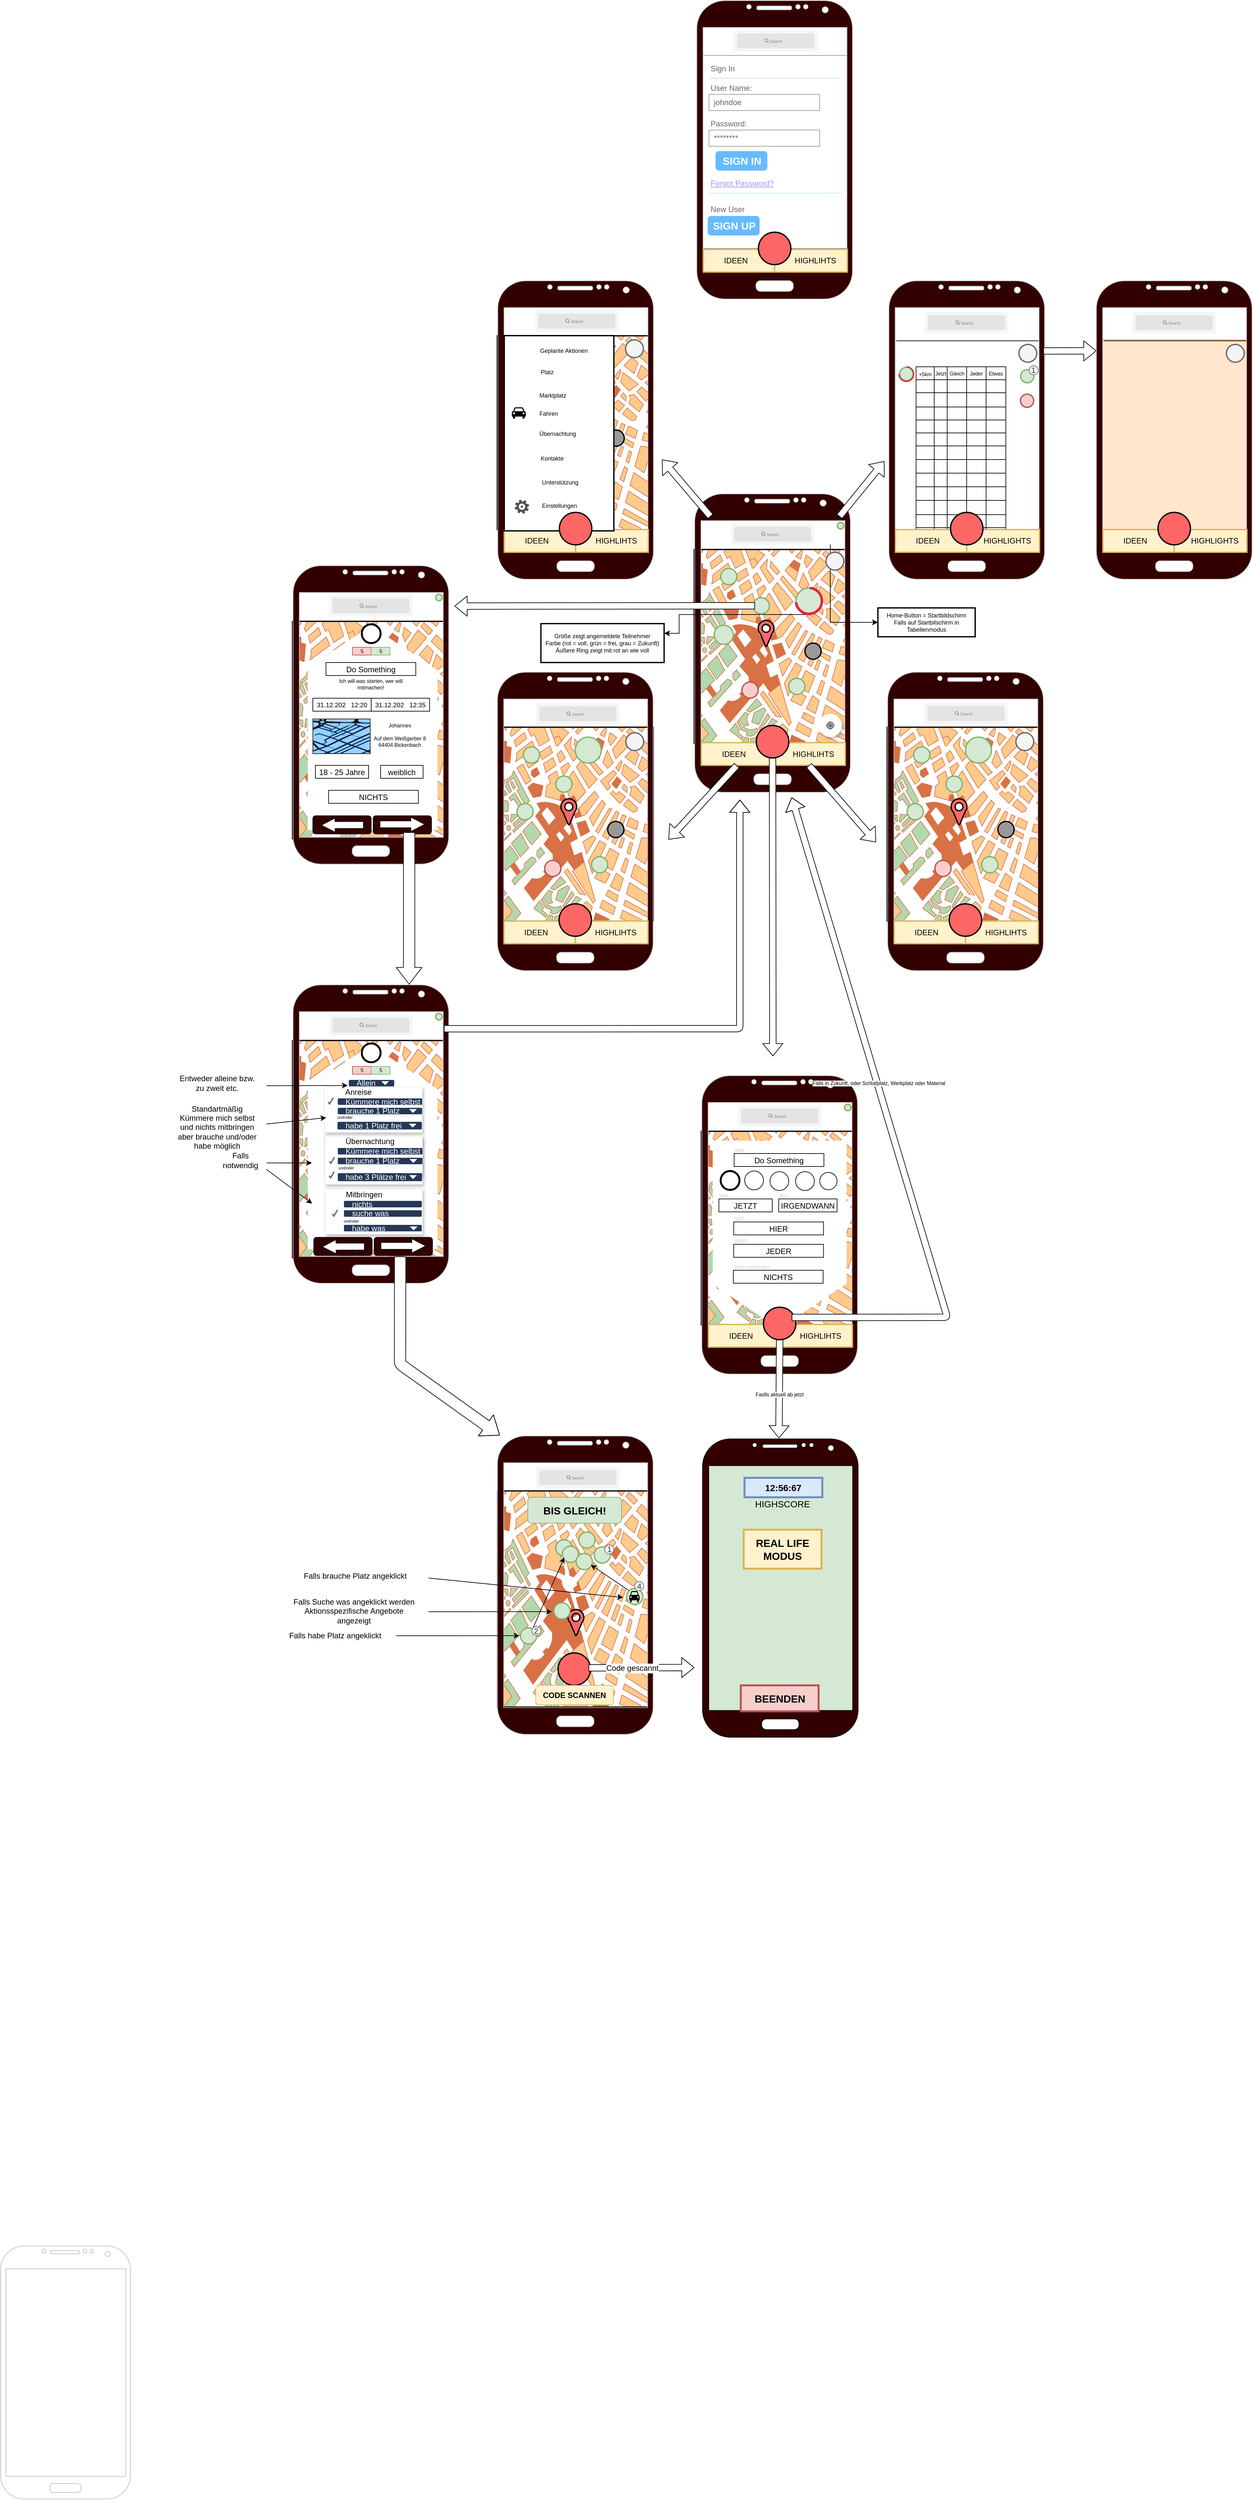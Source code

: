 <mxfile version="14.9.4" type="github" pages="4">
  <diagram id="Ux-CoL28tpdrG4HBIfI5" name="Hauptseite">
    <mxGraphModel dx="1369" dy="4370" grid="1" gridSize="10" guides="1" tooltips="1" connect="1" arrows="1" fold="1" page="1" pageScale="1" pageWidth="827" pageHeight="1169" math="0" shadow="0">
      <root>
        <mxCell id="P8qqIZweVvtInhan3EcA-0" />
        <mxCell id="P8qqIZweVvtInhan3EcA-1" parent="P8qqIZweVvtInhan3EcA-0" />
        <mxCell id="bsIU0bRn1HifAw10qcgS-681" value="" style="rounded=0;whiteSpace=wrap;html=1;fontSize=12;strokeColor=#d79b00;strokeWidth=1;fillColor=#ffe6cc;align=center;" parent="P8qqIZweVvtInhan3EcA-1" vertex="1">
          <mxGeometry x="1775" y="-2859.05" width="235" height="299.05" as="geometry" />
        </mxCell>
        <mxCell id="bsIU0bRn1HifAw10qcgS-438" value="" style="strokeWidth=1;shadow=0;dashed=0;align=center;html=1;shape=mxgraph.mockup.forms.rrect;rSize=0;strokeColor=#999999;fillColor=#ffffff;fontSize=12;" parent="P8qqIZweVvtInhan3EcA-1" vertex="1">
          <mxGeometry x="1162.5" y="-3297.5" width="227.5" height="297.5" as="geometry" />
        </mxCell>
        <mxCell id="bsIU0bRn1HifAw10qcgS-439" value="Sign In" style="strokeWidth=1;shadow=0;dashed=0;align=center;html=1;shape=mxgraph.mockup.forms.anchor;fontSize=12;fontColor=#666666;align=left;resizeWidth=1;spacingLeft=0;" parent="bsIU0bRn1HifAw10qcgS-438" vertex="1">
          <mxGeometry width="113.75" height="20" relative="1" as="geometry">
            <mxPoint x="10" y="10" as="offset" />
          </mxGeometry>
        </mxCell>
        <mxCell id="bsIU0bRn1HifAw10qcgS-440" value="" style="shape=line;strokeColor=#ddeeff;strokeWidth=2;html=1;resizeWidth=1;" parent="bsIU0bRn1HifAw10qcgS-438" vertex="1">
          <mxGeometry width="204.75" height="10" relative="1" as="geometry">
            <mxPoint x="10" y="30" as="offset" />
          </mxGeometry>
        </mxCell>
        <mxCell id="bsIU0bRn1HifAw10qcgS-441" value="User Name:" style="strokeWidth=1;shadow=0;dashed=0;align=center;html=1;shape=mxgraph.mockup.forms.anchor;fontSize=12;fontColor=#666666;align=left;resizeWidth=1;spacingLeft=0;" parent="bsIU0bRn1HifAw10qcgS-438" vertex="1">
          <mxGeometry width="113.75" height="20" relative="1" as="geometry">
            <mxPoint x="10" y="40" as="offset" />
          </mxGeometry>
        </mxCell>
        <mxCell id="bsIU0bRn1HifAw10qcgS-442" value="johndoe" style="strokeWidth=1;shadow=0;dashed=0;align=center;html=1;shape=mxgraph.mockup.forms.rrect;rSize=0;strokeColor=#999999;fontColor=#666666;align=left;spacingLeft=5;resizeWidth=1;" parent="bsIU0bRn1HifAw10qcgS-438" vertex="1">
          <mxGeometry width="170.625" height="25" relative="1" as="geometry">
            <mxPoint x="10" y="60" as="offset" />
          </mxGeometry>
        </mxCell>
        <mxCell id="bsIU0bRn1HifAw10qcgS-443" value="Password:" style="strokeWidth=1;shadow=0;dashed=0;align=center;html=1;shape=mxgraph.mockup.forms.anchor;fontSize=12;fontColor=#666666;align=left;resizeWidth=1;spacingLeft=0;" parent="bsIU0bRn1HifAw10qcgS-438" vertex="1">
          <mxGeometry width="113.75" height="20" relative="1" as="geometry">
            <mxPoint x="10" y="95" as="offset" />
          </mxGeometry>
        </mxCell>
        <mxCell id="bsIU0bRn1HifAw10qcgS-444" value="********" style="strokeWidth=1;shadow=0;dashed=0;align=center;html=1;shape=mxgraph.mockup.forms.rrect;rSize=0;strokeColor=#999999;fontColor=#666666;align=left;spacingLeft=5;resizeWidth=1;" parent="bsIU0bRn1HifAw10qcgS-438" vertex="1">
          <mxGeometry width="170.625" height="25" relative="1" as="geometry">
            <mxPoint x="10" y="115" as="offset" />
          </mxGeometry>
        </mxCell>
        <mxCell id="bsIU0bRn1HifAw10qcgS-445" value="SIGN IN" style="strokeWidth=1;shadow=0;dashed=0;align=center;html=1;shape=mxgraph.mockup.forms.rrect;rSize=5;strokeColor=none;fontColor=#ffffff;fillColor=#66bbff;fontSize=16;fontStyle=1;" parent="bsIU0bRn1HifAw10qcgS-438" vertex="1">
          <mxGeometry y="1" width="80" height="30" relative="1" as="geometry">
            <mxPoint x="20" y="-150" as="offset" />
          </mxGeometry>
        </mxCell>
        <mxCell id="bsIU0bRn1HifAw10qcgS-446" value="Forgot Password?" style="strokeWidth=1;shadow=0;dashed=0;align=center;html=1;shape=mxgraph.mockup.forms.anchor;fontSize=12;fontColor=#9999ff;align=left;spacingLeft=0;fontStyle=4;resizeWidth=1;" parent="bsIU0bRn1HifAw10qcgS-438" vertex="1">
          <mxGeometry y="1" width="170.625" height="20" relative="1" as="geometry">
            <mxPoint x="10" y="-110" as="offset" />
          </mxGeometry>
        </mxCell>
        <mxCell id="bsIU0bRn1HifAw10qcgS-447" value="" style="shape=line;strokeColor=#ddeeff;strokeWidth=2;html=1;resizeWidth=1;" parent="bsIU0bRn1HifAw10qcgS-438" vertex="1">
          <mxGeometry y="1" width="204.75" height="10" relative="1" as="geometry">
            <mxPoint x="10" y="-90" as="offset" />
          </mxGeometry>
        </mxCell>
        <mxCell id="bsIU0bRn1HifAw10qcgS-448" value="New User" style="strokeWidth=1;shadow=0;dashed=0;align=center;html=1;shape=mxgraph.mockup.forms.anchor;fontSize=12;fontColor=#666666;align=left;spacingLeft=0;resizeWidth=1;" parent="bsIU0bRn1HifAw10qcgS-438" vertex="1">
          <mxGeometry y="1" width="170.625" height="20" relative="1" as="geometry">
            <mxPoint x="10" y="-70" as="offset" />
          </mxGeometry>
        </mxCell>
        <mxCell id="bsIU0bRn1HifAw10qcgS-449" value="SIGN UP" style="strokeWidth=1;shadow=0;dashed=0;align=center;html=1;shape=mxgraph.mockup.forms.rrect;rSize=5;strokeColor=none;fontColor=#ffffff;fillColor=#66bbff;fontSize=16;fontStyle=1;" parent="bsIU0bRn1HifAw10qcgS-438" vertex="1">
          <mxGeometry y="1" width="80" height="30" relative="1" as="geometry">
            <mxPoint x="8" y="-50" as="offset" />
          </mxGeometry>
        </mxCell>
        <mxCell id="bsIU0bRn1HifAw10qcgS-143" value="" style="rounded=0;whiteSpace=wrap;html=1;fontSize=8;strokeColor=#82b366;strokeWidth=3;fillColor=#d5e8d4;align=center;" parent="P8qqIZweVvtInhan3EcA-1" vertex="1">
          <mxGeometry x="1168.88" y="-1124.5" width="231.12" height="390" as="geometry" />
        </mxCell>
        <mxCell id="bsIU0bRn1HifAw10qcgS-5" value="" style="verticalLabelPosition=bottom;shadow=0;dashed=0;align=center;html=1;verticalAlign=top;strokeWidth=1;shape=mxgraph.mockup.misc.map;strokeColor=none;" parent="P8qqIZweVvtInhan3EcA-1" vertex="1">
          <mxGeometry x="1160.5" y="-1639" width="240" height="300" as="geometry" />
        </mxCell>
        <mxCell id="bsIU0bRn1HifAw10qcgS-38" value="" style="shape=trapezoid;perimeter=trapezoidPerimeter;whiteSpace=wrap;html=1;fixedSize=1;size=90;direction=west;strokeColor=none;" parent="P8qqIZweVvtInhan3EcA-1" vertex="1">
          <mxGeometry x="1175.5" y="-1404.5" width="210" height="60" as="geometry" />
        </mxCell>
        <mxCell id="bsIU0bRn1HifAw10qcgS-37" value="" style="shape=dataStorage;whiteSpace=wrap;html=1;fixedSize=1;direction=north;size=0;strokeColor=none;" parent="P8qqIZweVvtInhan3EcA-1" vertex="1">
          <mxGeometry x="1178.25" y="-1624.5" width="206.5" height="220" as="geometry" />
        </mxCell>
        <mxCell id="39JO3J6qKhNrbxvORimR-207" value="" style="shape=table;startSize=0;container=1;collapsible=0;childLayout=tableLayout;fontSize=8;" parent="P8qqIZweVvtInhan3EcA-1" vertex="1">
          <mxGeometry x="1491.85" y="-2817.5" width="138.45" height="268.5" as="geometry" />
        </mxCell>
        <mxCell id="39JO3J6qKhNrbxvORimR-208" value="" style="shape=partialRectangle;collapsible=0;dropTarget=0;pointerEvents=0;fillColor=none;top=0;left=0;bottom=0;right=0;points=[[0,0.5],[1,0.5]];portConstraint=eastwest;" parent="39JO3J6qKhNrbxvORimR-207" vertex="1">
          <mxGeometry width="138.45" height="20" as="geometry" />
        </mxCell>
        <mxCell id="39JO3J6qKhNrbxvORimR-209" value="&lt;font style=&quot;font-size: 8px&quot;&gt;+5km&lt;/font&gt;" style="shape=partialRectangle;html=1;whiteSpace=wrap;connectable=0;overflow=hidden;fillColor=none;top=0;left=0;bottom=0;right=0;pointerEvents=1;" parent="39JO3J6qKhNrbxvORimR-208" vertex="1">
          <mxGeometry width="28" height="20" as="geometry" />
        </mxCell>
        <mxCell id="39JO3J6qKhNrbxvORimR-210" value="Jetzt" style="shape=partialRectangle;html=1;whiteSpace=wrap;connectable=0;overflow=hidden;fillColor=none;top=0;left=0;bottom=0;right=0;pointerEvents=1;fontSize=8;" parent="39JO3J6qKhNrbxvORimR-208" vertex="1">
          <mxGeometry x="28" width="20" height="20" as="geometry" />
        </mxCell>
        <mxCell id="39JO3J6qKhNrbxvORimR-211" value="Gleich" style="shape=partialRectangle;html=1;whiteSpace=wrap;connectable=0;overflow=hidden;fillColor=none;top=0;left=0;bottom=0;right=0;pointerEvents=1;fontSize=8;" parent="39JO3J6qKhNrbxvORimR-208" vertex="1">
          <mxGeometry x="48" width="30" height="20" as="geometry" />
        </mxCell>
        <mxCell id="bsIU0bRn1HifAw10qcgS-704" value="Jeder" style="shape=partialRectangle;html=1;whiteSpace=wrap;connectable=0;overflow=hidden;fillColor=none;top=0;left=0;bottom=0;right=0;pointerEvents=1;fontSize=8;" parent="39JO3J6qKhNrbxvORimR-208" vertex="1">
          <mxGeometry x="78" width="30" height="20" as="geometry" />
        </mxCell>
        <mxCell id="bsIU0bRn1HifAw10qcgS-721" value="Etwas" style="shape=partialRectangle;html=1;whiteSpace=wrap;connectable=0;overflow=hidden;fillColor=none;top=0;left=0;bottom=0;right=0;pointerEvents=1;fontSize=8;" parent="39JO3J6qKhNrbxvORimR-208" vertex="1">
          <mxGeometry x="108" width="30" height="20" as="geometry" />
        </mxCell>
        <mxCell id="39JO3J6qKhNrbxvORimR-215" value="" style="shape=partialRectangle;collapsible=0;dropTarget=0;pointerEvents=0;fillColor=none;top=0;left=0;bottom=0;right=0;points=[[0,0.5],[1,0.5]];portConstraint=eastwest;" parent="39JO3J6qKhNrbxvORimR-207" vertex="1">
          <mxGeometry y="20" width="138.45" height="20" as="geometry" />
        </mxCell>
        <mxCell id="39JO3J6qKhNrbxvORimR-216" value="" style="shape=partialRectangle;html=1;whiteSpace=wrap;connectable=0;overflow=hidden;fillColor=none;top=0;left=0;bottom=0;right=0;pointerEvents=1;" parent="39JO3J6qKhNrbxvORimR-215" vertex="1">
          <mxGeometry width="28" height="20" as="geometry" />
        </mxCell>
        <mxCell id="39JO3J6qKhNrbxvORimR-217" value="" style="shape=partialRectangle;html=1;whiteSpace=wrap;connectable=0;overflow=hidden;fillColor=none;top=0;left=0;bottom=0;right=0;pointerEvents=1;" parent="39JO3J6qKhNrbxvORimR-215" vertex="1">
          <mxGeometry x="28" width="20" height="20" as="geometry" />
        </mxCell>
        <mxCell id="39JO3J6qKhNrbxvORimR-218" value="" style="shape=partialRectangle;html=1;whiteSpace=wrap;connectable=0;overflow=hidden;fillColor=none;top=0;left=0;bottom=0;right=0;pointerEvents=1;" parent="39JO3J6qKhNrbxvORimR-215" vertex="1">
          <mxGeometry x="48" width="30" height="20" as="geometry" />
        </mxCell>
        <mxCell id="bsIU0bRn1HifAw10qcgS-705" style="shape=partialRectangle;html=1;whiteSpace=wrap;connectable=0;overflow=hidden;fillColor=none;top=0;left=0;bottom=0;right=0;pointerEvents=1;" parent="39JO3J6qKhNrbxvORimR-215" vertex="1">
          <mxGeometry x="78" width="30" height="20" as="geometry" />
        </mxCell>
        <mxCell id="bsIU0bRn1HifAw10qcgS-722" style="shape=partialRectangle;html=1;whiteSpace=wrap;connectable=0;overflow=hidden;fillColor=none;top=0;left=0;bottom=0;right=0;pointerEvents=1;" parent="39JO3J6qKhNrbxvORimR-215" vertex="1">
          <mxGeometry x="108" width="30" height="20" as="geometry" />
        </mxCell>
        <mxCell id="39JO3J6qKhNrbxvORimR-222" value="" style="shape=partialRectangle;collapsible=0;dropTarget=0;pointerEvents=0;fillColor=none;top=0;left=0;bottom=0;right=0;points=[[0,0.5],[1,0.5]];portConstraint=eastwest;" parent="39JO3J6qKhNrbxvORimR-207" vertex="1">
          <mxGeometry y="40" width="138.45" height="22" as="geometry" />
        </mxCell>
        <mxCell id="39JO3J6qKhNrbxvORimR-223" value="" style="shape=partialRectangle;html=1;whiteSpace=wrap;connectable=0;overflow=hidden;fillColor=none;top=0;left=0;bottom=0;right=0;pointerEvents=1;" parent="39JO3J6qKhNrbxvORimR-222" vertex="1">
          <mxGeometry width="28" height="22" as="geometry" />
        </mxCell>
        <mxCell id="39JO3J6qKhNrbxvORimR-224" value="" style="shape=partialRectangle;html=1;whiteSpace=wrap;connectable=0;overflow=hidden;fillColor=none;top=0;left=0;bottom=0;right=0;pointerEvents=1;" parent="39JO3J6qKhNrbxvORimR-222" vertex="1">
          <mxGeometry x="28" width="20" height="22" as="geometry" />
        </mxCell>
        <mxCell id="39JO3J6qKhNrbxvORimR-225" value="" style="shape=partialRectangle;html=1;whiteSpace=wrap;connectable=0;overflow=hidden;fillColor=none;top=0;left=0;bottom=0;right=0;pointerEvents=1;" parent="39JO3J6qKhNrbxvORimR-222" vertex="1">
          <mxGeometry x="48" width="30" height="22" as="geometry" />
        </mxCell>
        <mxCell id="bsIU0bRn1HifAw10qcgS-706" style="shape=partialRectangle;html=1;whiteSpace=wrap;connectable=0;overflow=hidden;fillColor=none;top=0;left=0;bottom=0;right=0;pointerEvents=1;" parent="39JO3J6qKhNrbxvORimR-222" vertex="1">
          <mxGeometry x="78" width="30" height="22" as="geometry" />
        </mxCell>
        <mxCell id="bsIU0bRn1HifAw10qcgS-723" style="shape=partialRectangle;html=1;whiteSpace=wrap;connectable=0;overflow=hidden;fillColor=none;top=0;left=0;bottom=0;right=0;pointerEvents=1;" parent="39JO3J6qKhNrbxvORimR-222" vertex="1">
          <mxGeometry x="108" width="30" height="22" as="geometry" />
        </mxCell>
        <mxCell id="bsIU0bRn1HifAw10qcgS-688" value="" style="shape=partialRectangle;collapsible=0;dropTarget=0;pointerEvents=0;fillColor=none;top=0;left=0;bottom=0;right=0;points=[[0,0.5],[1,0.5]];portConstraint=eastwest;" parent="39JO3J6qKhNrbxvORimR-207" vertex="1">
          <mxGeometry y="62" width="138.45" height="20" as="geometry" />
        </mxCell>
        <mxCell id="bsIU0bRn1HifAw10qcgS-689" value="" style="shape=partialRectangle;html=1;whiteSpace=wrap;connectable=0;overflow=hidden;fillColor=none;top=0;left=0;bottom=0;right=0;pointerEvents=1;" parent="bsIU0bRn1HifAw10qcgS-688" vertex="1">
          <mxGeometry width="28" height="20" as="geometry" />
        </mxCell>
        <mxCell id="bsIU0bRn1HifAw10qcgS-690" value="" style="shape=partialRectangle;html=1;whiteSpace=wrap;connectable=0;overflow=hidden;fillColor=none;top=0;left=0;bottom=0;right=0;pointerEvents=1;" parent="bsIU0bRn1HifAw10qcgS-688" vertex="1">
          <mxGeometry x="28" width="20" height="20" as="geometry" />
        </mxCell>
        <mxCell id="bsIU0bRn1HifAw10qcgS-691" value="" style="shape=partialRectangle;html=1;whiteSpace=wrap;connectable=0;overflow=hidden;fillColor=none;top=0;left=0;bottom=0;right=0;pointerEvents=1;" parent="bsIU0bRn1HifAw10qcgS-688" vertex="1">
          <mxGeometry x="48" width="30" height="20" as="geometry" />
        </mxCell>
        <mxCell id="bsIU0bRn1HifAw10qcgS-707" style="shape=partialRectangle;html=1;whiteSpace=wrap;connectable=0;overflow=hidden;fillColor=none;top=0;left=0;bottom=0;right=0;pointerEvents=1;" parent="bsIU0bRn1HifAw10qcgS-688" vertex="1">
          <mxGeometry x="78" width="30" height="20" as="geometry" />
        </mxCell>
        <mxCell id="bsIU0bRn1HifAw10qcgS-724" style="shape=partialRectangle;html=1;whiteSpace=wrap;connectable=0;overflow=hidden;fillColor=none;top=0;left=0;bottom=0;right=0;pointerEvents=1;" parent="bsIU0bRn1HifAw10qcgS-688" vertex="1">
          <mxGeometry x="108" width="30" height="20" as="geometry" />
        </mxCell>
        <mxCell id="39JO3J6qKhNrbxvORimR-229" value="" style="shape=partialRectangle;collapsible=0;dropTarget=0;pointerEvents=0;fillColor=none;top=0;left=0;bottom=0;right=0;points=[[0,0.5],[1,0.5]];portConstraint=eastwest;" parent="39JO3J6qKhNrbxvORimR-207" vertex="1">
          <mxGeometry y="82" width="138.45" height="20" as="geometry" />
        </mxCell>
        <mxCell id="39JO3J6qKhNrbxvORimR-230" value="" style="shape=partialRectangle;html=1;whiteSpace=wrap;connectable=0;overflow=hidden;fillColor=none;top=0;left=0;bottom=0;right=0;pointerEvents=1;" parent="39JO3J6qKhNrbxvORimR-229" vertex="1">
          <mxGeometry width="28" height="20" as="geometry" />
        </mxCell>
        <mxCell id="39JO3J6qKhNrbxvORimR-231" value="" style="shape=partialRectangle;html=1;whiteSpace=wrap;connectable=0;overflow=hidden;fillColor=none;top=0;left=0;bottom=0;right=0;pointerEvents=1;" parent="39JO3J6qKhNrbxvORimR-229" vertex="1">
          <mxGeometry x="28" width="20" height="20" as="geometry" />
        </mxCell>
        <mxCell id="39JO3J6qKhNrbxvORimR-232" value="" style="shape=partialRectangle;html=1;whiteSpace=wrap;connectable=0;overflow=hidden;fillColor=none;top=0;left=0;bottom=0;right=0;pointerEvents=1;" parent="39JO3J6qKhNrbxvORimR-229" vertex="1">
          <mxGeometry x="48" width="30" height="20" as="geometry" />
        </mxCell>
        <mxCell id="bsIU0bRn1HifAw10qcgS-708" style="shape=partialRectangle;html=1;whiteSpace=wrap;connectable=0;overflow=hidden;fillColor=none;top=0;left=0;bottom=0;right=0;pointerEvents=1;" parent="39JO3J6qKhNrbxvORimR-229" vertex="1">
          <mxGeometry x="78" width="30" height="20" as="geometry" />
        </mxCell>
        <mxCell id="bsIU0bRn1HifAw10qcgS-725" style="shape=partialRectangle;html=1;whiteSpace=wrap;connectable=0;overflow=hidden;fillColor=none;top=0;left=0;bottom=0;right=0;pointerEvents=1;" parent="39JO3J6qKhNrbxvORimR-229" vertex="1">
          <mxGeometry x="108" width="30" height="20" as="geometry" />
        </mxCell>
        <mxCell id="39JO3J6qKhNrbxvORimR-236" value="" style="shape=partialRectangle;collapsible=0;dropTarget=0;pointerEvents=0;fillColor=none;top=0;left=0;bottom=0;right=0;points=[[0,0.5],[1,0.5]];portConstraint=eastwest;" parent="39JO3J6qKhNrbxvORimR-207" vertex="1">
          <mxGeometry y="102" width="138.45" height="20" as="geometry" />
        </mxCell>
        <mxCell id="39JO3J6qKhNrbxvORimR-237" value="" style="shape=partialRectangle;html=1;whiteSpace=wrap;connectable=0;overflow=hidden;fillColor=none;top=0;left=0;bottom=0;right=0;pointerEvents=1;" parent="39JO3J6qKhNrbxvORimR-236" vertex="1">
          <mxGeometry width="28" height="20" as="geometry" />
        </mxCell>
        <mxCell id="39JO3J6qKhNrbxvORimR-238" value="" style="shape=partialRectangle;html=1;whiteSpace=wrap;connectable=0;overflow=hidden;fillColor=none;top=0;left=0;bottom=0;right=0;pointerEvents=1;" parent="39JO3J6qKhNrbxvORimR-236" vertex="1">
          <mxGeometry x="28" width="20" height="20" as="geometry" />
        </mxCell>
        <mxCell id="39JO3J6qKhNrbxvORimR-239" value="" style="shape=partialRectangle;html=1;whiteSpace=wrap;connectable=0;overflow=hidden;fillColor=none;top=0;left=0;bottom=0;right=0;pointerEvents=1;" parent="39JO3J6qKhNrbxvORimR-236" vertex="1">
          <mxGeometry x="48" width="30" height="20" as="geometry" />
        </mxCell>
        <mxCell id="bsIU0bRn1HifAw10qcgS-709" style="shape=partialRectangle;html=1;whiteSpace=wrap;connectable=0;overflow=hidden;fillColor=none;top=0;left=0;bottom=0;right=0;pointerEvents=1;" parent="39JO3J6qKhNrbxvORimR-236" vertex="1">
          <mxGeometry x="78" width="30" height="20" as="geometry" />
        </mxCell>
        <mxCell id="bsIU0bRn1HifAw10qcgS-726" style="shape=partialRectangle;html=1;whiteSpace=wrap;connectable=0;overflow=hidden;fillColor=none;top=0;left=0;bottom=0;right=0;pointerEvents=1;" parent="39JO3J6qKhNrbxvORimR-236" vertex="1">
          <mxGeometry x="108" width="30" height="20" as="geometry" />
        </mxCell>
        <mxCell id="39JO3J6qKhNrbxvORimR-243" value="" style="shape=partialRectangle;collapsible=0;dropTarget=0;pointerEvents=0;fillColor=none;top=0;left=0;bottom=0;right=0;points=[[0,0.5],[1,0.5]];portConstraint=eastwest;" parent="39JO3J6qKhNrbxvORimR-207" vertex="1">
          <mxGeometry y="122" width="138.45" height="21" as="geometry" />
        </mxCell>
        <mxCell id="39JO3J6qKhNrbxvORimR-244" value="" style="shape=partialRectangle;html=1;whiteSpace=wrap;connectable=0;overflow=hidden;fillColor=none;top=0;left=0;bottom=0;right=0;pointerEvents=1;" parent="39JO3J6qKhNrbxvORimR-243" vertex="1">
          <mxGeometry width="28" height="21" as="geometry" />
        </mxCell>
        <mxCell id="39JO3J6qKhNrbxvORimR-245" value="" style="shape=partialRectangle;html=1;whiteSpace=wrap;connectable=0;overflow=hidden;fillColor=none;top=0;left=0;bottom=0;right=0;pointerEvents=1;" parent="39JO3J6qKhNrbxvORimR-243" vertex="1">
          <mxGeometry x="28" width="20" height="21" as="geometry" />
        </mxCell>
        <mxCell id="39JO3J6qKhNrbxvORimR-246" value="" style="shape=partialRectangle;html=1;whiteSpace=wrap;connectable=0;overflow=hidden;fillColor=none;top=0;left=0;bottom=0;right=0;pointerEvents=1;" parent="39JO3J6qKhNrbxvORimR-243" vertex="1">
          <mxGeometry x="48" width="30" height="21" as="geometry" />
        </mxCell>
        <mxCell id="bsIU0bRn1HifAw10qcgS-710" style="shape=partialRectangle;html=1;whiteSpace=wrap;connectable=0;overflow=hidden;fillColor=none;top=0;left=0;bottom=0;right=0;pointerEvents=1;" parent="39JO3J6qKhNrbxvORimR-243" vertex="1">
          <mxGeometry x="78" width="30" height="21" as="geometry" />
        </mxCell>
        <mxCell id="bsIU0bRn1HifAw10qcgS-727" style="shape=partialRectangle;html=1;whiteSpace=wrap;connectable=0;overflow=hidden;fillColor=none;top=0;left=0;bottom=0;right=0;pointerEvents=1;" parent="39JO3J6qKhNrbxvORimR-243" vertex="1">
          <mxGeometry x="108" width="30" height="21" as="geometry" />
        </mxCell>
        <mxCell id="39JO3J6qKhNrbxvORimR-250" value="" style="shape=partialRectangle;collapsible=0;dropTarget=0;pointerEvents=0;fillColor=none;top=0;left=0;bottom=0;right=0;points=[[0,0.5],[1,0.5]];portConstraint=eastwest;" parent="39JO3J6qKhNrbxvORimR-207" vertex="1">
          <mxGeometry y="143" width="138.45" height="21" as="geometry" />
        </mxCell>
        <mxCell id="39JO3J6qKhNrbxvORimR-251" value="" style="shape=partialRectangle;html=1;whiteSpace=wrap;connectable=0;overflow=hidden;fillColor=none;top=0;left=0;bottom=0;right=0;pointerEvents=1;" parent="39JO3J6qKhNrbxvORimR-250" vertex="1">
          <mxGeometry width="28" height="21" as="geometry" />
        </mxCell>
        <mxCell id="39JO3J6qKhNrbxvORimR-252" value="" style="shape=partialRectangle;html=1;whiteSpace=wrap;connectable=0;overflow=hidden;fillColor=none;top=0;left=0;bottom=0;right=0;pointerEvents=1;" parent="39JO3J6qKhNrbxvORimR-250" vertex="1">
          <mxGeometry x="28" width="20" height="21" as="geometry" />
        </mxCell>
        <mxCell id="39JO3J6qKhNrbxvORimR-253" value="" style="shape=partialRectangle;html=1;whiteSpace=wrap;connectable=0;overflow=hidden;fillColor=none;top=0;left=0;bottom=0;right=0;pointerEvents=1;" parent="39JO3J6qKhNrbxvORimR-250" vertex="1">
          <mxGeometry x="48" width="30" height="21" as="geometry" />
        </mxCell>
        <mxCell id="bsIU0bRn1HifAw10qcgS-711" style="shape=partialRectangle;html=1;whiteSpace=wrap;connectable=0;overflow=hidden;fillColor=none;top=0;left=0;bottom=0;right=0;pointerEvents=1;" parent="39JO3J6qKhNrbxvORimR-250" vertex="1">
          <mxGeometry x="78" width="30" height="21" as="geometry" />
        </mxCell>
        <mxCell id="bsIU0bRn1HifAw10qcgS-728" style="shape=partialRectangle;html=1;whiteSpace=wrap;connectable=0;overflow=hidden;fillColor=none;top=0;left=0;bottom=0;right=0;pointerEvents=1;" parent="39JO3J6qKhNrbxvORimR-250" vertex="1">
          <mxGeometry x="108" width="30" height="21" as="geometry" />
        </mxCell>
        <mxCell id="39JO3J6qKhNrbxvORimR-257" value="" style="shape=partialRectangle;collapsible=0;dropTarget=0;pointerEvents=0;fillColor=none;top=0;left=0;bottom=0;right=0;points=[[0,0.5],[1,0.5]];portConstraint=eastwest;" parent="39JO3J6qKhNrbxvORimR-207" vertex="1">
          <mxGeometry y="164" width="138.45" height="21" as="geometry" />
        </mxCell>
        <mxCell id="39JO3J6qKhNrbxvORimR-258" value="" style="shape=partialRectangle;html=1;whiteSpace=wrap;connectable=0;overflow=hidden;fillColor=none;top=0;left=0;bottom=0;right=0;pointerEvents=1;" parent="39JO3J6qKhNrbxvORimR-257" vertex="1">
          <mxGeometry width="28" height="21" as="geometry" />
        </mxCell>
        <mxCell id="39JO3J6qKhNrbxvORimR-259" value="" style="shape=partialRectangle;html=1;whiteSpace=wrap;connectable=0;overflow=hidden;fillColor=none;top=0;left=0;bottom=0;right=0;pointerEvents=1;" parent="39JO3J6qKhNrbxvORimR-257" vertex="1">
          <mxGeometry x="28" width="20" height="21" as="geometry" />
        </mxCell>
        <mxCell id="39JO3J6qKhNrbxvORimR-260" value="" style="shape=partialRectangle;html=1;whiteSpace=wrap;connectable=0;overflow=hidden;fillColor=none;top=0;left=0;bottom=0;right=0;pointerEvents=1;" parent="39JO3J6qKhNrbxvORimR-257" vertex="1">
          <mxGeometry x="48" width="30" height="21" as="geometry" />
        </mxCell>
        <mxCell id="bsIU0bRn1HifAw10qcgS-712" style="shape=partialRectangle;html=1;whiteSpace=wrap;connectable=0;overflow=hidden;fillColor=none;top=0;left=0;bottom=0;right=0;pointerEvents=1;" parent="39JO3J6qKhNrbxvORimR-257" vertex="1">
          <mxGeometry x="78" width="30" height="21" as="geometry" />
        </mxCell>
        <mxCell id="bsIU0bRn1HifAw10qcgS-729" style="shape=partialRectangle;html=1;whiteSpace=wrap;connectable=0;overflow=hidden;fillColor=none;top=0;left=0;bottom=0;right=0;pointerEvents=1;" parent="39JO3J6qKhNrbxvORimR-257" vertex="1">
          <mxGeometry x="108" width="30" height="21" as="geometry" />
        </mxCell>
        <mxCell id="39JO3J6qKhNrbxvORimR-264" value="" style="shape=partialRectangle;collapsible=0;dropTarget=0;pointerEvents=0;fillColor=none;top=0;left=0;bottom=0;right=0;points=[[0,0.5],[1,0.5]];portConstraint=eastwest;" parent="39JO3J6qKhNrbxvORimR-207" vertex="1">
          <mxGeometry y="185" width="138.45" height="21" as="geometry" />
        </mxCell>
        <mxCell id="39JO3J6qKhNrbxvORimR-265" value="" style="shape=partialRectangle;html=1;whiteSpace=wrap;connectable=0;overflow=hidden;fillColor=none;top=0;left=0;bottom=0;right=0;pointerEvents=1;" parent="39JO3J6qKhNrbxvORimR-264" vertex="1">
          <mxGeometry width="28" height="21" as="geometry" />
        </mxCell>
        <mxCell id="39JO3J6qKhNrbxvORimR-266" value="" style="shape=partialRectangle;html=1;whiteSpace=wrap;connectable=0;overflow=hidden;fillColor=none;top=0;left=0;bottom=0;right=0;pointerEvents=1;" parent="39JO3J6qKhNrbxvORimR-264" vertex="1">
          <mxGeometry x="28" width="20" height="21" as="geometry" />
        </mxCell>
        <mxCell id="39JO3J6qKhNrbxvORimR-267" value="" style="shape=partialRectangle;html=1;whiteSpace=wrap;connectable=0;overflow=hidden;fillColor=none;top=0;left=0;bottom=0;right=0;pointerEvents=1;" parent="39JO3J6qKhNrbxvORimR-264" vertex="1">
          <mxGeometry x="48" width="30" height="21" as="geometry" />
        </mxCell>
        <mxCell id="bsIU0bRn1HifAw10qcgS-713" style="shape=partialRectangle;html=1;whiteSpace=wrap;connectable=0;overflow=hidden;fillColor=none;top=0;left=0;bottom=0;right=0;pointerEvents=1;" parent="39JO3J6qKhNrbxvORimR-264" vertex="1">
          <mxGeometry x="78" width="30" height="21" as="geometry" />
        </mxCell>
        <mxCell id="bsIU0bRn1HifAw10qcgS-730" style="shape=partialRectangle;html=1;whiteSpace=wrap;connectable=0;overflow=hidden;fillColor=none;top=0;left=0;bottom=0;right=0;pointerEvents=1;" parent="39JO3J6qKhNrbxvORimR-264" vertex="1">
          <mxGeometry x="108" width="30" height="21" as="geometry" />
        </mxCell>
        <mxCell id="39JO3J6qKhNrbxvORimR-271" value="" style="shape=partialRectangle;collapsible=0;dropTarget=0;pointerEvents=0;fillColor=none;top=0;left=0;bottom=0;right=0;points=[[0,0.5],[1,0.5]];portConstraint=eastwest;" parent="39JO3J6qKhNrbxvORimR-207" vertex="1">
          <mxGeometry y="206" width="138.45" height="22" as="geometry" />
        </mxCell>
        <mxCell id="39JO3J6qKhNrbxvORimR-272" value="" style="shape=partialRectangle;html=1;whiteSpace=wrap;connectable=0;overflow=hidden;fillColor=none;top=0;left=0;bottom=0;right=0;pointerEvents=1;" parent="39JO3J6qKhNrbxvORimR-271" vertex="1">
          <mxGeometry width="28" height="22" as="geometry" />
        </mxCell>
        <mxCell id="39JO3J6qKhNrbxvORimR-273" value="" style="shape=partialRectangle;html=1;whiteSpace=wrap;connectable=0;overflow=hidden;fillColor=none;top=0;left=0;bottom=0;right=0;pointerEvents=1;" parent="39JO3J6qKhNrbxvORimR-271" vertex="1">
          <mxGeometry x="28" width="20" height="22" as="geometry" />
        </mxCell>
        <mxCell id="39JO3J6qKhNrbxvORimR-274" value="" style="shape=partialRectangle;html=1;whiteSpace=wrap;connectable=0;overflow=hidden;fillColor=none;top=0;left=0;bottom=0;right=0;pointerEvents=1;" parent="39JO3J6qKhNrbxvORimR-271" vertex="1">
          <mxGeometry x="48" width="30" height="22" as="geometry" />
        </mxCell>
        <mxCell id="bsIU0bRn1HifAw10qcgS-714" style="shape=partialRectangle;html=1;whiteSpace=wrap;connectable=0;overflow=hidden;fillColor=none;top=0;left=0;bottom=0;right=0;pointerEvents=1;" parent="39JO3J6qKhNrbxvORimR-271" vertex="1">
          <mxGeometry x="78" width="30" height="22" as="geometry" />
        </mxCell>
        <mxCell id="bsIU0bRn1HifAw10qcgS-731" style="shape=partialRectangle;html=1;whiteSpace=wrap;connectable=0;overflow=hidden;fillColor=none;top=0;left=0;bottom=0;right=0;pointerEvents=1;" parent="39JO3J6qKhNrbxvORimR-271" vertex="1">
          <mxGeometry x="108" width="30" height="22" as="geometry" />
        </mxCell>
        <mxCell id="39JO3J6qKhNrbxvORimR-278" value="" style="shape=partialRectangle;collapsible=0;dropTarget=0;pointerEvents=0;fillColor=none;top=0;left=0;bottom=0;right=0;points=[[0,0.5],[1,0.5]];portConstraint=eastwest;" parent="39JO3J6qKhNrbxvORimR-207" vertex="1">
          <mxGeometry y="228" width="138.45" height="20" as="geometry" />
        </mxCell>
        <mxCell id="39JO3J6qKhNrbxvORimR-279" value="" style="shape=partialRectangle;html=1;whiteSpace=wrap;connectable=0;overflow=hidden;fillColor=none;top=0;left=0;bottom=0;right=0;pointerEvents=1;" parent="39JO3J6qKhNrbxvORimR-278" vertex="1">
          <mxGeometry width="28" height="20" as="geometry" />
        </mxCell>
        <mxCell id="39JO3J6qKhNrbxvORimR-280" value="" style="shape=partialRectangle;html=1;whiteSpace=wrap;connectable=0;overflow=hidden;fillColor=none;top=0;left=0;bottom=0;right=0;pointerEvents=1;" parent="39JO3J6qKhNrbxvORimR-278" vertex="1">
          <mxGeometry x="28" width="20" height="20" as="geometry" />
        </mxCell>
        <mxCell id="39JO3J6qKhNrbxvORimR-281" value="" style="shape=partialRectangle;html=1;whiteSpace=wrap;connectable=0;overflow=hidden;fillColor=none;top=0;left=0;bottom=0;right=0;pointerEvents=1;" parent="39JO3J6qKhNrbxvORimR-278" vertex="1">
          <mxGeometry x="48" width="30" height="20" as="geometry" />
        </mxCell>
        <mxCell id="bsIU0bRn1HifAw10qcgS-715" style="shape=partialRectangle;html=1;whiteSpace=wrap;connectable=0;overflow=hidden;fillColor=none;top=0;left=0;bottom=0;right=0;pointerEvents=1;" parent="39JO3J6qKhNrbxvORimR-278" vertex="1">
          <mxGeometry x="78" width="30" height="20" as="geometry" />
        </mxCell>
        <mxCell id="bsIU0bRn1HifAw10qcgS-732" style="shape=partialRectangle;html=1;whiteSpace=wrap;connectable=0;overflow=hidden;fillColor=none;top=0;left=0;bottom=0;right=0;pointerEvents=1;" parent="39JO3J6qKhNrbxvORimR-278" vertex="1">
          <mxGeometry x="108" width="30" height="20" as="geometry" />
        </mxCell>
        <mxCell id="39JO3J6qKhNrbxvORimR-285" value="" style="shape=partialRectangle;collapsible=0;dropTarget=0;pointerEvents=0;fillColor=none;top=0;left=0;bottom=0;right=0;points=[[0,0.5],[1,0.5]];portConstraint=eastwest;" parent="39JO3J6qKhNrbxvORimR-207" vertex="1">
          <mxGeometry y="248" width="138.45" height="21" as="geometry" />
        </mxCell>
        <mxCell id="39JO3J6qKhNrbxvORimR-286" value="" style="shape=partialRectangle;html=1;whiteSpace=wrap;connectable=0;overflow=hidden;fillColor=none;top=0;left=0;bottom=0;right=0;pointerEvents=1;" parent="39JO3J6qKhNrbxvORimR-285" vertex="1">
          <mxGeometry width="28" height="21" as="geometry" />
        </mxCell>
        <mxCell id="39JO3J6qKhNrbxvORimR-287" value="" style="shape=partialRectangle;html=1;whiteSpace=wrap;connectable=0;overflow=hidden;fillColor=none;top=0;left=0;bottom=0;right=0;pointerEvents=1;" parent="39JO3J6qKhNrbxvORimR-285" vertex="1">
          <mxGeometry x="28" width="20" height="21" as="geometry" />
        </mxCell>
        <mxCell id="39JO3J6qKhNrbxvORimR-288" value="" style="shape=partialRectangle;html=1;whiteSpace=wrap;connectable=0;overflow=hidden;fillColor=none;top=0;left=0;bottom=0;right=0;pointerEvents=1;" parent="39JO3J6qKhNrbxvORimR-285" vertex="1">
          <mxGeometry x="48" width="30" height="21" as="geometry" />
        </mxCell>
        <mxCell id="bsIU0bRn1HifAw10qcgS-716" style="shape=partialRectangle;html=1;whiteSpace=wrap;connectable=0;overflow=hidden;fillColor=none;top=0;left=0;bottom=0;right=0;pointerEvents=1;" parent="39JO3J6qKhNrbxvORimR-285" vertex="1">
          <mxGeometry x="78" width="30" height="21" as="geometry" />
        </mxCell>
        <mxCell id="bsIU0bRn1HifAw10qcgS-733" style="shape=partialRectangle;html=1;whiteSpace=wrap;connectable=0;overflow=hidden;fillColor=none;top=0;left=0;bottom=0;right=0;pointerEvents=1;" parent="39JO3J6qKhNrbxvORimR-285" vertex="1">
          <mxGeometry x="108" width="30" height="21" as="geometry" />
        </mxCell>
        <mxCell id="jv4U-KMPbpQkZisvmpt5-0" value="" style="verticalLabelPosition=bottom;verticalAlign=top;html=1;shadow=0;dashed=0;strokeWidth=1;shape=mxgraph.android.phone2;strokeColor=#c0c0c0;" parent="P8qqIZweVvtInhan3EcA-1" vertex="1">
          <mxGeometry x="80" y="80" width="200" height="390" as="geometry" />
        </mxCell>
        <mxCell id="jv4U-KMPbpQkZisvmpt5-1" value="" style="verticalLabelPosition=bottom;shadow=0;dashed=0;align=center;html=1;verticalAlign=top;strokeWidth=1;shape=mxgraph.mockup.misc.map;strokeColor=none;" parent="P8qqIZweVvtInhan3EcA-1" vertex="1">
          <mxGeometry x="845.75" y="-2865.5" width="240" height="300" as="geometry" />
        </mxCell>
        <mxCell id="jv4U-KMPbpQkZisvmpt5-2" value="" style="verticalLabelPosition=bottom;verticalAlign=top;html=1;shadow=0;dashed=0;strokeWidth=1;shape=mxgraph.android.phone2;strokeColor=#c0c0c0;fillColor=#330000;" parent="P8qqIZweVvtInhan3EcA-1" vertex="1">
          <mxGeometry x="846.75" y="-2950" width="240" height="460" as="geometry" />
        </mxCell>
        <mxCell id="jv4U-KMPbpQkZisvmpt5-3" value="" style="html=1;aspect=fixed;shadow=0;align=center;verticalAlign=top;shape=mxgraph.gcp2.maps_api;fillColor=#FF6666;strokeWidth=2;" parent="P8qqIZweVvtInhan3EcA-1" vertex="1">
          <mxGeometry x="944.55" y="-2755" width="24.4" height="40" as="geometry" />
        </mxCell>
        <mxCell id="aUW1Lj8HsczlktVlegEz-53" value="IDEEN&amp;nbsp;&amp;nbsp;&amp;nbsp; " style="rounded=0;whiteSpace=wrap;html=1;strokeColor=#d6b656;strokeWidth=2;fillColor=#fff2cc;" parent="P8qqIZweVvtInhan3EcA-1" vertex="1">
          <mxGeometry x="856.75" y="-2566.5" width="110" height="35" as="geometry" />
        </mxCell>
        <mxCell id="aUW1Lj8HsczlktVlegEz-54" value="&amp;nbsp;&amp;nbsp;&amp;nbsp; HIGHLIHTS" style="rounded=0;whiteSpace=wrap;html=1;strokeColor=#d6b656;strokeWidth=2;fillColor=#fff2cc;" parent="P8qqIZweVvtInhan3EcA-1" vertex="1">
          <mxGeometry x="966.75" y="-2566.5" width="112.2" height="35" as="geometry" />
        </mxCell>
        <mxCell id="aUW1Lj8HsczlktVlegEz-56" value="" style="shape=image;html=1;verticalAlign=top;verticalLabelPosition=bottom;labelBackgroundColor=#ffffff;imageAspect=0;aspect=fixed;image=https://cdn1.iconfinder.com/data/icons/100-basic-for-user-interface/32/33-home-128.png;strokeColor=#000000;strokeWidth=2;fillColor=#330000;" parent="P8qqIZweVvtInhan3EcA-1" vertex="1">
          <mxGeometry x="1046.75" y="-2900" width="28" height="28" as="geometry" />
        </mxCell>
        <mxCell id="aUW1Lj8HsczlktVlegEz-61" value="" style="shape=image;html=1;verticalAlign=top;verticalLabelPosition=bottom;labelBackgroundColor=#ffffff;imageAspect=0;aspect=fixed;image=https://cdn1.iconfinder.com/data/icons/jumpicon-basic-ui-glyph-1/32/-_Hamburger-Menu-More-Navigation--128.png;strokeColor=#000000;strokeWidth=2;fillColor=#330000;" parent="P8qqIZweVvtInhan3EcA-1" vertex="1">
          <mxGeometry x="856.75" y="-2906.5" width="41" height="41" as="geometry" />
        </mxCell>
        <mxCell id="aUW1Lj8HsczlktVlegEz-70" value="" style="ellipse;whiteSpace=wrap;html=1;aspect=fixed;fontSize=9;strokeColor=#000000;strokeWidth=2;fillColor=#999999;gradientColor=none;" parent="P8qqIZweVvtInhan3EcA-1" vertex="1">
          <mxGeometry x="1016.75" y="-2720" width="25" height="25" as="geometry" />
        </mxCell>
        <mxCell id="aUW1Lj8HsczlktVlegEz-71" value="" style="shape=image;html=1;verticalAlign=top;verticalLabelPosition=bottom;labelBackgroundColor=#ffffff;imageAspect=0;aspect=fixed;image=https://cdn1.iconfinder.com/data/icons/iconnice-vector-icon/31/Vector-icons_86-128.png;fontSize=9;strokeColor=#000000;strokeWidth=2;fillColor=#999999;gradientColor=none;" parent="P8qqIZweVvtInhan3EcA-1" vertex="1">
          <mxGeometry x="1022.5" y="-2714.25" width="13.5" height="13.5" as="geometry" />
        </mxCell>
        <mxCell id="aUW1Lj8HsczlktVlegEz-73" value="" style="ellipse;whiteSpace=wrap;html=1;aspect=fixed;fontSize=9;strokeColor=#82b366;strokeWidth=2;fillColor=#d5e8d4;" parent="P8qqIZweVvtInhan3EcA-1" vertex="1">
          <mxGeometry x="966.75" y="-2850" width="40" height="40" as="geometry" />
        </mxCell>
        <mxCell id="aUW1Lj8HsczlktVlegEz-74" value="" style="shape=image;html=1;verticalAlign=top;verticalLabelPosition=bottom;labelBackgroundColor=#ffffff;imageAspect=0;aspect=fixed;image=https://cdn1.iconfinder.com/data/icons/iconnice-vector-icon/31/Vector-icons_86-128.png;fontSize=9;strokeColor=#000000;strokeWidth=2;fillColor=#999999;gradientColor=none;" parent="P8qqIZweVvtInhan3EcA-1" vertex="1">
          <mxGeometry x="974.65" y="-2842.09" width="24.19" height="24.19" as="geometry" />
        </mxCell>
        <mxCell id="aUW1Lj8HsczlktVlegEz-75" value="" style="ellipse;whiteSpace=wrap;html=1;aspect=fixed;fontSize=9;strokeColor=#b85450;strokeWidth=2;fillColor=#f8cecc;" parent="P8qqIZweVvtInhan3EcA-1" vertex="1">
          <mxGeometry x="919.55" y="-2660" width="25" height="25" as="geometry" />
        </mxCell>
        <mxCell id="aUW1Lj8HsczlktVlegEz-76" value="" style="shape=image;html=1;verticalAlign=top;verticalLabelPosition=bottom;labelBackgroundColor=#ffffff;imageAspect=0;aspect=fixed;image=https://cdn1.iconfinder.com/data/icons/iconnice-vector-icon/31/Vector-icons_86-128.png;fontSize=9;strokeColor=#000000;strokeWidth=2;fillColor=#999999;gradientColor=none;" parent="P8qqIZweVvtInhan3EcA-1" vertex="1">
          <mxGeometry x="925.3" y="-2654.25" width="13.5" height="13.5" as="geometry" />
        </mxCell>
        <mxCell id="aUW1Lj8HsczlktVlegEz-81" value="" style="ellipse;whiteSpace=wrap;html=1;aspect=fixed;fontSize=9;strokeColor=#82b366;strokeWidth=2;fillColor=#d5e8d4;" parent="P8qqIZweVvtInhan3EcA-1" vertex="1">
          <mxGeometry x="936.75" y="-2790" width="25" height="25" as="geometry" />
        </mxCell>
        <mxCell id="aUW1Lj8HsczlktVlegEz-80" value="" style="shape=image;html=1;verticalAlign=top;verticalLabelPosition=bottom;labelBackgroundColor=#ffffff;imageAspect=0;aspect=fixed;image=https://cdn0.iconfinder.com/data/icons/pinpoint-notifocation/48/question-128.png;fontSize=9;strokeColor=#000000;strokeWidth=2;fillColor=#999999;gradientColor=none;" parent="P8qqIZweVvtInhan3EcA-1" vertex="1">
          <mxGeometry x="939.75" y="-2787" width="19" height="19" as="geometry" />
        </mxCell>
        <mxCell id="aUW1Lj8HsczlktVlegEz-83" value="" style="ellipse;whiteSpace=wrap;html=1;aspect=fixed;fontSize=9;strokeColor=#82b366;strokeWidth=2;fillColor=#d5e8d4;" parent="P8qqIZweVvtInhan3EcA-1" vertex="1">
          <mxGeometry x="886.75" y="-2835" width="25" height="25" as="geometry" />
        </mxCell>
        <mxCell id="aUW1Lj8HsczlktVlegEz-84" value="" style="ellipse;whiteSpace=wrap;html=1;aspect=fixed;fontSize=9;strokeColor=#82b366;strokeWidth=2;fillColor=#d5e8d4;" parent="P8qqIZweVvtInhan3EcA-1" vertex="1">
          <mxGeometry x="876.75" y="-2747.5" width="25" height="25" as="geometry" />
        </mxCell>
        <mxCell id="aUW1Lj8HsczlktVlegEz-85" value="" style="ellipse;whiteSpace=wrap;html=1;aspect=fixed;fontSize=9;strokeColor=#82b366;strokeWidth=2;fillColor=#d5e8d4;" parent="P8qqIZweVvtInhan3EcA-1" vertex="1">
          <mxGeometry x="991.75" y="-2665.75" width="25" height="25" as="geometry" />
        </mxCell>
        <mxCell id="aUW1Lj8HsczlktVlegEz-86" value="" style="shape=image;html=1;verticalAlign=top;verticalLabelPosition=bottom;labelBackgroundColor=#ffffff;imageAspect=0;aspect=fixed;image=https://cdn0.iconfinder.com/data/icons/sport-2-android-l-lollipop-icon-pack/24/walking-128.png;fontSize=9;strokeColor=#000000;strokeWidth=2;fillColor=#999999;gradientColor=none;" parent="P8qqIZweVvtInhan3EcA-1" vertex="1">
          <mxGeometry x="889.25" y="-2832.5" width="20" height="20" as="geometry" />
        </mxCell>
        <mxCell id="aUW1Lj8HsczlktVlegEz-87" value="" style="shape=image;html=1;verticalAlign=top;verticalLabelPosition=bottom;labelBackgroundColor=#ffffff;imageAspect=0;aspect=fixed;image=https://cdn3.iconfinder.com/data/icons/essential-pack/32/10-House-128.png;fontSize=9;strokeColor=#000000;strokeWidth=2;fillColor=#999999;gradientColor=none;" parent="P8qqIZweVvtInhan3EcA-1" vertex="1">
          <mxGeometry x="880.25" y="-2744" width="18" height="18" as="geometry" />
        </mxCell>
        <mxCell id="aUW1Lj8HsczlktVlegEz-89" value="" style="shape=image;html=1;verticalAlign=top;verticalLabelPosition=bottom;labelBackgroundColor=#ffffff;imageAspect=0;aspect=fixed;image=https://cdn4.iconfinder.com/data/icons/business-660/512/17_team_group_meeting_business-128.png;fontSize=9;strokeColor=#000000;strokeWidth=2;fillColor=#999999;gradientColor=none;" parent="P8qqIZweVvtInhan3EcA-1" vertex="1">
          <mxGeometry x="993.25" y="-2664.25" width="22" height="22" as="geometry" />
        </mxCell>
        <mxCell id="aUW1Lj8HsczlktVlegEz-91" value="&lt;div&gt;Größe zeigt angemeldete Teilnehmer&lt;/div&gt;&lt;div&gt;Farbe (rot = voll, grün = frei, grau = Zukunft)&lt;/div&gt;&lt;div&gt;Äußere Ring zeigt mit rot an wie voll&lt;br&gt;&lt;/div&gt;" style="rounded=0;whiteSpace=wrap;html=1;fontSize=9;strokeColor=#000000;strokeWidth=2;gradientColor=none;fillColor=none;" parent="P8qqIZweVvtInhan3EcA-1" vertex="1">
          <mxGeometry x="913.25" y="-2421.5" width="190" height="60" as="geometry" />
        </mxCell>
        <mxCell id="aUW1Lj8HsczlktVlegEz-92" value="&lt;div&gt;Home-Button = Startbildschirm&lt;/div&gt;&lt;div&gt;Falls auf Startbilschirm in Tabellenmodus&lt;br&gt;&lt;/div&gt;" style="rounded=0;whiteSpace=wrap;html=1;fontSize=9;strokeColor=#000000;strokeWidth=2;fillColor=none;gradientColor=none;" parent="P8qqIZweVvtInhan3EcA-1" vertex="1">
          <mxGeometry x="1433" y="-2445.75" width="150" height="44.5" as="geometry" />
        </mxCell>
        <mxCell id="39JO3J6qKhNrbxvORimR-26" value="" style="verticalLabelPosition=bottom;verticalAlign=top;html=1;shadow=0;dashed=0;strokeWidth=1;shape=mxgraph.android.phone2;strokeColor=#c0c0c0;fillColor=#330000;" parent="P8qqIZweVvtInhan3EcA-1" vertex="1">
          <mxGeometry x="1450" y="-2950" width="240" height="460" as="geometry" />
        </mxCell>
        <mxCell id="39JO3J6qKhNrbxvORimR-28" value="IDEEN&amp;nbsp;&amp;nbsp;&amp;nbsp; " style="rounded=0;whiteSpace=wrap;html=1;strokeColor=#d6b656;strokeWidth=2;fillColor=#fff2cc;" parent="P8qqIZweVvtInhan3EcA-1" vertex="1">
          <mxGeometry x="1460" y="-2566.5" width="110" height="35" as="geometry" />
        </mxCell>
        <mxCell id="39JO3J6qKhNrbxvORimR-29" value="&amp;nbsp;&amp;nbsp;&amp;nbsp; HIGHLIGHTS" style="rounded=0;whiteSpace=wrap;html=1;strokeColor=#d6b656;strokeWidth=2;fillColor=#fff2cc;" parent="P8qqIZweVvtInhan3EcA-1" vertex="1">
          <mxGeometry x="1570" y="-2566.5" width="112.2" height="35" as="geometry" />
        </mxCell>
        <mxCell id="39JO3J6qKhNrbxvORimR-32" value="" style="shape=image;html=1;verticalAlign=top;verticalLabelPosition=bottom;labelBackgroundColor=#ffffff;imageAspect=0;aspect=fixed;image=https://cdn1.iconfinder.com/data/icons/100-basic-for-user-interface/32/33-home-128.png;strokeColor=#000000;strokeWidth=2;fillColor=#330000;" parent="P8qqIZweVvtInhan3EcA-1" vertex="1">
          <mxGeometry x="1650" y="-2900" width="28" height="28" as="geometry" />
        </mxCell>
        <mxCell id="39JO3J6qKhNrbxvORimR-51" value="" style="rounded=0;whiteSpace=wrap;html=1;fontSize=9;strokeColor=#000000;strokeWidth=2;gradientColor=none;" parent="P8qqIZweVvtInhan3EcA-1" vertex="1">
          <mxGeometry x="856.75" y="-2865.5" width="169" height="301" as="geometry" />
        </mxCell>
        <mxCell id="39JO3J6qKhNrbxvORimR-30" value="" style="ellipse;whiteSpace=wrap;html=1;aspect=fixed;strokeColor=#000000;strokeWidth=2;fillColor=#FF6666;" parent="P8qqIZweVvtInhan3EcA-1" vertex="1">
          <mxGeometry x="1545" y="-2593" width="50" height="50" as="geometry" />
        </mxCell>
        <mxCell id="39JO3J6qKhNrbxvORimR-31" value="" style="shape=image;html=1;verticalAlign=top;verticalLabelPosition=bottom;labelBackgroundColor=#ffffff;imageAspect=0;aspect=fixed;image=https://cdn1.iconfinder.com/data/icons/people-line/32/people_2-128.png;strokeColor=#000000;strokeWidth=2;fillColor=#FF6666;" parent="P8qqIZweVvtInhan3EcA-1" vertex="1">
          <mxGeometry x="1550.5" y="-2586.5" width="37" height="37" as="geometry" />
        </mxCell>
        <mxCell id="39JO3J6qKhNrbxvORimR-57" value="" style="pointerEvents=1;shadow=0;dashed=0;html=1;strokeColor=none;fillColor=#505050;labelPosition=center;verticalLabelPosition=bottom;verticalAlign=top;outlineConnect=0;align=center;shape=mxgraph.office.concepts.settings_office_365;fontSize=9;" parent="P8qqIZweVvtInhan3EcA-1" vertex="1">
          <mxGeometry x="872.8" y="-2612.5" width="22.3" height="21.5" as="geometry" />
        </mxCell>
        <mxCell id="39JO3J6qKhNrbxvORimR-58" value="" style="shape=mxgraph.signs.transportation.car_4;html=1;pointerEvents=1;fillColor=#000000;strokeColor=none;verticalLabelPosition=bottom;verticalAlign=top;align=center;fontSize=9;" parent="P8qqIZweVvtInhan3EcA-1" vertex="1">
          <mxGeometry x="868.35" y="-2755" width="21.5" height="18.25" as="geometry" />
        </mxCell>
        <mxCell id="39JO3J6qKhNrbxvORimR-60" value="" style="shape=image;html=1;verticalAlign=top;verticalLabelPosition=bottom;labelBackgroundColor=#ffffff;imageAspect=0;aspect=fixed;image=https://cdn4.iconfinder.com/data/icons/camping-hand-drawn/39/camping_hand_drawn_icon_-12-128.png;fontSize=9;strokeColor=#000000;strokeWidth=2;fillColor=#ffffff;gradientColor=none;" parent="P8qqIZweVvtInhan3EcA-1" vertex="1">
          <mxGeometry x="870.35" y="-2726" width="22" height="22" as="geometry" />
        </mxCell>
        <mxCell id="39JO3J6qKhNrbxvORimR-64" value="" style="shape=image;html=1;verticalAlign=top;verticalLabelPosition=bottom;labelBackgroundColor=#ffffff;imageAspect=0;aspect=fixed;image=https://cdn4.iconfinder.com/data/icons/business-and-finance-monochrome-hand-drawn-free-se/100/stopwatch-128.png;fontSize=9;strokeColor=#000000;strokeWidth=2;fillColor=#ffffff;gradientColor=none;" parent="P8qqIZweVvtInhan3EcA-1" vertex="1">
          <mxGeometry x="865.85" y="-2854.5" width="23.4" height="23.4" as="geometry" />
        </mxCell>
        <mxCell id="39JO3J6qKhNrbxvORimR-65" value="Einstellungen" style="text;html=1;strokeColor=none;fillColor=none;align=left;verticalAlign=middle;whiteSpace=wrap;rounded=0;fontSize=9;" parent="P8qqIZweVvtInhan3EcA-1" vertex="1">
          <mxGeometry x="913" y="-2613" width="88.5" height="20" as="geometry" />
        </mxCell>
        <mxCell id="39JO3J6qKhNrbxvORimR-67" value="Marktplatz" style="text;html=1;strokeColor=none;fillColor=none;align=left;verticalAlign=middle;whiteSpace=wrap;rounded=0;fontSize=9;" parent="P8qqIZweVvtInhan3EcA-1" vertex="1">
          <mxGeometry x="909.25" y="-2783" width="87.5" height="20" as="geometry" />
        </mxCell>
        <mxCell id="39JO3J6qKhNrbxvORimR-68" value="" style="shape=image;html=1;verticalAlign=top;verticalLabelPosition=bottom;labelBackgroundColor=#ffffff;imageAspect=0;aspect=fixed;image=https://cdn4.iconfinder.com/data/icons/hodgepodge-free/32/basket_empty_shop_buy-128.png;fontSize=9;strokeColor=#000000;strokeWidth=2;fillColor=#ffffff;gradientColor=none;" parent="P8qqIZweVvtInhan3EcA-1" vertex="1">
          <mxGeometry x="865.35" y="-2790" width="27" height="27" as="geometry" />
        </mxCell>
        <mxCell id="39JO3J6qKhNrbxvORimR-70" value="&lt;div align=&quot;left&quot;&gt;Geplante Aktionen&lt;/div&gt;" style="text;html=1;strokeColor=none;fillColor=none;align=left;verticalAlign=middle;whiteSpace=wrap;rounded=0;fontSize=9;" parent="P8qqIZweVvtInhan3EcA-1" vertex="1">
          <mxGeometry x="909.5" y="-2852.5" width="88.5" height="20" as="geometry" />
        </mxCell>
        <mxCell id="39JO3J6qKhNrbxvORimR-80" value="" style="shape=image;html=1;verticalAlign=top;verticalLabelPosition=bottom;labelBackgroundColor=#ffffff;imageAspect=0;aspect=fixed;image=https://cdn1.iconfinder.com/data/icons/jumpicon-basic-ui-glyph-1/32/-_Hamburger-Menu-More-Navigation--128.png;strokeColor=#000000;strokeWidth=2;fillColor=#330000;" parent="P8qqIZweVvtInhan3EcA-1" vertex="1">
          <mxGeometry x="1460" y="-2906.5" width="41" height="41" as="geometry" />
        </mxCell>
        <mxCell id="39JO3J6qKhNrbxvORimR-81" value="" style="verticalLabelPosition=bottom;shadow=0;dashed=0;align=center;html=1;verticalAlign=top;strokeWidth=1;shape=mxgraph.mockup.misc.map;strokeColor=none;" parent="P8qqIZweVvtInhan3EcA-1" vertex="1">
          <mxGeometry x="1447.1" y="-2262" width="240" height="300" as="geometry" />
        </mxCell>
        <mxCell id="39JO3J6qKhNrbxvORimR-82" value="" style="verticalLabelPosition=bottom;verticalAlign=top;html=1;shadow=0;dashed=0;strokeWidth=1;shape=mxgraph.android.phone2;strokeColor=#c0c0c0;fillColor=#330000;" parent="P8qqIZweVvtInhan3EcA-1" vertex="1">
          <mxGeometry x="1448.1" y="-2346.5" width="240" height="460" as="geometry" />
        </mxCell>
        <mxCell id="39JO3J6qKhNrbxvORimR-83" value="" style="html=1;aspect=fixed;shadow=0;align=center;verticalAlign=top;shape=mxgraph.gcp2.maps_api;fillColor=#FF6666;strokeWidth=2;" parent="P8qqIZweVvtInhan3EcA-1" vertex="1">
          <mxGeometry x="1545.9" y="-2151.5" width="24.4" height="40" as="geometry" />
        </mxCell>
        <mxCell id="39JO3J6qKhNrbxvORimR-84" value="IDEEN&amp;nbsp;&amp;nbsp;&amp;nbsp; " style="rounded=0;whiteSpace=wrap;html=1;strokeColor=#d6b656;strokeWidth=2;fillColor=#fff2cc;" parent="P8qqIZweVvtInhan3EcA-1" vertex="1">
          <mxGeometry x="1458.1" y="-1963" width="110" height="35" as="geometry" />
        </mxCell>
        <mxCell id="39JO3J6qKhNrbxvORimR-85" value="&amp;nbsp;&amp;nbsp;&amp;nbsp; HIGHLIHTS" style="rounded=0;whiteSpace=wrap;html=1;strokeColor=#d6b656;strokeWidth=2;fillColor=#fff2cc;" parent="P8qqIZweVvtInhan3EcA-1" vertex="1">
          <mxGeometry x="1568.1" y="-1963" width="112.2" height="35" as="geometry" />
        </mxCell>
        <mxCell id="39JO3J6qKhNrbxvORimR-86" value="" style="ellipse;whiteSpace=wrap;html=1;aspect=fixed;strokeColor=#000000;strokeWidth=2;fillColor=#FF6666;" parent="P8qqIZweVvtInhan3EcA-1" vertex="1">
          <mxGeometry x="1543.1" y="-1989.5" width="50" height="50" as="geometry" />
        </mxCell>
        <mxCell id="39JO3J6qKhNrbxvORimR-87" value="" style="shape=image;html=1;verticalAlign=top;verticalLabelPosition=bottom;labelBackgroundColor=#ffffff;imageAspect=0;aspect=fixed;image=https://cdn1.iconfinder.com/data/icons/people-line/32/people_2-128.png;strokeColor=#000000;strokeWidth=2;fillColor=#FF6666;" parent="P8qqIZweVvtInhan3EcA-1" vertex="1">
          <mxGeometry x="1549.6" y="-1983" width="37" height="37" as="geometry" />
        </mxCell>
        <mxCell id="39JO3J6qKhNrbxvORimR-88" value="" style="shape=image;html=1;verticalAlign=top;verticalLabelPosition=bottom;labelBackgroundColor=#ffffff;imageAspect=0;aspect=fixed;image=https://cdn1.iconfinder.com/data/icons/100-basic-for-user-interface/32/33-home-128.png;strokeColor=#000000;strokeWidth=2;fillColor=#330000;" parent="P8qqIZweVvtInhan3EcA-1" vertex="1">
          <mxGeometry x="1648.1" y="-2296.5" width="28" height="28" as="geometry" />
        </mxCell>
        <mxCell id="39JO3J6qKhNrbxvORimR-89" value="" style="shape=image;html=1;verticalAlign=top;verticalLabelPosition=bottom;labelBackgroundColor=#ffffff;imageAspect=0;aspect=fixed;image=https://cdn1.iconfinder.com/data/icons/jumpicon-basic-ui-glyph-1/32/-_Hamburger-Menu-More-Navigation--128.png;strokeColor=#000000;strokeWidth=2;fillColor=#330000;" parent="P8qqIZweVvtInhan3EcA-1" vertex="1">
          <mxGeometry x="1458.1" y="-2303" width="41" height="41" as="geometry" />
        </mxCell>
        <mxCell id="39JO3J6qKhNrbxvORimR-90" value="" style="ellipse;whiteSpace=wrap;html=1;aspect=fixed;fontSize=9;strokeColor=#000000;strokeWidth=2;fillColor=#999999;gradientColor=none;" parent="P8qqIZweVvtInhan3EcA-1" vertex="1">
          <mxGeometry x="1618.1" y="-2116.5" width="25" height="25" as="geometry" />
        </mxCell>
        <mxCell id="39JO3J6qKhNrbxvORimR-91" value="" style="shape=image;html=1;verticalAlign=top;verticalLabelPosition=bottom;labelBackgroundColor=#ffffff;imageAspect=0;aspect=fixed;image=https://cdn1.iconfinder.com/data/icons/iconnice-vector-icon/31/Vector-icons_86-128.png;fontSize=9;strokeColor=#000000;strokeWidth=2;fillColor=#999999;gradientColor=none;" parent="P8qqIZweVvtInhan3EcA-1" vertex="1">
          <mxGeometry x="1623.85" y="-2110.75" width="13.5" height="13.5" as="geometry" />
        </mxCell>
        <mxCell id="39JO3J6qKhNrbxvORimR-92" value="" style="ellipse;whiteSpace=wrap;html=1;aspect=fixed;fontSize=9;strokeColor=#82b366;strokeWidth=2;fillColor=#d5e8d4;" parent="P8qqIZweVvtInhan3EcA-1" vertex="1">
          <mxGeometry x="1568.1" y="-2246.5" width="40" height="40" as="geometry" />
        </mxCell>
        <mxCell id="39JO3J6qKhNrbxvORimR-93" value="" style="shape=image;html=1;verticalAlign=top;verticalLabelPosition=bottom;labelBackgroundColor=#ffffff;imageAspect=0;aspect=fixed;image=https://cdn1.iconfinder.com/data/icons/iconnice-vector-icon/31/Vector-icons_86-128.png;fontSize=9;strokeColor=#000000;strokeWidth=2;fillColor=#999999;gradientColor=none;" parent="P8qqIZweVvtInhan3EcA-1" vertex="1">
          <mxGeometry x="1576" y="-2238.59" width="24.19" height="24.19" as="geometry" />
        </mxCell>
        <mxCell id="39JO3J6qKhNrbxvORimR-94" value="" style="ellipse;whiteSpace=wrap;html=1;aspect=fixed;fontSize=9;strokeColor=#b85450;strokeWidth=2;fillColor=#f8cecc;" parent="P8qqIZweVvtInhan3EcA-1" vertex="1">
          <mxGeometry x="1520.9" y="-2056.5" width="25" height="25" as="geometry" />
        </mxCell>
        <mxCell id="39JO3J6qKhNrbxvORimR-95" value="" style="shape=image;html=1;verticalAlign=top;verticalLabelPosition=bottom;labelBackgroundColor=#ffffff;imageAspect=0;aspect=fixed;image=https://cdn1.iconfinder.com/data/icons/iconnice-vector-icon/31/Vector-icons_86-128.png;fontSize=9;strokeColor=#000000;strokeWidth=2;fillColor=#999999;gradientColor=none;" parent="P8qqIZweVvtInhan3EcA-1" vertex="1">
          <mxGeometry x="1526.65" y="-2050.75" width="13.5" height="13.5" as="geometry" />
        </mxCell>
        <mxCell id="39JO3J6qKhNrbxvORimR-96" value="" style="ellipse;whiteSpace=wrap;html=1;aspect=fixed;fontSize=9;strokeColor=#82b366;strokeWidth=2;fillColor=#d5e8d4;" parent="P8qqIZweVvtInhan3EcA-1" vertex="1">
          <mxGeometry x="1538.1" y="-2186.5" width="25" height="25" as="geometry" />
        </mxCell>
        <mxCell id="39JO3J6qKhNrbxvORimR-97" value="" style="shape=image;html=1;verticalAlign=top;verticalLabelPosition=bottom;labelBackgroundColor=#ffffff;imageAspect=0;aspect=fixed;image=https://cdn0.iconfinder.com/data/icons/pinpoint-notifocation/48/question-128.png;fontSize=9;strokeColor=#000000;strokeWidth=2;fillColor=#999999;gradientColor=none;" parent="P8qqIZweVvtInhan3EcA-1" vertex="1">
          <mxGeometry x="1541.1" y="-2183.5" width="19" height="19" as="geometry" />
        </mxCell>
        <mxCell id="39JO3J6qKhNrbxvORimR-98" value="" style="ellipse;whiteSpace=wrap;html=1;aspect=fixed;fontSize=9;strokeColor=#82b366;strokeWidth=2;fillColor=#d5e8d4;" parent="P8qqIZweVvtInhan3EcA-1" vertex="1">
          <mxGeometry x="1488.1" y="-2231.5" width="25" height="25" as="geometry" />
        </mxCell>
        <mxCell id="39JO3J6qKhNrbxvORimR-99" value="" style="ellipse;whiteSpace=wrap;html=1;aspect=fixed;fontSize=9;strokeColor=#82b366;strokeWidth=2;fillColor=#d5e8d4;" parent="P8qqIZweVvtInhan3EcA-1" vertex="1">
          <mxGeometry x="1478.1" y="-2144" width="25" height="25" as="geometry" />
        </mxCell>
        <mxCell id="39JO3J6qKhNrbxvORimR-100" value="" style="ellipse;whiteSpace=wrap;html=1;aspect=fixed;fontSize=9;strokeColor=#82b366;strokeWidth=2;fillColor=#d5e8d4;" parent="P8qqIZweVvtInhan3EcA-1" vertex="1">
          <mxGeometry x="1593.1" y="-2062.25" width="25" height="25" as="geometry" />
        </mxCell>
        <mxCell id="39JO3J6qKhNrbxvORimR-101" value="" style="shape=image;html=1;verticalAlign=top;verticalLabelPosition=bottom;labelBackgroundColor=#ffffff;imageAspect=0;aspect=fixed;image=https://cdn0.iconfinder.com/data/icons/sport-2-android-l-lollipop-icon-pack/24/walking-128.png;fontSize=9;strokeColor=#000000;strokeWidth=2;fillColor=#999999;gradientColor=none;" parent="P8qqIZweVvtInhan3EcA-1" vertex="1">
          <mxGeometry x="1490.6" y="-2229" width="20" height="20" as="geometry" />
        </mxCell>
        <mxCell id="39JO3J6qKhNrbxvORimR-102" value="" style="shape=image;html=1;verticalAlign=top;verticalLabelPosition=bottom;labelBackgroundColor=#ffffff;imageAspect=0;aspect=fixed;image=https://cdn3.iconfinder.com/data/icons/essential-pack/32/10-House-128.png;fontSize=9;strokeColor=#000000;strokeWidth=2;fillColor=#999999;gradientColor=none;" parent="P8qqIZweVvtInhan3EcA-1" vertex="1">
          <mxGeometry x="1481.6" y="-2140.5" width="18" height="18" as="geometry" />
        </mxCell>
        <mxCell id="39JO3J6qKhNrbxvORimR-103" value="" style="shape=image;html=1;verticalAlign=top;verticalLabelPosition=bottom;labelBackgroundColor=#ffffff;imageAspect=0;aspect=fixed;image=https://cdn4.iconfinder.com/data/icons/business-660/512/17_team_group_meeting_business-128.png;fontSize=9;strokeColor=#000000;strokeWidth=2;fillColor=#999999;gradientColor=none;" parent="P8qqIZweVvtInhan3EcA-1" vertex="1">
          <mxGeometry x="1594.6" y="-2060.75" width="22" height="22" as="geometry" />
        </mxCell>
        <mxCell id="39JO3J6qKhNrbxvORimR-105" value="" style="verticalLabelPosition=bottom;shadow=0;dashed=0;align=center;html=1;verticalAlign=top;strokeWidth=1;shape=mxgraph.mockup.misc.map;strokeColor=none;" parent="P8qqIZweVvtInhan3EcA-1" vertex="1">
          <mxGeometry x="847.25" y="-2262" width="240" height="300" as="geometry" />
        </mxCell>
        <mxCell id="39JO3J6qKhNrbxvORimR-106" value="" style="verticalLabelPosition=bottom;verticalAlign=top;html=1;shadow=0;dashed=0;strokeWidth=1;shape=mxgraph.android.phone2;strokeColor=#c0c0c0;fillColor=#330000;" parent="P8qqIZweVvtInhan3EcA-1" vertex="1">
          <mxGeometry x="846.25" y="-2346.5" width="240" height="460" as="geometry" />
        </mxCell>
        <mxCell id="39JO3J6qKhNrbxvORimR-107" value="" style="html=1;aspect=fixed;shadow=0;align=center;verticalAlign=top;shape=mxgraph.gcp2.maps_api;fillColor=#FF6666;strokeWidth=2;" parent="P8qqIZweVvtInhan3EcA-1" vertex="1">
          <mxGeometry x="944.05" y="-2151.5" width="24.4" height="40" as="geometry" />
        </mxCell>
        <mxCell id="39JO3J6qKhNrbxvORimR-108" value="IDEEN&amp;nbsp;&amp;nbsp;&amp;nbsp; " style="rounded=0;whiteSpace=wrap;html=1;strokeColor=#d6b656;strokeWidth=2;fillColor=#fff2cc;" parent="P8qqIZweVvtInhan3EcA-1" vertex="1">
          <mxGeometry x="856.25" y="-1963" width="110" height="35" as="geometry" />
        </mxCell>
        <mxCell id="39JO3J6qKhNrbxvORimR-109" value="&amp;nbsp;&amp;nbsp;&amp;nbsp; HIGHLIHTS" style="rounded=0;whiteSpace=wrap;html=1;strokeColor=#d6b656;strokeWidth=2;fillColor=#fff2cc;" parent="P8qqIZweVvtInhan3EcA-1" vertex="1">
          <mxGeometry x="966.25" y="-1963" width="112.2" height="35" as="geometry" />
        </mxCell>
        <mxCell id="39JO3J6qKhNrbxvORimR-110" value="" style="ellipse;whiteSpace=wrap;html=1;aspect=fixed;strokeColor=#000000;strokeWidth=2;fillColor=#FF6666;" parent="P8qqIZweVvtInhan3EcA-1" vertex="1">
          <mxGeometry x="941.25" y="-1989.5" width="50" height="50" as="geometry" />
        </mxCell>
        <mxCell id="39JO3J6qKhNrbxvORimR-111" value="" style="shape=image;html=1;verticalAlign=top;verticalLabelPosition=bottom;labelBackgroundColor=#ffffff;imageAspect=0;aspect=fixed;image=https://cdn1.iconfinder.com/data/icons/people-line/32/people_2-128.png;strokeColor=#000000;strokeWidth=2;fillColor=#FF6666;" parent="P8qqIZweVvtInhan3EcA-1" vertex="1">
          <mxGeometry x="947.75" y="-1983" width="37" height="37" as="geometry" />
        </mxCell>
        <mxCell id="39JO3J6qKhNrbxvORimR-112" value="" style="shape=image;html=1;verticalAlign=top;verticalLabelPosition=bottom;labelBackgroundColor=#ffffff;imageAspect=0;aspect=fixed;image=https://cdn1.iconfinder.com/data/icons/100-basic-for-user-interface/32/33-home-128.png;strokeColor=#000000;strokeWidth=2;fillColor=#330000;" parent="P8qqIZweVvtInhan3EcA-1" vertex="1">
          <mxGeometry x="1046.25" y="-2296.5" width="28" height="28" as="geometry" />
        </mxCell>
        <mxCell id="39JO3J6qKhNrbxvORimR-113" value="" style="shape=image;html=1;verticalAlign=top;verticalLabelPosition=bottom;labelBackgroundColor=#ffffff;imageAspect=0;aspect=fixed;image=https://cdn1.iconfinder.com/data/icons/jumpicon-basic-ui-glyph-1/32/-_Hamburger-Menu-More-Navigation--128.png;strokeColor=#000000;strokeWidth=2;fillColor=#330000;" parent="P8qqIZweVvtInhan3EcA-1" vertex="1">
          <mxGeometry x="856.25" y="-2303" width="41" height="41" as="geometry" />
        </mxCell>
        <mxCell id="39JO3J6qKhNrbxvORimR-114" value="" style="ellipse;whiteSpace=wrap;html=1;aspect=fixed;fontSize=9;strokeColor=#000000;strokeWidth=2;fillColor=#999999;gradientColor=none;" parent="P8qqIZweVvtInhan3EcA-1" vertex="1">
          <mxGeometry x="1016.25" y="-2116.5" width="25" height="25" as="geometry" />
        </mxCell>
        <mxCell id="39JO3J6qKhNrbxvORimR-115" value="" style="shape=image;html=1;verticalAlign=top;verticalLabelPosition=bottom;labelBackgroundColor=#ffffff;imageAspect=0;aspect=fixed;image=https://cdn1.iconfinder.com/data/icons/iconnice-vector-icon/31/Vector-icons_86-128.png;fontSize=9;strokeColor=#000000;strokeWidth=2;fillColor=#999999;gradientColor=none;" parent="P8qqIZweVvtInhan3EcA-1" vertex="1">
          <mxGeometry x="1022" y="-2110.75" width="13.5" height="13.5" as="geometry" />
        </mxCell>
        <mxCell id="39JO3J6qKhNrbxvORimR-116" value="" style="ellipse;whiteSpace=wrap;html=1;aspect=fixed;fontSize=9;strokeColor=#82b366;strokeWidth=2;fillColor=#d5e8d4;" parent="P8qqIZweVvtInhan3EcA-1" vertex="1">
          <mxGeometry x="966.25" y="-2246.5" width="40" height="40" as="geometry" />
        </mxCell>
        <mxCell id="39JO3J6qKhNrbxvORimR-117" value="" style="shape=image;html=1;verticalAlign=top;verticalLabelPosition=bottom;labelBackgroundColor=#ffffff;imageAspect=0;aspect=fixed;image=https://cdn1.iconfinder.com/data/icons/iconnice-vector-icon/31/Vector-icons_86-128.png;fontSize=9;strokeColor=#000000;strokeWidth=2;fillColor=#999999;gradientColor=none;" parent="P8qqIZweVvtInhan3EcA-1" vertex="1">
          <mxGeometry x="974.15" y="-2238.59" width="24.19" height="24.19" as="geometry" />
        </mxCell>
        <mxCell id="39JO3J6qKhNrbxvORimR-118" value="" style="ellipse;whiteSpace=wrap;html=1;aspect=fixed;fontSize=9;strokeColor=#b85450;strokeWidth=2;fillColor=#f8cecc;" parent="P8qqIZweVvtInhan3EcA-1" vertex="1">
          <mxGeometry x="919.05" y="-2056.5" width="25" height="25" as="geometry" />
        </mxCell>
        <mxCell id="39JO3J6qKhNrbxvORimR-119" value="" style="shape=image;html=1;verticalAlign=top;verticalLabelPosition=bottom;labelBackgroundColor=#ffffff;imageAspect=0;aspect=fixed;image=https://cdn1.iconfinder.com/data/icons/iconnice-vector-icon/31/Vector-icons_86-128.png;fontSize=9;strokeColor=#000000;strokeWidth=2;fillColor=#999999;gradientColor=none;" parent="P8qqIZweVvtInhan3EcA-1" vertex="1">
          <mxGeometry x="924.8" y="-2050.75" width="13.5" height="13.5" as="geometry" />
        </mxCell>
        <mxCell id="39JO3J6qKhNrbxvORimR-120" value="" style="ellipse;whiteSpace=wrap;html=1;aspect=fixed;fontSize=9;strokeColor=#82b366;strokeWidth=2;fillColor=#d5e8d4;" parent="P8qqIZweVvtInhan3EcA-1" vertex="1">
          <mxGeometry x="936.25" y="-2186.5" width="25" height="25" as="geometry" />
        </mxCell>
        <mxCell id="39JO3J6qKhNrbxvORimR-121" value="" style="shape=image;html=1;verticalAlign=top;verticalLabelPosition=bottom;labelBackgroundColor=#ffffff;imageAspect=0;aspect=fixed;image=https://cdn0.iconfinder.com/data/icons/pinpoint-notifocation/48/question-128.png;fontSize=9;strokeColor=#000000;strokeWidth=2;fillColor=#999999;gradientColor=none;" parent="P8qqIZweVvtInhan3EcA-1" vertex="1">
          <mxGeometry x="939.25" y="-2183.5" width="19" height="19" as="geometry" />
        </mxCell>
        <mxCell id="39JO3J6qKhNrbxvORimR-122" value="" style="ellipse;whiteSpace=wrap;html=1;aspect=fixed;fontSize=9;strokeColor=#82b366;strokeWidth=2;fillColor=#d5e8d4;" parent="P8qqIZweVvtInhan3EcA-1" vertex="1">
          <mxGeometry x="886.25" y="-2231.5" width="25" height="25" as="geometry" />
        </mxCell>
        <mxCell id="39JO3J6qKhNrbxvORimR-123" value="" style="ellipse;whiteSpace=wrap;html=1;aspect=fixed;fontSize=9;strokeColor=#82b366;strokeWidth=2;fillColor=#d5e8d4;" parent="P8qqIZweVvtInhan3EcA-1" vertex="1">
          <mxGeometry x="876.25" y="-2144" width="25" height="25" as="geometry" />
        </mxCell>
        <mxCell id="39JO3J6qKhNrbxvORimR-124" value="" style="ellipse;whiteSpace=wrap;html=1;aspect=fixed;fontSize=9;strokeColor=#82b366;strokeWidth=2;fillColor=#d5e8d4;" parent="P8qqIZweVvtInhan3EcA-1" vertex="1">
          <mxGeometry x="991.25" y="-2062.25" width="25" height="25" as="geometry" />
        </mxCell>
        <mxCell id="39JO3J6qKhNrbxvORimR-125" value="" style="shape=image;html=1;verticalAlign=top;verticalLabelPosition=bottom;labelBackgroundColor=#ffffff;imageAspect=0;aspect=fixed;image=https://cdn0.iconfinder.com/data/icons/sport-2-android-l-lollipop-icon-pack/24/walking-128.png;fontSize=9;strokeColor=#000000;strokeWidth=2;fillColor=#999999;gradientColor=none;" parent="P8qqIZweVvtInhan3EcA-1" vertex="1">
          <mxGeometry x="888.75" y="-2229" width="20" height="20" as="geometry" />
        </mxCell>
        <mxCell id="39JO3J6qKhNrbxvORimR-126" value="" style="shape=image;html=1;verticalAlign=top;verticalLabelPosition=bottom;labelBackgroundColor=#ffffff;imageAspect=0;aspect=fixed;image=https://cdn3.iconfinder.com/data/icons/essential-pack/32/10-House-128.png;fontSize=9;strokeColor=#000000;strokeWidth=2;fillColor=#999999;gradientColor=none;" parent="P8qqIZweVvtInhan3EcA-1" vertex="1">
          <mxGeometry x="879.75" y="-2140.5" width="18" height="18" as="geometry" />
        </mxCell>
        <mxCell id="39JO3J6qKhNrbxvORimR-127" value="" style="shape=image;html=1;verticalAlign=top;verticalLabelPosition=bottom;labelBackgroundColor=#ffffff;imageAspect=0;aspect=fixed;image=https://cdn4.iconfinder.com/data/icons/business-660/512/17_team_group_meeting_business-128.png;fontSize=9;strokeColor=#000000;strokeWidth=2;fillColor=#999999;gradientColor=none;" parent="P8qqIZweVvtInhan3EcA-1" vertex="1">
          <mxGeometry x="992.75" y="-2060.75" width="22" height="22" as="geometry" />
        </mxCell>
        <mxCell id="39JO3J6qKhNrbxvORimR-129" value="" style="verticalLabelPosition=bottom;shadow=0;dashed=0;align=center;html=1;verticalAlign=top;strokeWidth=1;shape=mxgraph.mockup.misc.map;strokeColor=none;" parent="P8qqIZweVvtInhan3EcA-1" vertex="1">
          <mxGeometry x="1149.5" y="-2536" width="240" height="300" as="geometry" />
        </mxCell>
        <mxCell id="39JO3J6qKhNrbxvORimR-130" value="" style="verticalLabelPosition=bottom;verticalAlign=top;html=1;shadow=0;dashed=0;strokeWidth=1;shape=mxgraph.android.phone2;strokeColor=#c0c0c0;fillColor=#330000;" parent="P8qqIZweVvtInhan3EcA-1" vertex="1">
          <mxGeometry x="1150.5" y="-2621.5" width="240" height="460" as="geometry" />
        </mxCell>
        <mxCell id="39JO3J6qKhNrbxvORimR-131" value="" style="html=1;aspect=fixed;shadow=0;align=center;verticalAlign=top;shape=mxgraph.gcp2.maps_api;fillColor=#FF6666;strokeWidth=2;" parent="P8qqIZweVvtInhan3EcA-1" vertex="1">
          <mxGeometry x="1248.3" y="-2426.5" width="24.4" height="40" as="geometry" />
        </mxCell>
        <mxCell id="39JO3J6qKhNrbxvORimR-132" value="IDEEN&amp;nbsp;&amp;nbsp;&amp;nbsp; " style="rounded=0;whiteSpace=wrap;html=1;strokeColor=#d6b656;strokeWidth=2;fillColor=#fff2cc;" parent="P8qqIZweVvtInhan3EcA-1" vertex="1">
          <mxGeometry x="1160.5" y="-2238" width="110" height="35" as="geometry" />
        </mxCell>
        <mxCell id="39JO3J6qKhNrbxvORimR-133" value="&amp;nbsp;&amp;nbsp;&amp;nbsp; HIGHLIHTS" style="rounded=0;whiteSpace=wrap;html=1;strokeColor=#d6b656;strokeWidth=2;fillColor=#fff2cc;" parent="P8qqIZweVvtInhan3EcA-1" vertex="1">
          <mxGeometry x="1270.5" y="-2238" width="112.2" height="35" as="geometry" />
        </mxCell>
        <mxCell id="39JO3J6qKhNrbxvORimR-134" value="" style="ellipse;whiteSpace=wrap;html=1;aspect=fixed;strokeColor=#000000;strokeWidth=2;fillColor=#FF6666;" parent="P8qqIZweVvtInhan3EcA-1" vertex="1">
          <mxGeometry x="1245.5" y="-2264.5" width="50" height="50" as="geometry" />
        </mxCell>
        <mxCell id="39JO3J6qKhNrbxvORimR-135" value="" style="shape=image;html=1;verticalAlign=top;verticalLabelPosition=bottom;labelBackgroundColor=#ffffff;imageAspect=0;aspect=fixed;image=https://cdn1.iconfinder.com/data/icons/people-line/32/people_2-128.png;strokeColor=#000000;strokeWidth=2;fillColor=#FF6666;" parent="P8qqIZweVvtInhan3EcA-1" vertex="1">
          <mxGeometry x="1252" y="-2258" width="37" height="37" as="geometry" />
        </mxCell>
        <mxCell id="39JO3J6qKhNrbxvORimR-136" value="" style="shape=image;html=1;verticalAlign=top;verticalLabelPosition=bottom;labelBackgroundColor=#ffffff;imageAspect=0;aspect=fixed;image=https://cdn1.iconfinder.com/data/icons/100-basic-for-user-interface/32/33-home-128.png;strokeColor=#000000;strokeWidth=2;fillColor=#330000;" parent="P8qqIZweVvtInhan3EcA-1" vertex="1">
          <mxGeometry x="1345.5" y="-2571.5" width="28" height="28" as="geometry" />
        </mxCell>
        <mxCell id="39JO3J6qKhNrbxvORimR-137" value="" style="shape=image;html=1;verticalAlign=top;verticalLabelPosition=bottom;labelBackgroundColor=#ffffff;imageAspect=0;aspect=fixed;image=https://cdn1.iconfinder.com/data/icons/jumpicon-basic-ui-glyph-1/32/-_Hamburger-Menu-More-Navigation--128.png;strokeColor=#000000;strokeWidth=2;fillColor=#330000;" parent="P8qqIZweVvtInhan3EcA-1" vertex="1">
          <mxGeometry x="1160.5" y="-2578" width="41" height="41" as="geometry" />
        </mxCell>
        <mxCell id="39JO3J6qKhNrbxvORimR-138" value="" style="ellipse;whiteSpace=wrap;html=1;aspect=fixed;fontSize=9;strokeColor=#000000;strokeWidth=2;fillColor=#999999;gradientColor=none;" parent="P8qqIZweVvtInhan3EcA-1" vertex="1">
          <mxGeometry x="1320.5" y="-2391.5" width="25" height="25" as="geometry" />
        </mxCell>
        <mxCell id="39JO3J6qKhNrbxvORimR-139" value="" style="shape=image;html=1;verticalAlign=top;verticalLabelPosition=bottom;labelBackgroundColor=#ffffff;imageAspect=0;aspect=fixed;image=https://cdn1.iconfinder.com/data/icons/iconnice-vector-icon/31/Vector-icons_86-128.png;fontSize=9;strokeColor=#000000;strokeWidth=2;fillColor=#999999;gradientColor=none;" parent="P8qqIZweVvtInhan3EcA-1" vertex="1">
          <mxGeometry x="1326.25" y="-2385.75" width="13.5" height="13.5" as="geometry" />
        </mxCell>
        <mxCell id="39JO3J6qKhNrbxvORimR-140" value="" style="ellipse;whiteSpace=wrap;html=1;aspect=fixed;fontSize=9;strokeColor=#82b366;strokeWidth=2;fillColor=#d5e8d4;" parent="P8qqIZweVvtInhan3EcA-1" vertex="1">
          <mxGeometry x="1306.6" y="-2476.5" width="40" height="40" as="geometry" />
        </mxCell>
        <mxCell id="39JO3J6qKhNrbxvORimR-158" style="edgeStyle=orthogonalEdgeStyle;rounded=0;orthogonalLoop=1;jettySize=auto;html=1;exitX=0.737;exitY=0.335;exitDx=0;exitDy=0;entryX=1;entryY=0.25;entryDx=0;entryDy=0;fontSize=9;exitPerimeter=0;" parent="P8qqIZweVvtInhan3EcA-1" source="39JO3J6qKhNrbxvORimR-129" target="aUW1Lj8HsczlktVlegEz-91" edge="1">
          <mxGeometry relative="1" as="geometry" />
        </mxCell>
        <mxCell id="39JO3J6qKhNrbxvORimR-141" value="" style="shape=image;html=1;verticalAlign=top;verticalLabelPosition=bottom;labelBackgroundColor=#ffffff;imageAspect=0;aspect=fixed;image=https://cdn1.iconfinder.com/data/icons/iconnice-vector-icon/31/Vector-icons_86-128.png;fontSize=9;strokeColor=#000000;strokeWidth=2;fillColor=#999999;gradientColor=none;" parent="P8qqIZweVvtInhan3EcA-1" vertex="1">
          <mxGeometry x="1310.81" y="-2469.94" width="24.19" height="24.19" as="geometry" />
        </mxCell>
        <mxCell id="39JO3J6qKhNrbxvORimR-142" value="" style="ellipse;whiteSpace=wrap;html=1;aspect=fixed;fontSize=9;strokeColor=#b85450;strokeWidth=2;fillColor=#f8cecc;" parent="P8qqIZweVvtInhan3EcA-1" vertex="1">
          <mxGeometry x="1223.3" y="-2331.5" width="25" height="25" as="geometry" />
        </mxCell>
        <mxCell id="39JO3J6qKhNrbxvORimR-143" value="" style="shape=image;html=1;verticalAlign=top;verticalLabelPosition=bottom;labelBackgroundColor=#ffffff;imageAspect=0;aspect=fixed;image=https://cdn1.iconfinder.com/data/icons/iconnice-vector-icon/31/Vector-icons_86-128.png;fontSize=9;strokeColor=#000000;strokeWidth=2;fillColor=#999999;gradientColor=none;" parent="P8qqIZweVvtInhan3EcA-1" vertex="1">
          <mxGeometry x="1229.05" y="-2325.75" width="13.5" height="13.5" as="geometry" />
        </mxCell>
        <mxCell id="39JO3J6qKhNrbxvORimR-144" value="" style="ellipse;whiteSpace=wrap;html=1;aspect=fixed;fontSize=9;strokeColor=#82b366;strokeWidth=2;fillColor=#d5e8d4;" parent="P8qqIZweVvtInhan3EcA-1" vertex="1">
          <mxGeometry x="1240.5" y="-2461.5" width="25" height="25" as="geometry" />
        </mxCell>
        <mxCell id="39JO3J6qKhNrbxvORimR-145" value="" style="shape=image;html=1;verticalAlign=top;verticalLabelPosition=bottom;labelBackgroundColor=#ffffff;imageAspect=0;aspect=fixed;image=https://cdn0.iconfinder.com/data/icons/pinpoint-notifocation/48/question-128.png;fontSize=9;strokeColor=#000000;strokeWidth=2;fillColor=#999999;gradientColor=none;" parent="P8qqIZweVvtInhan3EcA-1" vertex="1">
          <mxGeometry x="1243.5" y="-2458.5" width="19" height="19" as="geometry" />
        </mxCell>
        <mxCell id="39JO3J6qKhNrbxvORimR-146" value="" style="ellipse;whiteSpace=wrap;html=1;aspect=fixed;fontSize=9;strokeColor=#82b366;strokeWidth=2;fillColor=#d5e8d4;" parent="P8qqIZweVvtInhan3EcA-1" vertex="1">
          <mxGeometry x="1190.5" y="-2506.5" width="25" height="25" as="geometry" />
        </mxCell>
        <mxCell id="39JO3J6qKhNrbxvORimR-147" value="" style="ellipse;whiteSpace=wrap;html=1;aspect=fixed;fontSize=9;strokeColor=#82b366;strokeWidth=2;fillColor=#d5e8d4;" parent="P8qqIZweVvtInhan3EcA-1" vertex="1">
          <mxGeometry x="1180.5" y="-2419" width="29.5" height="29.5" as="geometry" />
        </mxCell>
        <mxCell id="39JO3J6qKhNrbxvORimR-148" value="" style="ellipse;whiteSpace=wrap;html=1;aspect=fixed;fontSize=9;strokeColor=#82b366;strokeWidth=2;fillColor=#d5e8d4;" parent="P8qqIZweVvtInhan3EcA-1" vertex="1">
          <mxGeometry x="1295.5" y="-2337.25" width="25" height="25" as="geometry" />
        </mxCell>
        <mxCell id="39JO3J6qKhNrbxvORimR-149" value="" style="shape=image;html=1;verticalAlign=top;verticalLabelPosition=bottom;labelBackgroundColor=#ffffff;imageAspect=0;aspect=fixed;image=https://cdn0.iconfinder.com/data/icons/sport-2-android-l-lollipop-icon-pack/24/walking-128.png;fontSize=9;strokeColor=#000000;strokeWidth=2;fillColor=#999999;gradientColor=none;" parent="P8qqIZweVvtInhan3EcA-1" vertex="1">
          <mxGeometry x="1193" y="-2504" width="20" height="20" as="geometry" />
        </mxCell>
        <mxCell id="39JO3J6qKhNrbxvORimR-151" value="" style="shape=image;html=1;verticalAlign=top;verticalLabelPosition=bottom;labelBackgroundColor=#ffffff;imageAspect=0;aspect=fixed;image=https://cdn4.iconfinder.com/data/icons/business-660/512/17_team_group_meeting_business-128.png;fontSize=9;strokeColor=#000000;strokeWidth=2;fillColor=#999999;gradientColor=none;" parent="P8qqIZweVvtInhan3EcA-1" vertex="1">
          <mxGeometry x="1297" y="-2335.75" width="22" height="22" as="geometry" />
        </mxCell>
        <mxCell id="39JO3J6qKhNrbxvORimR-154" value="" style="ellipse;whiteSpace=wrap;html=1;aspect=fixed;fontSize=9;strokeColor=#82b366;strokeWidth=2;fillColor=#d5e8d4;" parent="P8qqIZweVvtInhan3EcA-1" vertex="1">
          <mxGeometry x="1370.5" y="-2577.5" width="10" height="10" as="geometry" />
        </mxCell>
        <mxCell id="jv4U-KMPbpQkZisvmpt5-7" value="" style="ellipse;whiteSpace=wrap;html=1;aspect=fixed;strokeColor=#000000;strokeWidth=2;fillColor=#FF6666;" parent="P8qqIZweVvtInhan3EcA-1" vertex="1">
          <mxGeometry x="941.75" y="-2593" width="50" height="50" as="geometry" />
        </mxCell>
        <mxCell id="jv4U-KMPbpQkZisvmpt5-4" value="" style="shape=image;html=1;verticalAlign=top;verticalLabelPosition=bottom;labelBackgroundColor=#ffffff;imageAspect=0;aspect=fixed;image=https://cdn1.iconfinder.com/data/icons/people-line/32/people_2-128.png;strokeColor=#000000;strokeWidth=2;fillColor=#FF6666;" parent="P8qqIZweVvtInhan3EcA-1" vertex="1">
          <mxGeometry x="948.25" y="-2584.5" width="37" height="37" as="geometry" />
        </mxCell>
        <mxCell id="aUW1Lj8HsczlktVlegEz-94" style="edgeStyle=orthogonalEdgeStyle;rounded=0;orthogonalLoop=1;jettySize=auto;html=1;exitX=0.5;exitY=1;exitDx=0;exitDy=0;entryX=0;entryY=0.5;entryDx=0;entryDy=0;fontSize=9;" parent="P8qqIZweVvtInhan3EcA-1" source="39JO3J6qKhNrbxvORimR-136" target="aUW1Lj8HsczlktVlegEz-92" edge="1">
          <mxGeometry relative="1" as="geometry" />
        </mxCell>
        <mxCell id="39JO3J6qKhNrbxvORimR-160" value="" style="shape=flexArrow;endArrow=classic;html=1;fontSize=9;fillColor=#ffffff;" parent="P8qqIZweVvtInhan3EcA-1" edge="1">
          <mxGeometry width="50" height="50" relative="1" as="geometry">
            <mxPoint x="1373.5" y="-2586.5" as="sourcePoint" />
            <mxPoint x="1443" y="-2672" as="targetPoint" />
          </mxGeometry>
        </mxCell>
        <mxCell id="39JO3J6qKhNrbxvORimR-164" value="" style="shape=flexArrow;endArrow=classic;html=1;fontSize=9;fillColor=#ffffff;exitX=0.102;exitY=0.076;exitDx=0;exitDy=0;exitPerimeter=0;" parent="P8qqIZweVvtInhan3EcA-1" source="39JO3J6qKhNrbxvORimR-130" edge="1">
          <mxGeometry width="50" height="50" relative="1" as="geometry">
            <mxPoint x="1166" y="-2594.5" as="sourcePoint" />
            <mxPoint x="1100" y="-2674.5" as="targetPoint" />
          </mxGeometry>
        </mxCell>
        <mxCell id="39JO3J6qKhNrbxvORimR-165" value="" style="shape=flexArrow;endArrow=classic;html=1;fontSize=9;fillColor=#ffffff;exitX=0.5;exitY=1;exitDx=0;exitDy=0;" parent="P8qqIZweVvtInhan3EcA-1" source="39JO3J6qKhNrbxvORimR-133" edge="1">
          <mxGeometry width="50" height="50" relative="1" as="geometry">
            <mxPoint x="1380.5" y="-2229" as="sourcePoint" />
            <mxPoint x="1430" y="-2084.5" as="targetPoint" />
          </mxGeometry>
        </mxCell>
        <mxCell id="39JO3J6qKhNrbxvORimR-166" value="" style="shape=flexArrow;endArrow=classic;html=1;fontSize=9;fillColor=#ffffff;exitX=0.5;exitY=1;exitDx=0;exitDy=0;" parent="P8qqIZweVvtInhan3EcA-1" source="39JO3J6qKhNrbxvORimR-132" edge="1">
          <mxGeometry width="50" height="50" relative="1" as="geometry">
            <mxPoint x="1170.5" y="-2089" as="sourcePoint" />
            <mxPoint x="1110" y="-2088.5" as="targetPoint" />
          </mxGeometry>
        </mxCell>
        <mxCell id="39JO3J6qKhNrbxvORimR-169" value="" style="endArrow=none;html=1;fontSize=9;fillColor=#ffffff;exitX=0.047;exitY=0.201;exitDx=0;exitDy=0;exitPerimeter=0;entryX=0.963;entryY=0.201;entryDx=0;entryDy=0;entryPerimeter=0;" parent="P8qqIZweVvtInhan3EcA-1" source="39JO3J6qKhNrbxvORimR-26" target="39JO3J6qKhNrbxvORimR-26" edge="1">
          <mxGeometry width="50" height="50" relative="1" as="geometry">
            <mxPoint x="1489" y="-2794.5" as="sourcePoint" />
            <mxPoint x="1539" y="-2844.5" as="targetPoint" />
          </mxGeometry>
        </mxCell>
        <mxCell id="39JO3J6qKhNrbxvORimR-171" value="" style="shape=image;html=1;verticalAlign=top;verticalLabelPosition=bottom;labelBackgroundColor=#ffffff;imageAspect=0;aspect=fixed;image=https://cdn4.iconfinder.com/data/icons/islam-ramadan-kareem/32/Charity-128.png;fontSize=9;strokeColor=#000000;strokeWidth=2;fillColor=#ffffff;gradientColor=none;" parent="P8qqIZweVvtInhan3EcA-1" vertex="1">
          <mxGeometry x="867.6" y="-2649" width="27.5" height="27.5" as="geometry" />
        </mxCell>
        <mxCell id="39JO3J6qKhNrbxvORimR-173" value="" style="shape=rect;fillColor=#F6F6F6;strokeColor=none;fontSize=9;" parent="P8qqIZweVvtInhan3EcA-1" vertex="1">
          <mxGeometry x="904" y="-2904.5" width="129" height="33" as="geometry" />
        </mxCell>
        <mxCell id="39JO3J6qKhNrbxvORimR-174" value="" style="html=1;strokeWidth=1;shadow=0;dashed=0;shape=mxgraph.ios7ui.marginRect;rx=3;ry=3;rectMargin=5;fillColor=#E4E4E4;strokeColor=none;" parent="39JO3J6qKhNrbxvORimR-173" vertex="1">
          <mxGeometry width="129" height="33" as="geometry" />
        </mxCell>
        <mxCell id="39JO3J6qKhNrbxvORimR-175" value="Search" style="shape=mxgraph.ios7.icons.looking_glass;strokeColor=#878789;fillColor=none;fontColor=#878789;labelPosition=right;verticalLabelPosition=middle;align=left;verticalAlign=middle;fontSize=6;fontStyle=0;spacingTop=2;" parent="39JO3J6qKhNrbxvORimR-173" vertex="1">
          <mxGeometry x="0.5" y="0.5" width="6" height="6" relative="1" as="geometry">
            <mxPoint x="-17" y="-3" as="offset" />
          </mxGeometry>
        </mxCell>
        <mxCell id="39JO3J6qKhNrbxvORimR-176" value="" style="shape=rect;fillColor=#F6F6F6;strokeColor=none;fontSize=9;" parent="P8qqIZweVvtInhan3EcA-1" vertex="1">
          <mxGeometry x="1206" y="-2576" width="129" height="33" as="geometry" />
        </mxCell>
        <mxCell id="39JO3J6qKhNrbxvORimR-177" value="" style="html=1;strokeWidth=1;shadow=0;dashed=0;shape=mxgraph.ios7ui.marginRect;rx=3;ry=3;rectMargin=5;fillColor=#E4E4E4;strokeColor=none;" parent="39JO3J6qKhNrbxvORimR-176" vertex="1">
          <mxGeometry width="129" height="33" as="geometry" />
        </mxCell>
        <mxCell id="39JO3J6qKhNrbxvORimR-178" value="Search" style="shape=mxgraph.ios7.icons.looking_glass;strokeColor=#878789;fillColor=none;fontColor=#878789;labelPosition=right;verticalLabelPosition=middle;align=left;verticalAlign=middle;fontSize=6;fontStyle=0;spacingTop=2;" parent="39JO3J6qKhNrbxvORimR-176" vertex="1">
          <mxGeometry x="0.5" y="0.5" width="6" height="6" relative="1" as="geometry">
            <mxPoint x="-17" y="-3" as="offset" />
          </mxGeometry>
        </mxCell>
        <mxCell id="39JO3J6qKhNrbxvORimR-179" value="" style="shape=rect;fillColor=#F6F6F6;strokeColor=none;fontSize=9;" parent="P8qqIZweVvtInhan3EcA-1" vertex="1">
          <mxGeometry x="1505.5" y="-2902" width="129" height="33" as="geometry" />
        </mxCell>
        <mxCell id="39JO3J6qKhNrbxvORimR-180" value="" style="html=1;strokeWidth=1;shadow=0;dashed=0;shape=mxgraph.ios7ui.marginRect;rx=3;ry=3;rectMargin=5;fillColor=#E4E4E4;strokeColor=none;" parent="39JO3J6qKhNrbxvORimR-179" vertex="1">
          <mxGeometry width="129" height="33" as="geometry" />
        </mxCell>
        <mxCell id="39JO3J6qKhNrbxvORimR-181" value="Search" style="shape=mxgraph.ios7.icons.looking_glass;strokeColor=#878789;fillColor=none;fontColor=#878789;labelPosition=right;verticalLabelPosition=middle;align=left;verticalAlign=middle;fontSize=6;fontStyle=0;spacingTop=2;" parent="39JO3J6qKhNrbxvORimR-179" vertex="1">
          <mxGeometry x="0.5" y="0.5" width="6" height="6" relative="1" as="geometry">
            <mxPoint x="-17" y="-3" as="offset" />
          </mxGeometry>
        </mxCell>
        <mxCell id="39JO3J6qKhNrbxvORimR-182" value="" style="shape=rect;fillColor=#F6F6F6;strokeColor=none;fontSize=9;" parent="P8qqIZweVvtInhan3EcA-1" vertex="1">
          <mxGeometry x="1504.6" y="-2299.5" width="129" height="33" as="geometry" />
        </mxCell>
        <mxCell id="39JO3J6qKhNrbxvORimR-183" value="" style="html=1;strokeWidth=1;shadow=0;dashed=0;shape=mxgraph.ios7ui.marginRect;rx=3;ry=3;rectMargin=5;fillColor=#E4E4E4;strokeColor=none;" parent="39JO3J6qKhNrbxvORimR-182" vertex="1">
          <mxGeometry width="129" height="33" as="geometry" />
        </mxCell>
        <mxCell id="39JO3J6qKhNrbxvORimR-184" value="Search" style="shape=mxgraph.ios7.icons.looking_glass;strokeColor=#878789;fillColor=none;fontColor=#878789;labelPosition=right;verticalLabelPosition=middle;align=left;verticalAlign=middle;fontSize=6;fontStyle=0;spacingTop=2;" parent="39JO3J6qKhNrbxvORimR-182" vertex="1">
          <mxGeometry x="0.5" y="0.5" width="6" height="6" relative="1" as="geometry">
            <mxPoint x="-17" y="-3" as="offset" />
          </mxGeometry>
        </mxCell>
        <mxCell id="39JO3J6qKhNrbxvORimR-185" value="" style="shape=rect;fillColor=#F6F6F6;strokeColor=none;fontSize=9;" parent="P8qqIZweVvtInhan3EcA-1" vertex="1">
          <mxGeometry x="905.75" y="-2299" width="129" height="33" as="geometry" />
        </mxCell>
        <mxCell id="39JO3J6qKhNrbxvORimR-186" value="" style="html=1;strokeWidth=1;shadow=0;dashed=0;shape=mxgraph.ios7ui.marginRect;rx=3;ry=3;rectMargin=5;fillColor=#E4E4E4;strokeColor=none;" parent="39JO3J6qKhNrbxvORimR-185" vertex="1">
          <mxGeometry width="129" height="33" as="geometry" />
        </mxCell>
        <mxCell id="39JO3J6qKhNrbxvORimR-187" value="Search" style="shape=mxgraph.ios7.icons.looking_glass;strokeColor=#878789;fillColor=none;fontColor=#878789;labelPosition=right;verticalLabelPosition=middle;align=left;verticalAlign=middle;fontSize=6;fontStyle=0;spacingTop=2;" parent="39JO3J6qKhNrbxvORimR-185" vertex="1">
          <mxGeometry x="0.5" y="0.5" width="6" height="6" relative="1" as="geometry">
            <mxPoint x="-17" y="-3" as="offset" />
          </mxGeometry>
        </mxCell>
        <mxCell id="39JO3J6qKhNrbxvORimR-189" value="" style="ellipse;whiteSpace=wrap;html=1;aspect=fixed;fontSize=9;strokeColor=#666666;strokeWidth=2;fillColor=#f5f5f5;fontColor=#333333;" parent="P8qqIZweVvtInhan3EcA-1" vertex="1">
          <mxGeometry x="1353" y="-2531.5" width="27.5" height="27.5" as="geometry" />
        </mxCell>
        <mxCell id="39JO3J6qKhNrbxvORimR-188" value="" style="shape=image;html=1;verticalAlign=top;verticalLabelPosition=bottom;labelBackgroundColor=#ffffff;imageAspect=0;aspect=fixed;image=https://cdn1.iconfinder.com/data/icons/feather-2/24/filter-128.png;fontSize=9;strokeColor=#000000;strokeWidth=2;fillColor=#ffffff;gradientColor=none;" parent="P8qqIZweVvtInhan3EcA-1" vertex="1">
          <mxGeometry x="1356.75" y="-2526.5" width="20" height="20" as="geometry" />
        </mxCell>
        <mxCell id="39JO3J6qKhNrbxvORimR-190" value="" style="ellipse;whiteSpace=wrap;html=1;aspect=fixed;fontSize=9;strokeColor=#666666;strokeWidth=2;fillColor=#f5f5f5;fontColor=#333333;" parent="P8qqIZweVvtInhan3EcA-1" vertex="1">
          <mxGeometry x="1650.5" y="-2852.05" width="27.5" height="27.5" as="geometry" />
        </mxCell>
        <mxCell id="39JO3J6qKhNrbxvORimR-191" value="" style="shape=image;html=1;verticalAlign=top;verticalLabelPosition=bottom;labelBackgroundColor=#ffffff;imageAspect=0;aspect=fixed;image=https://cdn1.iconfinder.com/data/icons/feather-2/24/filter-128.png;fontSize=9;strokeColor=#000000;strokeWidth=2;fillColor=#ffffff;gradientColor=none;" parent="P8qqIZweVvtInhan3EcA-1" vertex="1">
          <mxGeometry x="1654.25" y="-2847.05" width="20" height="20" as="geometry" />
        </mxCell>
        <mxCell id="39JO3J6qKhNrbxvORimR-192" value="" style="ellipse;whiteSpace=wrap;html=1;aspect=fixed;fontSize=9;strokeColor=#666666;strokeWidth=2;fillColor=#f5f5f5;fontColor=#333333;" parent="P8qqIZweVvtInhan3EcA-1" vertex="1">
          <mxGeometry x="1645.85" y="-2253.25" width="27.5" height="27.5" as="geometry" />
        </mxCell>
        <mxCell id="39JO3J6qKhNrbxvORimR-193" value="" style="shape=image;html=1;verticalAlign=top;verticalLabelPosition=bottom;labelBackgroundColor=#ffffff;imageAspect=0;aspect=fixed;image=https://cdn1.iconfinder.com/data/icons/feather-2/24/filter-128.png;fontSize=9;strokeColor=#000000;strokeWidth=2;fillColor=#ffffff;gradientColor=none;" parent="P8qqIZweVvtInhan3EcA-1" vertex="1">
          <mxGeometry x="1649.6" y="-2248.25" width="20" height="20" as="geometry" />
        </mxCell>
        <mxCell id="39JO3J6qKhNrbxvORimR-194" value="" style="ellipse;whiteSpace=wrap;html=1;aspect=fixed;fontSize=9;strokeColor=#666666;strokeWidth=2;fillColor=#f5f5f5;fontColor=#333333;" parent="P8qqIZweVvtInhan3EcA-1" vertex="1">
          <mxGeometry x="1044.25" y="-2253.25" width="27.5" height="27.5" as="geometry" />
        </mxCell>
        <mxCell id="39JO3J6qKhNrbxvORimR-195" value="" style="shape=image;html=1;verticalAlign=top;verticalLabelPosition=bottom;labelBackgroundColor=#ffffff;imageAspect=0;aspect=fixed;image=https://cdn1.iconfinder.com/data/icons/feather-2/24/filter-128.png;fontSize=9;strokeColor=#000000;strokeWidth=2;fillColor=#ffffff;gradientColor=none;" parent="P8qqIZweVvtInhan3EcA-1" vertex="1">
          <mxGeometry x="1048" y="-2248.25" width="20" height="20" as="geometry" />
        </mxCell>
        <mxCell id="39JO3J6qKhNrbxvORimR-196" value="" style="ellipse;whiteSpace=wrap;html=1;aspect=fixed;fontSize=9;strokeColor=#666666;strokeWidth=2;fillColor=#f5f5f5;fontColor=#333333;" parent="P8qqIZweVvtInhan3EcA-1" vertex="1">
          <mxGeometry x="1043.75" y="-2859.05" width="27.5" height="27.5" as="geometry" />
        </mxCell>
        <mxCell id="39JO3J6qKhNrbxvORimR-197" value="" style="shape=image;html=1;verticalAlign=top;verticalLabelPosition=bottom;labelBackgroundColor=#ffffff;imageAspect=0;aspect=fixed;image=https://cdn1.iconfinder.com/data/icons/feather-2/24/filter-128.png;fontSize=9;strokeColor=#000000;strokeWidth=2;fillColor=#ffffff;gradientColor=none;" parent="P8qqIZweVvtInhan3EcA-1" vertex="1">
          <mxGeometry x="1047.5" y="-2854.05" width="20" height="20" as="geometry" />
        </mxCell>
        <mxCell id="39JO3J6qKhNrbxvORimR-199" value="" style="shape=image;html=1;verticalAlign=top;verticalLabelPosition=bottom;labelBackgroundColor=#ffffff;imageAspect=0;aspect=fixed;image=https://cdn4.iconfinder.com/data/icons/business-660/512/17_team_group_meeting_business-128.png;fontSize=9;strokeColor=#000000;strokeWidth=2;fillColor=#ffffff;gradientColor=none;" parent="P8qqIZweVvtInhan3EcA-1" vertex="1">
          <mxGeometry x="865.47" y="-2691.75" width="31.75" height="31.75" as="geometry" />
        </mxCell>
        <mxCell id="39JO3J6qKhNrbxvORimR-200" value="" style="shape=image;html=1;verticalAlign=top;verticalLabelPosition=bottom;labelBackgroundColor=#ffffff;imageAspect=0;aspect=fixed;image=https://cdn2.iconfinder.com/data/icons/blocked-out-2/29/office-128.png;fontSize=9;strokeColor=#000000;strokeWidth=2;fillColor=#ffffff;gradientColor=none;" parent="P8qqIZweVvtInhan3EcA-1" vertex="1">
          <mxGeometry x="865.85" y="-2825.65" width="26.5" height="26.5" as="geometry" />
        </mxCell>
        <mxCell id="39JO3J6qKhNrbxvORimR-201" value="Platz" style="text;html=1;strokeColor=none;fillColor=none;align=left;verticalAlign=middle;whiteSpace=wrap;rounded=0;fontSize=9;" parent="P8qqIZweVvtInhan3EcA-1" vertex="1">
          <mxGeometry x="911.34" y="-2819.15" width="87.5" height="20" as="geometry" />
        </mxCell>
        <mxCell id="39JO3J6qKhNrbxvORimR-202" value="Fahren" style="text;html=1;strokeColor=none;fillColor=none;align=left;verticalAlign=middle;whiteSpace=wrap;rounded=0;fontSize=9;" parent="P8qqIZweVvtInhan3EcA-1" vertex="1">
          <mxGeometry x="908.75" y="-2755" width="87.5" height="20" as="geometry" />
        </mxCell>
        <mxCell id="39JO3J6qKhNrbxvORimR-203" value="Unterstützung" style="text;html=1;strokeColor=none;fillColor=none;align=left;verticalAlign=middle;whiteSpace=wrap;rounded=0;fontSize=9;" parent="P8qqIZweVvtInhan3EcA-1" vertex="1">
          <mxGeometry x="913" y="-2649" width="87.5" height="20" as="geometry" />
        </mxCell>
        <mxCell id="39JO3J6qKhNrbxvORimR-204" value="Kontakte" style="text;html=1;strokeColor=none;fillColor=none;align=left;verticalAlign=middle;whiteSpace=wrap;rounded=0;fontSize=9;" parent="P8qqIZweVvtInhan3EcA-1" vertex="1">
          <mxGeometry x="910.5" y="-2685.75" width="87.5" height="20" as="geometry" />
        </mxCell>
        <mxCell id="39JO3J6qKhNrbxvORimR-205" value="Übernachtung" style="text;html=1;strokeColor=none;fillColor=none;align=left;verticalAlign=middle;whiteSpace=wrap;rounded=0;fontSize=9;" parent="P8qqIZweVvtInhan3EcA-1" vertex="1">
          <mxGeometry x="909.25" y="-2724" width="87.5" height="20" as="geometry" />
        </mxCell>
        <mxCell id="39JO3J6qKhNrbxvORimR-292" value="" style="shape=flexArrow;endArrow=classic;html=1;fontSize=9;fillColor=#ffffff;exitX=0.5;exitY=1;exitDx=0;exitDy=0;" parent="P8qqIZweVvtInhan3EcA-1" source="39JO3J6qKhNrbxvORimR-134" edge="1">
          <mxGeometry width="50" height="50" relative="1" as="geometry">
            <mxPoint x="1390" y="-2284.5" as="sourcePoint" />
            <mxPoint x="1271" y="-1754.5" as="targetPoint" />
          </mxGeometry>
        </mxCell>
        <mxCell id="39JO3J6qKhNrbxvORimR-293" value="" style="shape=flexArrow;endArrow=classic;html=1;fontSize=9;fillColor=#ffffff;exitX=0;exitY=0.5;exitDx=0;exitDy=0;" parent="P8qqIZweVvtInhan3EcA-1" source="39JO3J6qKhNrbxvORimR-145" edge="1">
          <mxGeometry width="50" height="50" relative="1" as="geometry">
            <mxPoint x="1390" y="-2284.5" as="sourcePoint" />
            <mxPoint x="780" y="-2448.5" as="targetPoint" />
          </mxGeometry>
        </mxCell>
        <mxCell id="bsIU0bRn1HifAw10qcgS-0" value="" style="shape=ellipse;dashed=0;strokeColor=none;shadow=1;fontSize=13;align=center;verticalAlign=top;labelPosition=center;verticalLabelPosition=bottom;html=1;aspect=fixed;" parent="P8qqIZweVvtInhan3EcA-1" vertex="1">
          <mxGeometry x="1341.5" y="-2282.5" width="36" height="36" as="geometry" />
        </mxCell>
        <mxCell id="bsIU0bRn1HifAw10qcgS-1" value="" style="dashed=0;html=1;shape=mxgraph.gmdl.gps;strokeColor=#737373;fillColor=#737373;strokeWidth=2;shadow=0;" parent="bsIU0bRn1HifAw10qcgS-0" vertex="1">
          <mxGeometry x="11.571" y="11.571" width="12.857" height="12.857" as="geometry" />
        </mxCell>
        <mxCell id="bsIU0bRn1HifAw10qcgS-4" value="" style="html=1;shadow=0;dashed=0;shape=mxgraph.basic.arc;startAngle=0.011;endAngle=0.733;strokeWidth=4;strokeColor=#DB2843;" parent="P8qqIZweVvtInhan3EcA-1" vertex="1">
          <mxGeometry x="1306.6" y="-2476.5" width="40" height="40" as="geometry" />
        </mxCell>
        <mxCell id="bsIU0bRn1HifAw10qcgS-6" value="" style="verticalLabelPosition=bottom;verticalAlign=top;html=1;shadow=0;dashed=0;strokeWidth=1;shape=mxgraph.android.phone2;strokeColor=#c0c0c0;fillColor=#330000;" parent="P8qqIZweVvtInhan3EcA-1" vertex="1">
          <mxGeometry x="1161.5" y="-1724.5" width="240" height="460" as="geometry" />
        </mxCell>
        <mxCell id="bsIU0bRn1HifAw10qcgS-8" value="IDEEN&amp;nbsp;&amp;nbsp;&amp;nbsp; " style="rounded=0;whiteSpace=wrap;html=1;strokeColor=#d6b656;strokeWidth=2;fillColor=#fff2cc;" parent="P8qqIZweVvtInhan3EcA-1" vertex="1">
          <mxGeometry x="1171.5" y="-1341" width="110" height="35" as="geometry" />
        </mxCell>
        <mxCell id="bsIU0bRn1HifAw10qcgS-9" value="&amp;nbsp;&amp;nbsp;&amp;nbsp; HIGHLIHTS" style="rounded=0;whiteSpace=wrap;html=1;strokeColor=#d6b656;strokeWidth=2;fillColor=#fff2cc;" parent="P8qqIZweVvtInhan3EcA-1" vertex="1">
          <mxGeometry x="1281.5" y="-1341" width="112.2" height="35" as="geometry" />
        </mxCell>
        <mxCell id="bsIU0bRn1HifAw10qcgS-10" value="" style="ellipse;whiteSpace=wrap;html=1;aspect=fixed;strokeColor=#000000;strokeWidth=2;fillColor=#FF6666;" parent="P8qqIZweVvtInhan3EcA-1" vertex="1">
          <mxGeometry x="1256.5" y="-1367.5" width="50" height="50" as="geometry" />
        </mxCell>
        <mxCell id="bsIU0bRn1HifAw10qcgS-11" value="" style="shape=image;html=1;verticalAlign=top;verticalLabelPosition=bottom;labelBackgroundColor=#ffffff;imageAspect=0;aspect=fixed;image=https://cdn1.iconfinder.com/data/icons/people-line/32/people_2-128.png;strokeColor=#000000;strokeWidth=2;fillColor=#FF6666;" parent="P8qqIZweVvtInhan3EcA-1" vertex="1">
          <mxGeometry x="1263" y="-1361" width="37" height="37" as="geometry" />
        </mxCell>
        <mxCell id="bsIU0bRn1HifAw10qcgS-12" value="" style="shape=image;html=1;verticalAlign=top;verticalLabelPosition=bottom;labelBackgroundColor=#ffffff;imageAspect=0;aspect=fixed;image=https://cdn1.iconfinder.com/data/icons/100-basic-for-user-interface/32/33-home-128.png;strokeColor=#000000;strokeWidth=2;fillColor=#330000;" parent="P8qqIZweVvtInhan3EcA-1" vertex="1">
          <mxGeometry x="1356.5" y="-1674.5" width="28" height="28" as="geometry" />
        </mxCell>
        <mxCell id="bsIU0bRn1HifAw10qcgS-13" value="" style="shape=image;html=1;verticalAlign=top;verticalLabelPosition=bottom;labelBackgroundColor=#ffffff;imageAspect=0;aspect=fixed;image=https://cdn1.iconfinder.com/data/icons/jumpicon-basic-ui-glyph-1/32/-_Hamburger-Menu-More-Navigation--128.png;strokeColor=#000000;strokeWidth=2;fillColor=#330000;" parent="P8qqIZweVvtInhan3EcA-1" vertex="1">
          <mxGeometry x="1171.5" y="-1681" width="41" height="41" as="geometry" />
        </mxCell>
        <mxCell id="bsIU0bRn1HifAw10qcgS-28" value="" style="ellipse;whiteSpace=wrap;html=1;aspect=fixed;fontSize=9;strokeColor=#82b366;strokeWidth=2;fillColor=#d5e8d4;" parent="P8qqIZweVvtInhan3EcA-1" vertex="1">
          <mxGeometry x="1381.5" y="-1680.5" width="10" height="10" as="geometry" />
        </mxCell>
        <mxCell id="bsIU0bRn1HifAw10qcgS-29" value="" style="shape=rect;fillColor=#F6F6F6;strokeColor=none;fontSize=9;" parent="P8qqIZweVvtInhan3EcA-1" vertex="1">
          <mxGeometry x="1217" y="-1679" width="129" height="33" as="geometry" />
        </mxCell>
        <mxCell id="bsIU0bRn1HifAw10qcgS-30" value="" style="html=1;strokeWidth=1;shadow=0;dashed=0;shape=mxgraph.ios7ui.marginRect;rx=3;ry=3;rectMargin=5;fillColor=#E4E4E4;strokeColor=none;" parent="bsIU0bRn1HifAw10qcgS-29" vertex="1">
          <mxGeometry width="129" height="33" as="geometry" />
        </mxCell>
        <mxCell id="bsIU0bRn1HifAw10qcgS-31" value="Search" style="shape=mxgraph.ios7.icons.looking_glass;strokeColor=#878789;fillColor=none;fontColor=#878789;labelPosition=right;verticalLabelPosition=middle;align=left;verticalAlign=middle;fontSize=6;fontStyle=0;spacingTop=2;" parent="bsIU0bRn1HifAw10qcgS-29" vertex="1">
          <mxGeometry x="0.5" y="0.5" width="6" height="6" relative="1" as="geometry">
            <mxPoint x="-17" y="-3" as="offset" />
          </mxGeometry>
        </mxCell>
        <mxCell id="bsIU0bRn1HifAw10qcgS-59" value="Was" style="text;fontColor=#cccccc;fontSize=8;verticalAlign=middle;strokeColor=none;fillColor=none;" parent="P8qqIZweVvtInhan3EcA-1" vertex="1">
          <mxGeometry x="1210" y="-1614.5" width="139.75" height="10" as="geometry" />
        </mxCell>
        <mxCell id="bsIU0bRn1HifAw10qcgS-60" value="Do Something" style="text;fontSize=12;verticalAlign=middle;fillColor=none;strokeColor=#000000;align=center;" parent="P8qqIZweVvtInhan3EcA-1" vertex="1">
          <mxGeometry x="1211.25" y="-1604.5" width="138.5" height="20" as="geometry" />
        </mxCell>
        <mxCell id="bsIU0bRn1HifAw10qcgS-62" value="Von" style="text;fontColor=#cccccc;fontSize=8;verticalAlign=middle;strokeColor=none;fillColor=none;" parent="P8qqIZweVvtInhan3EcA-1" vertex="1">
          <mxGeometry x="1186.5" y="-1544.5" width="139.75" height="10" as="geometry" />
        </mxCell>
        <mxCell id="bsIU0bRn1HifAw10qcgS-63" value="JETZT" style="text;fontSize=12;verticalAlign=middle;fillColor=none;strokeColor=#000000;align=center;" parent="P8qqIZweVvtInhan3EcA-1" vertex="1">
          <mxGeometry x="1187.75" y="-1534.5" width="82.25" height="20" as="geometry" />
        </mxCell>
        <mxCell id="bsIU0bRn1HifAw10qcgS-64" value="Bis" style="text;fontColor=#cccccc;fontSize=8;verticalAlign=middle;strokeColor=none;fillColor=none;" parent="P8qqIZweVvtInhan3EcA-1" vertex="1">
          <mxGeometry x="1280" y="-1544.5" width="130.25" height="10" as="geometry" />
        </mxCell>
        <mxCell id="bsIU0bRn1HifAw10qcgS-65" value="IRGENDWANN" style="text;fontSize=12;verticalAlign=middle;fillColor=none;strokeColor=#000000;align=center;" parent="P8qqIZweVvtInhan3EcA-1" vertex="1">
          <mxGeometry x="1280" y="-1534.5" width="90" height="20" as="geometry" />
        </mxCell>
        <mxCell id="bsIU0bRn1HifAw10qcgS-66" value="WO" style="text;fontColor=#cccccc;fontSize=8;verticalAlign=middle;strokeColor=none;fillColor=none;" parent="P8qqIZweVvtInhan3EcA-1" vertex="1">
          <mxGeometry x="1210.62" y="-1509" width="139.75" height="10" as="geometry" />
        </mxCell>
        <mxCell id="bsIU0bRn1HifAw10qcgS-67" value="HIER" style="text;fontSize=12;verticalAlign=middle;fillColor=none;strokeColor=#000000;align=center;" parent="P8qqIZweVvtInhan3EcA-1" vertex="1">
          <mxGeometry x="1210.62" y="-1499" width="138.5" height="20" as="geometry" />
        </mxCell>
        <mxCell id="bsIU0bRn1HifAw10qcgS-68" value="WER" style="text;fontColor=#cccccc;fontSize=8;verticalAlign=middle;strokeColor=none;fillColor=none;" parent="P8qqIZweVvtInhan3EcA-1" vertex="1">
          <mxGeometry x="1209.99" y="-1474.5" width="139.75" height="10" as="geometry" />
        </mxCell>
        <mxCell id="bsIU0bRn1HifAw10qcgS-69" value="JEDER" style="text;fontSize=12;verticalAlign=middle;fillColor=none;strokeColor=#000000;align=center;" parent="P8qqIZweVvtInhan3EcA-1" vertex="1">
          <mxGeometry x="1210.62" y="-1464.5" width="138.5" height="20" as="geometry" />
        </mxCell>
        <mxCell id="bsIU0bRn1HifAw10qcgS-70" value="Was mitbringen" style="text;fontColor=#cccccc;fontSize=8;verticalAlign=middle;strokeColor=none;fillColor=none;" parent="P8qqIZweVvtInhan3EcA-1" vertex="1">
          <mxGeometry x="1209.99" y="-1434.5" width="139.75" height="10" as="geometry" />
        </mxCell>
        <mxCell id="bsIU0bRn1HifAw10qcgS-71" value="NICHTS" style="text;fontSize=12;verticalAlign=middle;fillColor=none;strokeColor=#000000;align=center;" parent="P8qqIZweVvtInhan3EcA-1" vertex="1">
          <mxGeometry x="1210" y="-1424.5" width="138.5" height="20" as="geometry" />
        </mxCell>
        <mxCell id="bsIU0bRn1HifAw10qcgS-72" value="" style="ellipse;whiteSpace=wrap;html=1;aspect=fixed;fontSize=8;strokeColor=#000000;align=center;strokeWidth=3;" parent="P8qqIZweVvtInhan3EcA-1" vertex="1">
          <mxGeometry x="1190.5" y="-1577.5" width="29" height="29" as="geometry" />
        </mxCell>
        <mxCell id="bsIU0bRn1HifAw10qcgS-75" value="" style="ellipse;whiteSpace=wrap;html=1;aspect=fixed;fontSize=8;strokeColor=#000000;align=center;" parent="P8qqIZweVvtInhan3EcA-1" vertex="1">
          <mxGeometry x="1227.5" y="-1577.5" width="29" height="29" as="geometry" />
        </mxCell>
        <mxCell id="bsIU0bRn1HifAw10qcgS-76" value="" style="ellipse;whiteSpace=wrap;html=1;aspect=fixed;fontSize=8;strokeColor=#000000;align=center;" parent="P8qqIZweVvtInhan3EcA-1" vertex="1">
          <mxGeometry x="1266.5" y="-1576.5" width="29" height="29" as="geometry" />
        </mxCell>
        <mxCell id="bsIU0bRn1HifAw10qcgS-77" value="" style="ellipse;whiteSpace=wrap;html=1;aspect=fixed;fontSize=8;strokeColor=#000000;align=center;" parent="P8qqIZweVvtInhan3EcA-1" vertex="1">
          <mxGeometry x="1306" y="-1576.5" width="29" height="29" as="geometry" />
        </mxCell>
        <mxCell id="bsIU0bRn1HifAw10qcgS-78" value="" style="ellipse;whiteSpace=wrap;html=1;aspect=fixed;fontSize=8;strokeColor=#000000;align=center;" parent="P8qqIZweVvtInhan3EcA-1" vertex="1">
          <mxGeometry x="1343.25" y="-1575.38" width="26.75" height="26.75" as="geometry" />
        </mxCell>
        <mxCell id="bsIU0bRn1HifAw10qcgS-79" value="" style="shape=image;html=1;verticalAlign=top;verticalLabelPosition=bottom;labelBackgroundColor=#ffffff;imageAspect=0;aspect=fixed;image=https://cdn0.iconfinder.com/data/icons/pinpoint-notifocation/48/question-128.png;fontSize=9;strokeColor=#000000;strokeWidth=2;fillColor=#999999;gradientColor=none;" parent="P8qqIZweVvtInhan3EcA-1" vertex="1">
          <mxGeometry x="1196.5" y="-1571.5" width="19" height="19" as="geometry" />
        </mxCell>
        <mxCell id="bsIU0bRn1HifAw10qcgS-80" value="" style="shape=image;html=1;verticalAlign=top;verticalLabelPosition=bottom;labelBackgroundColor=#ffffff;imageAspect=0;aspect=fixed;image=https://cdn2.iconfinder.com/data/icons/blocked-out-2/29/office-128.png;fontSize=9;strokeColor=#000000;strokeWidth=2;fillColor=#ffffff;gradientColor=none;" parent="P8qqIZweVvtInhan3EcA-1" vertex="1">
          <mxGeometry x="1185.25" y="-2412.12" width="14.75" height="14.75" as="geometry" />
        </mxCell>
        <mxCell id="bsIU0bRn1HifAw10qcgS-82" value="" style="shape=image;html=1;verticalAlign=top;verticalLabelPosition=bottom;labelBackgroundColor=#ffffff;imageAspect=0;aspect=fixed;image=https://cdn1.iconfinder.com/data/icons/iconnice-vector-icon/31/Vector-icons_86-128.png;fontSize=9;strokeColor=#000000;strokeWidth=2;fillColor=#999999;gradientColor=none;" parent="P8qqIZweVvtInhan3EcA-1" vertex="1">
          <mxGeometry x="1233.5" y="-1571.01" width="17" height="17" as="geometry" />
        </mxCell>
        <mxCell id="bsIU0bRn1HifAw10qcgS-83" value="" style="shape=image;html=1;verticalAlign=top;verticalLabelPosition=bottom;labelBackgroundColor=#ffffff;imageAspect=0;aspect=fixed;image=https://cdn4.iconfinder.com/data/icons/business-660/512/17_team_group_meeting_business-128.png;fontSize=9;strokeColor=#000000;strokeWidth=2;fillColor=#999999;gradientColor=none;" parent="P8qqIZweVvtInhan3EcA-1" vertex="1">
          <mxGeometry x="1269.5" y="-1573.38" width="22" height="22" as="geometry" />
        </mxCell>
        <mxCell id="bsIU0bRn1HifAw10qcgS-84" value="" style="shape=image;html=1;verticalAlign=top;verticalLabelPosition=bottom;labelBackgroundColor=#ffffff;imageAspect=0;aspect=fixed;image=https://cdn4.iconfinder.com/data/icons/hodgepodge-free/32/basket_empty_shop_buy-128.png;fontSize=9;strokeColor=#000000;strokeWidth=2;fillColor=#ffffff;gradientColor=none;" parent="P8qqIZweVvtInhan3EcA-1" vertex="1">
          <mxGeometry x="1310.81" y="-1572" width="20" height="20" as="geometry" />
        </mxCell>
        <mxCell id="bsIU0bRn1HifAw10qcgS-101" value="" style="shape=image;html=1;verticalAlign=top;verticalLabelPosition=bottom;labelBackgroundColor=#ffffff;imageAspect=0;aspect=fixed;image=https://cdn1.iconfinder.com/data/icons/jumpicon-basic-ui-glyph-1/32/-_Dot-More-Vertical-Menu-128.png;fontSize=8;strokeColor=#000000;strokeWidth=3;" parent="P8qqIZweVvtInhan3EcA-1" vertex="1">
          <mxGeometry x="1348.5" y="-1570.01" width="16" height="16" as="geometry" />
        </mxCell>
        <mxCell id="bsIU0bRn1HifAw10qcgS-102" value="" style="shape=flexArrow;endArrow=classic;html=1;fontSize=9;fillColor=#ffffff;exitX=0.5;exitY=1;exitDx=0;exitDy=0;entryX=0.491;entryY=-0.002;entryDx=0;entryDy=0;entryPerimeter=0;" parent="P8qqIZweVvtInhan3EcA-1" target="bsIU0bRn1HifAw10qcgS-110" edge="1">
          <mxGeometry width="50" height="50" relative="1" as="geometry">
            <mxPoint x="1281.5" y="-1317.5" as="sourcePoint" />
            <mxPoint x="1282" y="-1154.5" as="targetPoint" />
          </mxGeometry>
        </mxCell>
        <mxCell id="bsIU0bRn1HifAw10qcgS-106" value="&lt;div&gt;Faslls aktuell ab jetzt&lt;/div&gt;" style="edgeLabel;html=1;align=center;verticalAlign=middle;resizable=0;points=[];fontSize=8;" parent="bsIU0bRn1HifAw10qcgS-102" vertex="1" connectable="0">
          <mxGeometry x="0.104" relative="1" as="geometry">
            <mxPoint as="offset" />
          </mxGeometry>
        </mxCell>
        <mxCell id="bsIU0bRn1HifAw10qcgS-103" value="" style="shape=flexArrow;endArrow=classic;html=1;fontSize=9;fillColor=#ffffff;exitX=1;exitY=0.25;exitDx=0;exitDy=0;" parent="P8qqIZweVvtInhan3EcA-1" source="bsIU0bRn1HifAw10qcgS-11" edge="1">
          <mxGeometry width="50" height="50" relative="1" as="geometry">
            <mxPoint x="1291.5" y="-1307.5" as="sourcePoint" />
            <mxPoint x="1300" y="-2153.529" as="targetPoint" />
            <Array as="points">
              <mxPoint x="1540" y="-1352" />
            </Array>
          </mxGeometry>
        </mxCell>
        <mxCell id="bsIU0bRn1HifAw10qcgS-180" value="Falls in Zukunft, oder Schlafplatz, Werkplatz oder Material" style="edgeLabel;html=1;align=center;verticalAlign=middle;resizable=0;points=[];fontSize=8;" parent="bsIU0bRn1HifAw10qcgS-103" vertex="1" connectable="0">
          <mxGeometry x="0.145" y="-2" relative="1" as="geometry">
            <mxPoint as="offset" />
          </mxGeometry>
        </mxCell>
        <mxCell id="bsIU0bRn1HifAw10qcgS-105" value="" style="shape=image;html=1;verticalAlign=top;verticalLabelPosition=bottom;labelBackgroundColor=#ffffff;imageAspect=0;aspect=fixed;image=https://cdn3.iconfinder.com/data/icons/internet-relative/200/QR_code-128.png;fontSize=8;strokeColor=#000000;strokeWidth=3;" parent="P8qqIZweVvtInhan3EcA-1" vertex="1">
          <mxGeometry x="1205" y="-944.5" width="152" height="152" as="geometry" />
        </mxCell>
        <mxCell id="bsIU0bRn1HifAw10qcgS-110" value="" style="verticalLabelPosition=bottom;verticalAlign=top;html=1;shadow=0;dashed=0;strokeWidth=1;shape=mxgraph.android.phone2;fillColor=#330000;" parent="P8qqIZweVvtInhan3EcA-1" vertex="1">
          <mxGeometry x="1162.5" y="-1164.5" width="240" height="460" as="geometry" />
        </mxCell>
        <mxCell id="bsIU0bRn1HifAw10qcgS-144" value="&lt;div style=&quot;font-size: 16px&quot;&gt;&lt;b&gt;&lt;font style=&quot;font-size: 16px&quot;&gt;REAL LIFE&lt;/font&gt;&lt;/b&gt;&lt;/div&gt;&lt;div style=&quot;font-size: 16px&quot;&gt;&lt;b&gt;&lt;font style=&quot;font-size: 16px&quot;&gt;MODUS&lt;br&gt;&lt;/font&gt;&lt;/b&gt;&lt;/div&gt;" style="rounded=0;whiteSpace=wrap;html=1;fontSize=8;strokeColor=#d6b656;strokeWidth=3;fillColor=#fff2cc;align=center;" parent="P8qqIZweVvtInhan3EcA-1" vertex="1">
          <mxGeometry x="1226" y="-1024.5" width="120" height="60" as="geometry" />
        </mxCell>
        <mxCell id="bsIU0bRn1HifAw10qcgS-145" value="&lt;b&gt;&lt;font style=&quot;font-size: 14px&quot;&gt;12:56:67&lt;/font&gt;&lt;/b&gt;" style="rounded=0;whiteSpace=wrap;html=1;fontSize=8;strokeColor=#6c8ebf;strokeWidth=3;fillColor=#dae8fc;align=center;" parent="P8qqIZweVvtInhan3EcA-1" vertex="1">
          <mxGeometry x="1227.25" y="-1104.5" width="120" height="30" as="geometry" />
        </mxCell>
        <mxCell id="bsIU0bRn1HifAw10qcgS-146" value="&lt;font style=&quot;font-size: 14px&quot;&gt;HIGHSCORE&lt;/font&gt;" style="text;html=1;strokeColor=none;fillColor=none;align=center;verticalAlign=middle;whiteSpace=wrap;rounded=0;fontSize=8;" parent="P8qqIZweVvtInhan3EcA-1" vertex="1">
          <mxGeometry x="1216" y="-1074.5" width="140" height="20" as="geometry" />
        </mxCell>
        <mxCell id="bsIU0bRn1HifAw10qcgS-147" value="&lt;b&gt;&lt;font style=&quot;font-size: 16px&quot;&gt;BEENDEN&lt;/font&gt;&lt;/b&gt;" style="rounded=0;whiteSpace=wrap;html=1;fontSize=8;strokeColor=#b85450;strokeWidth=3;fillColor=#f8cecc;align=center;" parent="P8qqIZweVvtInhan3EcA-1" vertex="1">
          <mxGeometry x="1221.5" y="-784.5" width="120" height="40" as="geometry" />
        </mxCell>
        <mxCell id="bsIU0bRn1HifAw10qcgS-181" value="" style="verticalLabelPosition=bottom;shadow=0;dashed=0;align=center;html=1;verticalAlign=top;strokeWidth=1;shape=mxgraph.mockup.misc.map;strokeColor=none;" parent="P8qqIZweVvtInhan3EcA-1" vertex="1">
          <mxGeometry x="530" y="-2425.25" width="240" height="336.5" as="geometry" />
        </mxCell>
        <mxCell id="bsIU0bRn1HifAw10qcgS-182" value="" style="shape=trapezoid;perimeter=trapezoidPerimeter;whiteSpace=wrap;html=1;fixedSize=1;size=90;direction=east;strokeColor=none;" parent="P8qqIZweVvtInhan3EcA-1" vertex="1">
          <mxGeometry x="546" y="-2408.25" width="210" height="60" as="geometry" />
        </mxCell>
        <mxCell id="bsIU0bRn1HifAw10qcgS-183" value="" style="shape=dataStorage;whiteSpace=wrap;html=1;fixedSize=1;direction=north;size=0;strokeColor=none;" parent="P8qqIZweVvtInhan3EcA-1" vertex="1">
          <mxGeometry x="553.75" y="-2349.75" width="200" height="246.5" as="geometry" />
        </mxCell>
        <mxCell id="bsIU0bRn1HifAw10qcgS-184" value="" style="verticalLabelPosition=bottom;verticalAlign=top;html=1;shadow=0;dashed=0;strokeWidth=1;shape=mxgraph.android.phone2;strokeColor=#c0c0c0;fillColor=#330000;" parent="P8qqIZweVvtInhan3EcA-1" vertex="1">
          <mxGeometry x="531" y="-2510.75" width="240" height="460" as="geometry" />
        </mxCell>
        <mxCell id="bsIU0bRn1HifAw10qcgS-189" value="" style="shape=image;html=1;verticalAlign=top;verticalLabelPosition=bottom;labelBackgroundColor=#ffffff;imageAspect=0;aspect=fixed;image=https://cdn1.iconfinder.com/data/icons/100-basic-for-user-interface/32/33-home-128.png;strokeColor=#000000;strokeWidth=2;fillColor=#330000;" parent="P8qqIZweVvtInhan3EcA-1" vertex="1">
          <mxGeometry x="726" y="-2460.75" width="28" height="28" as="geometry" />
        </mxCell>
        <mxCell id="bsIU0bRn1HifAw10qcgS-190" value="" style="shape=image;html=1;verticalAlign=top;verticalLabelPosition=bottom;labelBackgroundColor=#ffffff;imageAspect=0;aspect=fixed;image=https://cdn1.iconfinder.com/data/icons/jumpicon-basic-ui-glyph-1/32/-_Hamburger-Menu-More-Navigation--128.png;strokeColor=#000000;strokeWidth=2;fillColor=#330000;" parent="P8qqIZweVvtInhan3EcA-1" vertex="1">
          <mxGeometry x="541" y="-2467.25" width="41" height="41" as="geometry" />
        </mxCell>
        <mxCell id="bsIU0bRn1HifAw10qcgS-191" value="" style="ellipse;whiteSpace=wrap;html=1;aspect=fixed;fontSize=9;strokeColor=#82b366;strokeWidth=2;fillColor=#d5e8d4;" parent="P8qqIZweVvtInhan3EcA-1" vertex="1">
          <mxGeometry x="751" y="-2466.75" width="10" height="10" as="geometry" />
        </mxCell>
        <mxCell id="bsIU0bRn1HifAw10qcgS-192" value="" style="shape=rect;fillColor=#F6F6F6;strokeColor=none;fontSize=9;" parent="P8qqIZweVvtInhan3EcA-1" vertex="1">
          <mxGeometry x="586.5" y="-2465.25" width="129" height="33" as="geometry" />
        </mxCell>
        <mxCell id="bsIU0bRn1HifAw10qcgS-193" value="" style="html=1;strokeWidth=1;shadow=0;dashed=0;shape=mxgraph.ios7ui.marginRect;rx=3;ry=3;rectMargin=5;fillColor=#E4E4E4;strokeColor=none;" parent="bsIU0bRn1HifAw10qcgS-192" vertex="1">
          <mxGeometry width="129" height="33" as="geometry" />
        </mxCell>
        <mxCell id="bsIU0bRn1HifAw10qcgS-194" value="Search" style="shape=mxgraph.ios7.icons.looking_glass;strokeColor=#878789;fillColor=none;fontColor=#878789;labelPosition=right;verticalLabelPosition=middle;align=left;verticalAlign=middle;fontSize=6;fontStyle=0;spacingTop=2;" parent="bsIU0bRn1HifAw10qcgS-192" vertex="1">
          <mxGeometry x="0.5" y="0.5" width="6" height="6" relative="1" as="geometry">
            <mxPoint x="-17" y="-3" as="offset" />
          </mxGeometry>
        </mxCell>
        <mxCell id="bsIU0bRn1HifAw10qcgS-196" value="Do Something" style="text;fontSize=12;verticalAlign=middle;fillColor=none;strokeColor=#000000;align=center;" parent="P8qqIZweVvtInhan3EcA-1" vertex="1">
          <mxGeometry x="581.75" y="-2361.5" width="138.5" height="20" as="geometry" />
        </mxCell>
        <mxCell id="bsIU0bRn1HifAw10qcgS-200" value="31.12.202   12:35" style="text;fontSize=10;verticalAlign=middle;fillColor=none;strokeColor=#000000;align=center;" parent="P8qqIZweVvtInhan3EcA-1" vertex="1">
          <mxGeometry x="651.5" y="-2306.5" width="90" height="20" as="geometry" />
        </mxCell>
        <mxCell id="bsIU0bRn1HifAw10qcgS-202" value="Johannes&#xa;&#xa;Auf dem Weißgerber 8&#xa;64404 Bickenbach&#xa;" style="text;fontSize=8;verticalAlign=middle;fillColor=none;align=center;" parent="P8qqIZweVvtInhan3EcA-1" vertex="1">
          <mxGeometry x="651.5" y="-2264.5" width="88.5" height="40" as="geometry" />
        </mxCell>
        <mxCell id="bsIU0bRn1HifAw10qcgS-204" value="18 - 25 Jahre" style="text;fontSize=12;verticalAlign=middle;fillColor=none;strokeColor=#000000;align=center;" parent="P8qqIZweVvtInhan3EcA-1" vertex="1">
          <mxGeometry x="565.5" y="-2203" width="82" height="20" as="geometry" />
        </mxCell>
        <mxCell id="bsIU0bRn1HifAw10qcgS-206" value="NICHTS" style="text;fontSize=12;verticalAlign=middle;fillColor=none;strokeColor=#000000;align=center;" parent="P8qqIZweVvtInhan3EcA-1" vertex="1">
          <mxGeometry x="585.75" y="-2164.5" width="138.5" height="20" as="geometry" />
        </mxCell>
        <mxCell id="bsIU0bRn1HifAw10qcgS-207" value="" style="ellipse;whiteSpace=wrap;html=1;aspect=fixed;fontSize=8;strokeColor=#000000;align=center;strokeWidth=3;" parent="P8qqIZweVvtInhan3EcA-1" vertex="1">
          <mxGeometry x="637" y="-2420.5" width="29" height="29" as="geometry" />
        </mxCell>
        <mxCell id="bsIU0bRn1HifAw10qcgS-212" value="" style="shape=image;html=1;verticalAlign=top;verticalLabelPosition=bottom;labelBackgroundColor=#ffffff;imageAspect=0;aspect=fixed;image=https://cdn0.iconfinder.com/data/icons/pinpoint-notifocation/48/question-128.png;fontSize=9;strokeColor=#000000;strokeWidth=2;fillColor=#999999;gradientColor=none;" parent="P8qqIZweVvtInhan3EcA-1" vertex="1">
          <mxGeometry x="642" y="-2414.25" width="19" height="19" as="geometry" />
        </mxCell>
        <mxCell id="bsIU0bRn1HifAw10qcgS-217" value="5" style="rounded=0;whiteSpace=wrap;html=1;fontSize=8;strokeColor=#b85450;strokeWidth=1;fillColor=#f8cecc;align=center;" parent="P8qqIZweVvtInhan3EcA-1" vertex="1">
          <mxGeometry x="622.5" y="-2385" width="29" height="12" as="geometry" />
        </mxCell>
        <mxCell id="bsIU0bRn1HifAw10qcgS-218" value="5" style="rounded=0;whiteSpace=wrap;html=1;fontSize=8;strokeColor=#82b366;strokeWidth=1;fillColor=#d5e8d4;align=center;" parent="P8qqIZweVvtInhan3EcA-1" vertex="1">
          <mxGeometry x="651.5" y="-2385" width="29" height="12" as="geometry" />
        </mxCell>
        <mxCell id="bsIU0bRn1HifAw10qcgS-220" value="Ich will was starten, wer will mitmachen!" style="text;html=1;strokeColor=none;fillColor=none;align=center;verticalAlign=middle;whiteSpace=wrap;rounded=0;fontSize=8;" parent="P8qqIZweVvtInhan3EcA-1" vertex="1">
          <mxGeometry x="581.75" y="-2341.5" width="138.25" height="27" as="geometry" />
        </mxCell>
        <mxCell id="bsIU0bRn1HifAw10qcgS-221" value="31.12.202   12:20" style="text;fontSize=10;verticalAlign=middle;fillColor=none;strokeColor=#000000;align=center;" parent="P8qqIZweVvtInhan3EcA-1" vertex="1">
          <mxGeometry x="561.5" y="-2306.5" width="90" height="20" as="geometry" />
        </mxCell>
        <mxCell id="bsIU0bRn1HifAw10qcgS-222" value="" style="verticalLabelPosition=bottom;verticalAlign=top;html=1;shadow=0;dashed=0;strokeWidth=1;shape=mxgraph.ios.iBgMap;strokeColor=#18211b;strokeColor2=#008cff;fillColor2=#96D1FF;fontSize=10;fillColor=#330000;" parent="P8qqIZweVvtInhan3EcA-1" vertex="1">
          <mxGeometry x="561.5" y="-2274.5" width="88.5" height="53.5" as="geometry" />
        </mxCell>
        <mxCell id="bsIU0bRn1HifAw10qcgS-223" value="" style="rounded=1;whiteSpace=wrap;html=1;fontSize=8;strokeColor=#000000;strokeWidth=1;fillColor=#330000;align=center;" parent="P8qqIZweVvtInhan3EcA-1" vertex="1">
          <mxGeometry x="654.5" y="-2125.25" width="90" height="28" as="geometry" />
        </mxCell>
        <mxCell id="bsIU0bRn1HifAw10qcgS-224" value="" style="shape=flexArrow;endArrow=classic;html=1;fontSize=8;fillColor=#ffffff;width=10.667;endSize=6.79;endWidth=10.444;" parent="P8qqIZweVvtInhan3EcA-1" edge="1">
          <mxGeometry width="50" height="50" relative="1" as="geometry">
            <mxPoint x="664.5" y="-2112.07" as="sourcePoint" />
            <mxPoint x="734.5" y="-2112.07" as="targetPoint" />
            <Array as="points" />
          </mxGeometry>
        </mxCell>
        <mxCell id="bsIU0bRn1HifAw10qcgS-226" value="weiblich" style="text;fontSize=12;verticalAlign=middle;fillColor=none;strokeColor=#000000;align=center;" parent="P8qqIZweVvtInhan3EcA-1" vertex="1">
          <mxGeometry x="666" y="-2203" width="65.51" height="20" as="geometry" />
        </mxCell>
        <mxCell id="bsIU0bRn1HifAw10qcgS-227" value="" style="verticalLabelPosition=bottom;shadow=0;dashed=0;align=center;html=1;verticalAlign=top;strokeWidth=1;shape=mxgraph.mockup.misc.map;strokeColor=none;" parent="P8qqIZweVvtInhan3EcA-1" vertex="1">
          <mxGeometry x="530" y="-1779" width="240" height="336.5" as="geometry" />
        </mxCell>
        <mxCell id="bsIU0bRn1HifAw10qcgS-228" value="" style="shape=trapezoid;perimeter=trapezoidPerimeter;whiteSpace=wrap;html=1;fixedSize=1;size=90;direction=east;strokeColor=none;" parent="P8qqIZweVvtInhan3EcA-1" vertex="1">
          <mxGeometry x="546" y="-1762" width="210" height="60" as="geometry" />
        </mxCell>
        <mxCell id="bsIU0bRn1HifAw10qcgS-229" value="" style="shape=dataStorage;whiteSpace=wrap;html=1;fixedSize=1;direction=north;size=0;strokeColor=none;" parent="P8qqIZweVvtInhan3EcA-1" vertex="1">
          <mxGeometry x="553.75" y="-1703.5" width="200" height="246.5" as="geometry" />
        </mxCell>
        <mxCell id="bsIU0bRn1HifAw10qcgS-230" value="" style="verticalLabelPosition=bottom;verticalAlign=top;html=1;shadow=0;dashed=0;strokeWidth=1;shape=mxgraph.android.phone2;strokeColor=#c0c0c0;fillColor=#330000;" parent="P8qqIZweVvtInhan3EcA-1" vertex="1">
          <mxGeometry x="531" y="-1864.5" width="240" height="460" as="geometry" />
        </mxCell>
        <mxCell id="bsIU0bRn1HifAw10qcgS-231" value="" style="shape=image;html=1;verticalAlign=top;verticalLabelPosition=bottom;labelBackgroundColor=#ffffff;imageAspect=0;aspect=fixed;image=https://cdn1.iconfinder.com/data/icons/100-basic-for-user-interface/32/33-home-128.png;strokeColor=#000000;strokeWidth=2;fillColor=#330000;" parent="P8qqIZweVvtInhan3EcA-1" vertex="1">
          <mxGeometry x="726" y="-1814.5" width="28" height="28" as="geometry" />
        </mxCell>
        <mxCell id="bsIU0bRn1HifAw10qcgS-232" value="" style="shape=image;html=1;verticalAlign=top;verticalLabelPosition=bottom;labelBackgroundColor=#ffffff;imageAspect=0;aspect=fixed;image=https://cdn1.iconfinder.com/data/icons/jumpicon-basic-ui-glyph-1/32/-_Hamburger-Menu-More-Navigation--128.png;strokeColor=#000000;strokeWidth=2;fillColor=#330000;" parent="P8qqIZweVvtInhan3EcA-1" vertex="1">
          <mxGeometry x="541" y="-1821" width="41" height="41" as="geometry" />
        </mxCell>
        <mxCell id="bsIU0bRn1HifAw10qcgS-233" value="" style="ellipse;whiteSpace=wrap;html=1;aspect=fixed;fontSize=9;strokeColor=#82b366;strokeWidth=2;fillColor=#d5e8d4;" parent="P8qqIZweVvtInhan3EcA-1" vertex="1">
          <mxGeometry x="751" y="-1820.5" width="10" height="10" as="geometry" />
        </mxCell>
        <mxCell id="bsIU0bRn1HifAw10qcgS-234" value="" style="shape=rect;fillColor=#F6F6F6;strokeColor=none;fontSize=9;" parent="P8qqIZweVvtInhan3EcA-1" vertex="1">
          <mxGeometry x="586.5" y="-1819" width="129" height="33" as="geometry" />
        </mxCell>
        <mxCell id="bsIU0bRn1HifAw10qcgS-235" value="" style="html=1;strokeWidth=1;shadow=0;dashed=0;shape=mxgraph.ios7ui.marginRect;rx=3;ry=3;rectMargin=5;fillColor=#E4E4E4;strokeColor=none;" parent="bsIU0bRn1HifAw10qcgS-234" vertex="1">
          <mxGeometry width="129" height="33" as="geometry" />
        </mxCell>
        <mxCell id="bsIU0bRn1HifAw10qcgS-236" value="Search" style="shape=mxgraph.ios7.icons.looking_glass;strokeColor=#878789;fillColor=none;fontColor=#878789;labelPosition=right;verticalLabelPosition=middle;align=left;verticalAlign=middle;fontSize=6;fontStyle=0;spacingTop=2;" parent="bsIU0bRn1HifAw10qcgS-234" vertex="1">
          <mxGeometry x="0.5" y="0.5" width="6" height="6" relative="1" as="geometry">
            <mxPoint x="-17" y="-3" as="offset" />
          </mxGeometry>
        </mxCell>
        <mxCell id="bsIU0bRn1HifAw10qcgS-242" value="" style="ellipse;whiteSpace=wrap;html=1;aspect=fixed;fontSize=8;strokeColor=#000000;align=center;strokeWidth=3;" parent="P8qqIZweVvtInhan3EcA-1" vertex="1">
          <mxGeometry x="637" y="-1774.25" width="29" height="29" as="geometry" />
        </mxCell>
        <mxCell id="bsIU0bRn1HifAw10qcgS-243" value="" style="shape=image;html=1;verticalAlign=top;verticalLabelPosition=bottom;labelBackgroundColor=#ffffff;imageAspect=0;aspect=fixed;image=https://cdn0.iconfinder.com/data/icons/pinpoint-notifocation/48/question-128.png;fontSize=9;strokeColor=#000000;strokeWidth=2;fillColor=#999999;gradientColor=none;" parent="P8qqIZweVvtInhan3EcA-1" vertex="1">
          <mxGeometry x="642" y="-1768" width="19" height="19" as="geometry" />
        </mxCell>
        <mxCell id="bsIU0bRn1HifAw10qcgS-244" value="5" style="rounded=0;whiteSpace=wrap;html=1;fontSize=8;strokeColor=#b85450;strokeWidth=1;fillColor=#f8cecc;align=center;" parent="P8qqIZweVvtInhan3EcA-1" vertex="1">
          <mxGeometry x="622.5" y="-1738.75" width="29" height="12" as="geometry" />
        </mxCell>
        <mxCell id="bsIU0bRn1HifAw10qcgS-245" value="5" style="rounded=0;whiteSpace=wrap;html=1;fontSize=8;strokeColor=#82b366;strokeWidth=1;fillColor=#d5e8d4;align=center;" parent="P8qqIZweVvtInhan3EcA-1" vertex="1">
          <mxGeometry x="651.5" y="-1738.75" width="29" height="12" as="geometry" />
        </mxCell>
        <mxCell id="bsIU0bRn1HifAw10qcgS-252" value="" style="shape=flexArrow;endArrow=classic;html=1;fontSize=8;fillColor=#ffffff;exitX=0.992;exitY=0.235;exitDx=0;exitDy=0;exitPerimeter=0;" parent="P8qqIZweVvtInhan3EcA-1" source="39JO3J6qKhNrbxvORimR-26" edge="1">
          <mxGeometry width="50" height="50" relative="1" as="geometry">
            <mxPoint x="1990" y="-2894.5" as="sourcePoint" />
            <mxPoint x="1770" y="-2842" as="targetPoint" />
          </mxGeometry>
        </mxCell>
        <mxCell id="bsIU0bRn1HifAw10qcgS-253" value="" style="shape=flexArrow;endArrow=classic;html=1;fontSize=8;fillColor=#ffffff;width=17.5;endSize=8.3;endWidth=21.25;" parent="P8qqIZweVvtInhan3EcA-1" edge="1">
          <mxGeometry width="50" height="50" relative="1" as="geometry">
            <mxPoint x="710" y="-2100" as="sourcePoint" />
            <mxPoint x="710" y="-1865" as="targetPoint" />
            <Array as="points" />
          </mxGeometry>
        </mxCell>
        <mxCell id="bsIU0bRn1HifAw10qcgS-283" value="" style="shape=flexArrow;endArrow=classic;html=1;fontSize=8;fillColor=#ffffff;exitX=0.446;exitY=1.051;exitDx=0;exitDy=0;exitPerimeter=0;width=17.5;endSize=8.3;endWidth=21.25;" parent="P8qqIZweVvtInhan3EcA-1" edge="1" source="bsIU0bRn1HifAw10qcgS-354">
          <mxGeometry width="50" height="50" relative="1" as="geometry">
            <mxPoint x="647.5" y="-1361.0" as="sourcePoint" />
            <mxPoint x="850" y="-1170" as="targetPoint" />
            <Array as="points">
              <mxPoint x="696" y="-1280" />
            </Array>
          </mxGeometry>
        </mxCell>
        <mxCell id="bsIU0bRn1HifAw10qcgS-313" value="" style="verticalLabelPosition=bottom;shadow=0;dashed=0;align=center;html=1;verticalAlign=top;strokeWidth=1;shape=mxgraph.mockup.misc.map;strokeColor=none;" parent="P8qqIZweVvtInhan3EcA-1" vertex="1">
          <mxGeometry x="846.25" y="-1084.5" width="240" height="334.5" as="geometry" />
        </mxCell>
        <mxCell id="bsIU0bRn1HifAw10qcgS-314" value="" style="verticalLabelPosition=bottom;verticalAlign=top;html=1;shadow=0;dashed=0;strokeWidth=1;shape=mxgraph.android.phone2;strokeColor=#c0c0c0;fillColor=#330000;" parent="P8qqIZweVvtInhan3EcA-1" vertex="1">
          <mxGeometry x="846.25" y="-1169" width="240" height="460" as="geometry" />
        </mxCell>
        <mxCell id="bsIU0bRn1HifAw10qcgS-315" value="" style="html=1;aspect=fixed;shadow=0;align=center;verticalAlign=top;shape=mxgraph.gcp2.maps_api;fillColor=#FF6666;strokeWidth=2;" parent="P8qqIZweVvtInhan3EcA-1" vertex="1">
          <mxGeometry x="955.05" y="-901.5" width="24.4" height="40" as="geometry" />
        </mxCell>
        <mxCell id="bsIU0bRn1HifAw10qcgS-320" value="" style="shape=image;html=1;verticalAlign=top;verticalLabelPosition=bottom;labelBackgroundColor=#ffffff;imageAspect=0;aspect=fixed;image=https://cdn1.iconfinder.com/data/icons/100-basic-for-user-interface/32/33-home-128.png;strokeColor=#000000;strokeWidth=2;fillColor=#330000;" parent="P8qqIZweVvtInhan3EcA-1" vertex="1">
          <mxGeometry x="1046.25" y="-1119" width="28" height="28" as="geometry" />
        </mxCell>
        <mxCell id="bsIU0bRn1HifAw10qcgS-321" value="" style="shape=image;html=1;verticalAlign=top;verticalLabelPosition=bottom;labelBackgroundColor=#ffffff;imageAspect=0;aspect=fixed;image=https://cdn1.iconfinder.com/data/icons/jumpicon-basic-ui-glyph-1/32/-_Hamburger-Menu-More-Navigation--128.png;strokeColor=#000000;strokeWidth=2;fillColor=#330000;" parent="P8qqIZweVvtInhan3EcA-1" vertex="1">
          <mxGeometry x="856.25" y="-1125.5" width="41" height="41" as="geometry" />
        </mxCell>
        <mxCell id="bsIU0bRn1HifAw10qcgS-328" value="" style="ellipse;whiteSpace=wrap;html=1;aspect=fixed;fontSize=9;strokeColor=#82b366;strokeWidth=2;fillColor=#d5e8d4;" parent="P8qqIZweVvtInhan3EcA-1" vertex="1">
          <mxGeometry x="936.25" y="-1009.0" width="25" height="25" as="geometry" />
        </mxCell>
        <mxCell id="bsIU0bRn1HifAw10qcgS-329" value="" style="shape=image;html=1;verticalAlign=top;verticalLabelPosition=bottom;labelBackgroundColor=#ffffff;imageAspect=0;aspect=fixed;image=https://cdn0.iconfinder.com/data/icons/pinpoint-notifocation/48/question-128.png;fontSize=9;strokeColor=#000000;strokeWidth=2;fillColor=#999999;gradientColor=none;" parent="P8qqIZweVvtInhan3EcA-1" vertex="1">
          <mxGeometry x="939.25" y="-1006.0" width="19" height="19" as="geometry" />
        </mxCell>
        <mxCell id="bsIU0bRn1HifAw10qcgS-336" value="" style="shape=rect;fillColor=#F6F6F6;strokeColor=none;fontSize=9;" parent="P8qqIZweVvtInhan3EcA-1" vertex="1">
          <mxGeometry x="905.75" y="-1121.5" width="129" height="33" as="geometry" />
        </mxCell>
        <mxCell id="bsIU0bRn1HifAw10qcgS-337" value="" style="html=1;strokeWidth=1;shadow=0;dashed=0;shape=mxgraph.ios7ui.marginRect;rx=3;ry=3;rectMargin=5;fillColor=#E4E4E4;strokeColor=none;" parent="bsIU0bRn1HifAw10qcgS-336" vertex="1">
          <mxGeometry width="129" height="33" as="geometry" />
        </mxCell>
        <mxCell id="bsIU0bRn1HifAw10qcgS-338" value="Search" style="shape=mxgraph.ios7.icons.looking_glass;strokeColor=#878789;fillColor=none;fontColor=#878789;labelPosition=right;verticalLabelPosition=middle;align=left;verticalAlign=middle;fontSize=6;fontStyle=0;spacingTop=2;" parent="bsIU0bRn1HifAw10qcgS-336" vertex="1">
          <mxGeometry x="0.5" y="0.5" width="6" height="6" relative="1" as="geometry">
            <mxPoint x="-17" y="-3" as="offset" />
          </mxGeometry>
        </mxCell>
        <mxCell id="bsIU0bRn1HifAw10qcgS-342" value="" style="ellipse;whiteSpace=wrap;html=1;aspect=fixed;fontSize=9;strokeColor=#82b366;strokeWidth=2;fillColor=#d5e8d4;" parent="P8qqIZweVvtInhan3EcA-1" vertex="1">
          <mxGeometry x="946.25" y="-999.0" width="25" height="25" as="geometry" />
        </mxCell>
        <mxCell id="bsIU0bRn1HifAw10qcgS-343" value="" style="shape=image;html=1;verticalAlign=top;verticalLabelPosition=bottom;labelBackgroundColor=#ffffff;imageAspect=0;aspect=fixed;image=https://cdn0.iconfinder.com/data/icons/pinpoint-notifocation/48/question-128.png;fontSize=9;strokeColor=#000000;strokeWidth=2;fillColor=#999999;gradientColor=none;" parent="P8qqIZweVvtInhan3EcA-1" vertex="1">
          <mxGeometry x="949.25" y="-996.0" width="19" height="19" as="geometry" />
        </mxCell>
        <mxCell id="bsIU0bRn1HifAw10qcgS-344" value="" style="ellipse;whiteSpace=wrap;html=1;aspect=fixed;fontSize=9;strokeColor=#82b366;strokeWidth=2;fillColor=#d5e8d4;" parent="P8qqIZweVvtInhan3EcA-1" vertex="1">
          <mxGeometry x="967.62" y="-987.87" width="25" height="25" as="geometry" />
        </mxCell>
        <mxCell id="bsIU0bRn1HifAw10qcgS-345" value="" style="shape=image;html=1;verticalAlign=top;verticalLabelPosition=bottom;labelBackgroundColor=#ffffff;imageAspect=0;aspect=fixed;image=https://cdn0.iconfinder.com/data/icons/pinpoint-notifocation/48/question-128.png;fontSize=9;strokeColor=#000000;strokeWidth=2;fillColor=#999999;gradientColor=none;" parent="P8qqIZweVvtInhan3EcA-1" vertex="1">
          <mxGeometry x="970" y="-985.5" width="20.25" height="20.25" as="geometry" />
        </mxCell>
        <mxCell id="bsIU0bRn1HifAw10qcgS-348" value="" style="ellipse;whiteSpace=wrap;html=1;aspect=fixed;fontSize=9;strokeColor=#82b366;strokeWidth=2;fillColor=#d5e8d4;" parent="P8qqIZweVvtInhan3EcA-1" vertex="1">
          <mxGeometry x="995.34" y="-998.0" width="25" height="25" as="geometry" />
        </mxCell>
        <mxCell id="bsIU0bRn1HifAw10qcgS-350" value="" style="ellipse;whiteSpace=wrap;html=1;aspect=fixed;fontSize=9;strokeColor=#82b366;strokeWidth=2;fillColor=#d5e8d4;" parent="P8qqIZweVvtInhan3EcA-1" vertex="1">
          <mxGeometry x="971.75" y="-1021.0" width="25" height="25" as="geometry" />
        </mxCell>
        <mxCell id="bsIU0bRn1HifAw10qcgS-351" value="" style="shape=image;html=1;verticalAlign=top;verticalLabelPosition=bottom;labelBackgroundColor=#ffffff;imageAspect=0;aspect=fixed;image=https://cdn0.iconfinder.com/data/icons/pinpoint-notifocation/48/question-128.png;fontSize=9;strokeColor=#000000;strokeWidth=2;fillColor=#999999;gradientColor=none;" parent="P8qqIZweVvtInhan3EcA-1" vertex="1">
          <mxGeometry x="974.75" y="-1018.0" width="19" height="19" as="geometry" />
        </mxCell>
        <mxCell id="bsIU0bRn1HifAw10qcgS-352" value="" style="rounded=1;whiteSpace=wrap;html=1;fontSize=8;strokeColor=#000000;strokeWidth=1;fillColor=#330000;align=center;" parent="P8qqIZweVvtInhan3EcA-1" vertex="1">
          <mxGeometry x="561.5" y="-2125.25" width="90" height="28" as="geometry" />
        </mxCell>
        <mxCell id="bsIU0bRn1HifAw10qcgS-353" value="" style="shape=flexArrow;endArrow=classic;html=1;fontSize=8;fillColor=#ffffff;width=10.667;endSize=6.79;endWidth=10.444;entryX=0.03;entryY=0.016;entryDx=0;entryDy=0;entryPerimeter=0;" parent="P8qqIZweVvtInhan3EcA-1" edge="1">
          <mxGeometry width="50" height="50" relative="1" as="geometry">
            <mxPoint x="640" y="-2111" as="sourcePoint" />
            <mxPoint x="573.95" y="-2110.645" as="targetPoint" />
            <Array as="points">
              <mxPoint x="627" y="-2111" />
              <mxPoint x="607" y="-2111" />
            </Array>
          </mxGeometry>
        </mxCell>
        <mxCell id="bsIU0bRn1HifAw10qcgS-354" value="" style="rounded=1;whiteSpace=wrap;html=1;fontSize=8;strokeColor=#000000;strokeWidth=1;fillColor=#330000;align=center;" parent="P8qqIZweVvtInhan3EcA-1" vertex="1">
          <mxGeometry x="656" y="-1475.25" width="90" height="28" as="geometry" />
        </mxCell>
        <mxCell id="bsIU0bRn1HifAw10qcgS-355" value="" style="shape=flexArrow;endArrow=classic;html=1;fontSize=8;fillColor=#ffffff;width=10.667;endSize=6.79;endWidth=10.444;" parent="P8qqIZweVvtInhan3EcA-1" edge="1">
          <mxGeometry width="50" height="50" relative="1" as="geometry">
            <mxPoint x="666" y="-1462.07" as="sourcePoint" />
            <mxPoint x="736" y="-1462.07" as="targetPoint" />
            <Array as="points" />
          </mxGeometry>
        </mxCell>
        <mxCell id="bsIU0bRn1HifAw10qcgS-356" value="" style="rounded=1;whiteSpace=wrap;html=1;fontSize=8;strokeColor=#000000;strokeWidth=1;fillColor=#330000;align=center;" parent="P8qqIZweVvtInhan3EcA-1" vertex="1">
          <mxGeometry x="563" y="-1475.25" width="90" height="28" as="geometry" />
        </mxCell>
        <mxCell id="bsIU0bRn1HifAw10qcgS-357" value="" style="shape=flexArrow;endArrow=classic;html=1;fontSize=8;fillColor=#ffffff;width=10.667;endSize=6.79;endWidth=10.444;entryX=0.03;entryY=0.016;entryDx=0;entryDy=0;entryPerimeter=0;" parent="P8qqIZweVvtInhan3EcA-1" edge="1">
          <mxGeometry width="50" height="50" relative="1" as="geometry">
            <mxPoint x="641.5" y="-1461" as="sourcePoint" />
            <mxPoint x="575.45" y="-1460.645" as="targetPoint" />
            <Array as="points">
              <mxPoint x="628.5" y="-1461" />
              <mxPoint x="608.5" y="-1461" />
            </Array>
          </mxGeometry>
        </mxCell>
        <mxCell id="bsIU0bRn1HifAw10qcgS-49" value="" style="shape=rect;strokeColor=#eeeeee;fillColor=#ffffff;shadow=1;perimeter=none;" parent="P8qqIZweVvtInhan3EcA-1" vertex="1">
          <mxGeometry x="579.5" y="-1707" width="150.5" height="70" as="geometry" />
        </mxCell>
        <mxCell id="bsIU0bRn1HifAw10qcgS-50" value="Anreise" style="text;verticalAlign=middle;fontSize=12;spacing=16;spacingLeft=16;resizeWidth=1;perimeter=none;" parent="bsIU0bRn1HifAw10qcgS-49" vertex="1">
          <mxGeometry width="86.605" height="10" relative="1" as="geometry">
            <mxPoint y="2" as="offset" />
          </mxGeometry>
        </mxCell>
        <mxCell id="bsIU0bRn1HifAw10qcgS-521" value="habe 1 Platz frei" style="rounded=1;fillColor=#253858;strokeColor=none;html=1;fontColor=#ffffff;align=left;fontSize=12;spacingLeft=10" parent="bsIU0bRn1HifAw10qcgS-49" vertex="1">
          <mxGeometry x="20" y="53.667" width="130" height="11.667" as="geometry" />
        </mxCell>
        <mxCell id="bsIU0bRn1HifAw10qcgS-522" value="" style="shape=triangle;direction=south;fillColor=#ffffff;strokeColor=none;html=1" parent="bsIU0bRn1HifAw10qcgS-521" vertex="1">
          <mxGeometry x="1" y="0.5" width="12" height="6" relative="1" as="geometry">
            <mxPoint x="-20" y="-3" as="offset" />
          </mxGeometry>
        </mxCell>
        <mxCell id="bsIU0bRn1HifAw10qcgS-360" value="" style="perimeter=none;dashed=0;shape=mxgraph.gmdl.check;fillColor=none;strokeWidth=2;strokeColor=#666666;" parent="P8qqIZweVvtInhan3EcA-1" vertex="1">
          <mxGeometry x="585" y="-1690.5" width="8" height="9.5" as="geometry" />
        </mxCell>
        <mxCell id="bsIU0bRn1HifAw10qcgS-361" value="" style="shape=rect;strokeColor=#eeeeee;fillColor=#ffffff;shadow=1;perimeter=none;" parent="P8qqIZweVvtInhan3EcA-1" vertex="1">
          <mxGeometry x="579.5" y="-1631.5" width="150" height="60" as="geometry" />
        </mxCell>
        <mxCell id="bsIU0bRn1HifAw10qcgS-362" value="Übernachtung" style="text;verticalAlign=middle;fontSize=12;spacing=16;spacingLeft=16;resizeWidth=1;perimeter=none;" parent="bsIU0bRn1HifAw10qcgS-361" vertex="1">
          <mxGeometry width="150" height="10" relative="1" as="geometry">
            <mxPoint y="3" as="offset" />
          </mxGeometry>
        </mxCell>
        <mxCell id="bsIU0bRn1HifAw10qcgS-363" value="hab Platz" style="text;verticalAlign=middle;fontSize=8;spacingLeft=72;resizeWidth=1;perimeter=none;" parent="bsIU0bRn1HifAw10qcgS-361" vertex="1">
          <mxGeometry width="150" height="22" relative="1" as="geometry">
            <mxPoint y="28" as="offset" />
          </mxGeometry>
        </mxCell>
        <mxCell id="bsIU0bRn1HifAw10qcgS-364" value="brauch Platz" style="text;verticalAlign=middle;fontSize=8;spacingLeft=72;resizeWidth=1;perimeter=none;" parent="bsIU0bRn1HifAw10qcgS-361" vertex="1">
          <mxGeometry width="120" height="10" relative="1" as="geometry">
            <mxPoint y="48" as="offset" />
          </mxGeometry>
        </mxCell>
        <mxCell id="bsIU0bRn1HifAw10qcgS-365" value="" style="perimeter=none;dashed=0;shape=mxgraph.gmdl.check;fillColor=none;strokeWidth=2;strokeColor=#666666;" parent="bsIU0bRn1HifAw10qcgS-364" vertex="1">
          <mxGeometry y="0.5" width="8" height="9.5" relative="1" as="geometry">
            <mxPoint x="39" y="-35" as="offset" />
          </mxGeometry>
        </mxCell>
        <mxCell id="bsIU0bRn1HifAw10qcgS-366" value="Alleine" style="text;verticalAlign=middle;fontSize=8;spacingLeft=72;resizeWidth=1;perimeter=none;" parent="bsIU0bRn1HifAw10qcgS-361" vertex="1">
          <mxGeometry y="17.144" width="150" height="12.673" as="geometry" />
        </mxCell>
        <mxCell id="bsIU0bRn1HifAw10qcgS-376" value="" style="ellipse;whiteSpace=wrap;html=1;aspect=fixed;strokeColor=#000000;strokeWidth=2;fillColor=#FF6666;" parent="P8qqIZweVvtInhan3EcA-1" vertex="1">
          <mxGeometry x="939.75" y="-834.5" width="50" height="50" as="geometry" />
        </mxCell>
        <mxCell id="bsIU0bRn1HifAw10qcgS-377" value="" style="shape=image;html=1;verticalAlign=top;verticalLabelPosition=bottom;labelBackgroundColor=#ffffff;imageAspect=0;aspect=fixed;image=https://cdn1.iconfinder.com/data/icons/feather-2/24/camera-128.png;fontSize=12;strokeColor=#000000;strokeWidth=1;fillColor=#330000;" parent="P8qqIZweVvtInhan3EcA-1" vertex="1">
          <mxGeometry x="945.75" y="-830.5" width="38" height="38" as="geometry" />
        </mxCell>
        <mxCell id="bsIU0bRn1HifAw10qcgS-378" value="&lt;b&gt;CODE SCANNEN&lt;/b&gt;" style="rounded=1;whiteSpace=wrap;html=1;fontSize=12;strokeColor=#d6b656;strokeWidth=1;fillColor=#fff2cc;align=center;" parent="P8qqIZweVvtInhan3EcA-1" vertex="1">
          <mxGeometry x="905.25" y="-784.5" width="120" height="30" as="geometry" />
        </mxCell>
        <mxCell id="bsIU0bRn1HifAw10qcgS-379" value="&lt;b&gt;&lt;font style=&quot;font-size: 16px&quot;&gt;BIS GLEICH!&lt;/font&gt;&lt;/b&gt;" style="rounded=1;whiteSpace=wrap;html=1;fontSize=12;strokeColor=#82b366;strokeWidth=1;fillColor=#d5e8d4;align=center;" parent="P8qqIZweVvtInhan3EcA-1" vertex="1">
          <mxGeometry x="893" y="-1074.5" width="144.5" height="40" as="geometry" />
        </mxCell>
        <mxCell id="bsIU0bRn1HifAw10qcgS-381" value="" style="shape=flexArrow;endArrow=classic;html=1;fontSize=12;fillColor=#ffffff;exitX=0.585;exitY=0.816;exitDx=0;exitDy=0;exitPerimeter=0;" parent="P8qqIZweVvtInhan3EcA-1" source="bsIU0bRn1HifAw10qcgS-313" edge="1">
          <mxGeometry width="50" height="50" relative="1" as="geometry">
            <mxPoint x="1090" y="-910" as="sourcePoint" />
            <mxPoint x="1150" y="-812" as="targetPoint" />
          </mxGeometry>
        </mxCell>
        <mxCell id="bsIU0bRn1HifAw10qcgS-500" value="Code gescannt" style="edgeLabel;html=1;align=center;verticalAlign=middle;resizable=0;points=[];fontSize=12;" parent="bsIU0bRn1HifAw10qcgS-381" vertex="1" connectable="0">
          <mxGeometry x="-0.177" relative="1" as="geometry">
            <mxPoint as="offset" />
          </mxGeometry>
        </mxCell>
        <mxCell id="bsIU0bRn1HifAw10qcgS-382" value="" style="shape=image;html=1;verticalAlign=top;verticalLabelPosition=bottom;labelBackgroundColor=#ffffff;imageAspect=0;aspect=fixed;image=https://cdn4.iconfinder.com/data/icons/camping-hand-drawn/39/camping_hand_drawn_icon_-12-128.png;fontSize=9;strokeColor=#000000;strokeWidth=2;fillColor=#ffffff;gradientColor=none;" parent="P8qqIZweVvtInhan3EcA-1" vertex="1">
          <mxGeometry x="1001.22" y="-990.25" width="13.25" height="13.25" as="geometry" />
        </mxCell>
        <mxCell id="bsIU0bRn1HifAw10qcgS-394" value="" style="verticalLabelPosition=bottom;verticalAlign=top;html=1;shadow=0;dashed=0;strokeWidth=1;shape=mxgraph.android.phone2;strokeColor=#c0c0c0;fillColor=#330000;" parent="P8qqIZweVvtInhan3EcA-1" vertex="1">
          <mxGeometry x="1153.7" y="-3382" width="240" height="460" as="geometry" />
        </mxCell>
        <mxCell id="bsIU0bRn1HifAw10qcgS-396" value="IDEEN&amp;nbsp;&amp;nbsp;&amp;nbsp; " style="rounded=0;whiteSpace=wrap;html=1;strokeColor=#d6b656;strokeWidth=2;fillColor=#fff2cc;" parent="P8qqIZweVvtInhan3EcA-1" vertex="1">
          <mxGeometry x="1163.7" y="-2998.5" width="110" height="35" as="geometry" />
        </mxCell>
        <mxCell id="bsIU0bRn1HifAw10qcgS-397" value="&amp;nbsp;&amp;nbsp;&amp;nbsp; HIGHLIHTS" style="rounded=0;whiteSpace=wrap;html=1;strokeColor=#d6b656;strokeWidth=2;fillColor=#fff2cc;" parent="P8qqIZweVvtInhan3EcA-1" vertex="1">
          <mxGeometry x="1273.7" y="-2998.5" width="112.2" height="35" as="geometry" />
        </mxCell>
        <mxCell id="bsIU0bRn1HifAw10qcgS-398" value="" style="shape=image;html=1;verticalAlign=top;verticalLabelPosition=bottom;labelBackgroundColor=#ffffff;imageAspect=0;aspect=fixed;image=https://cdn1.iconfinder.com/data/icons/100-basic-for-user-interface/32/33-home-128.png;strokeColor=#000000;strokeWidth=2;fillColor=#330000;" parent="P8qqIZweVvtInhan3EcA-1" vertex="1">
          <mxGeometry x="1353.7" y="-3332" width="28" height="28" as="geometry" />
        </mxCell>
        <mxCell id="bsIU0bRn1HifAw10qcgS-399" value="" style="shape=image;html=1;verticalAlign=top;verticalLabelPosition=bottom;labelBackgroundColor=#ffffff;imageAspect=0;aspect=fixed;image=https://cdn1.iconfinder.com/data/icons/jumpicon-basic-ui-glyph-1/32/-_Hamburger-Menu-More-Navigation--128.png;strokeColor=#000000;strokeWidth=2;fillColor=#330000;" parent="P8qqIZweVvtInhan3EcA-1" vertex="1">
          <mxGeometry x="1163.7" y="-3338.5" width="41" height="41" as="geometry" />
        </mxCell>
        <mxCell id="bsIU0bRn1HifAw10qcgS-423" value="" style="ellipse;whiteSpace=wrap;html=1;aspect=fixed;strokeColor=#000000;strokeWidth=2;fillColor=#FF6666;" parent="P8qqIZweVvtInhan3EcA-1" vertex="1">
          <mxGeometry x="1248.7" y="-3025" width="50" height="50" as="geometry" />
        </mxCell>
        <mxCell id="bsIU0bRn1HifAw10qcgS-424" value="" style="shape=image;html=1;verticalAlign=top;verticalLabelPosition=bottom;labelBackgroundColor=#ffffff;imageAspect=0;aspect=fixed;image=https://cdn1.iconfinder.com/data/icons/people-line/32/people_2-128.png;strokeColor=#000000;strokeWidth=2;fillColor=#FF6666;" parent="P8qqIZweVvtInhan3EcA-1" vertex="1">
          <mxGeometry x="1255.2" y="-3016.5" width="37" height="37" as="geometry" />
        </mxCell>
        <mxCell id="bsIU0bRn1HifAw10qcgS-426" value="" style="shape=rect;fillColor=#F6F6F6;strokeColor=none;fontSize=9;" parent="P8qqIZweVvtInhan3EcA-1" vertex="1">
          <mxGeometry x="1210.95" y="-3336.5" width="129" height="33" as="geometry" />
        </mxCell>
        <mxCell id="bsIU0bRn1HifAw10qcgS-427" value="" style="html=1;strokeWidth=1;shadow=0;dashed=0;shape=mxgraph.ios7ui.marginRect;rx=3;ry=3;rectMargin=5;fillColor=#E4E4E4;strokeColor=none;" parent="bsIU0bRn1HifAw10qcgS-426" vertex="1">
          <mxGeometry width="129" height="33" as="geometry" />
        </mxCell>
        <mxCell id="bsIU0bRn1HifAw10qcgS-428" value="Search" style="shape=mxgraph.ios7.icons.looking_glass;strokeColor=#878789;fillColor=none;fontColor=#878789;labelPosition=right;verticalLabelPosition=middle;align=left;verticalAlign=middle;fontSize=6;fontStyle=0;spacingTop=2;" parent="bsIU0bRn1HifAw10qcgS-426" vertex="1">
          <mxGeometry x="0.5" y="0.5" width="6" height="6" relative="1" as="geometry">
            <mxPoint x="-17" y="-3" as="offset" />
          </mxGeometry>
        </mxCell>
        <mxCell id="bsIU0bRn1HifAw10qcgS-495" value="" style="ellipse;whiteSpace=wrap;html=1;aspect=fixed;fontSize=9;strokeColor=#82b366;strokeWidth=2;fillColor=#d5e8d4;" parent="P8qqIZweVvtInhan3EcA-1" vertex="1">
          <mxGeometry x="1045.5" y="-934.0" width="25" height="25" as="geometry" />
        </mxCell>
        <mxCell id="bsIU0bRn1HifAw10qcgS-496" value="" style="ellipse;whiteSpace=wrap;html=1;aspect=fixed;fontSize=9;strokeColor=#82b366;strokeWidth=2;fillColor=#d5e8d4;" parent="P8qqIZweVvtInhan3EcA-1" vertex="1">
          <mxGeometry x="881.75" y="-873.25" width="25" height="25" as="geometry" />
        </mxCell>
        <mxCell id="bsIU0bRn1HifAw10qcgS-390" value="" style="shape=mxgraph.signs.transportation.car_4;html=1;pointerEvents=1;fillColor=#000000;strokeColor=none;verticalLabelPosition=bottom;verticalAlign=top;align=center;fontSize=9;" parent="P8qqIZweVvtInhan3EcA-1" vertex="1">
          <mxGeometry x="1049.63" y="-930" width="15.75" height="18.25" as="geometry" />
        </mxCell>
        <mxCell id="bsIU0bRn1HifAw10qcgS-388" value="" style="shape=image;html=1;verticalAlign=top;verticalLabelPosition=bottom;labelBackgroundColor=#ffffff;imageAspect=0;aspect=fixed;image=https://cdn4.iconfinder.com/data/icons/multimedia-75/512/multimedia-10-128.png;fontSize=12;strokeColor=#000000;strokeWidth=1;fillColor=#330000;" parent="P8qqIZweVvtInhan3EcA-1" vertex="1">
          <mxGeometry x="884.88" y="-870.94" width="20.37" height="20.37" as="geometry" />
        </mxCell>
        <mxCell id="bsIU0bRn1HifAw10qcgS-497" value="" style="endArrow=classic;html=1;fontSize=12;fillColor=#ffffff;exitX=0.75;exitY=0;exitDx=0;exitDy=0;entryX=0;entryY=0.75;entryDx=0;entryDy=0;" parent="P8qqIZweVvtInhan3EcA-1" source="bsIU0bRn1HifAw10qcgS-388" target="bsIU0bRn1HifAw10qcgS-343" edge="1">
          <mxGeometry width="50" height="50" relative="1" as="geometry">
            <mxPoint x="760" y="-950" as="sourcePoint" />
            <mxPoint x="810" y="-1000" as="targetPoint" />
          </mxGeometry>
        </mxCell>
        <mxCell id="bsIU0bRn1HifAw10qcgS-498" value="" style="endArrow=classic;html=1;fontSize=12;fillColor=#ffffff;exitX=0.843;exitY=0.459;exitDx=0;exitDy=0;entryX=1;entryY=0.75;entryDx=0;entryDy=0;exitPerimeter=0;" parent="P8qqIZweVvtInhan3EcA-1" source="bsIU0bRn1HifAw10qcgS-313" target="bsIU0bRn1HifAw10qcgS-345" edge="1">
          <mxGeometry width="50" height="50" relative="1" as="geometry">
            <mxPoint x="910.158" y="-860.94" as="sourcePoint" />
            <mxPoint x="959.25" y="-971.75" as="targetPoint" />
          </mxGeometry>
        </mxCell>
        <mxCell id="bsIU0bRn1HifAw10qcgS-503" value="4" style="ellipse;whiteSpace=wrap;html=1;aspect=fixed;fontSize=12;strokeColor=#666666;strokeWidth=1;fillColor=#f5f5f5;align=center;fontColor=#333333;" parent="P8qqIZweVvtInhan3EcA-1" vertex="1">
          <mxGeometry x="1057.75" y="-944.5" width="14" height="14" as="geometry" />
        </mxCell>
        <mxCell id="bsIU0bRn1HifAw10qcgS-504" value="1" style="ellipse;whiteSpace=wrap;html=1;aspect=fixed;fontSize=12;strokeColor=#666666;strokeWidth=1;fillColor=#f5f5f5;align=center;fontColor=#333333;" parent="P8qqIZweVvtInhan3EcA-1" vertex="1">
          <mxGeometry x="1011.75" y="-1001" width="14" height="14" as="geometry" />
        </mxCell>
        <mxCell id="bsIU0bRn1HifAw10qcgS-505" value="2" style="ellipse;whiteSpace=wrap;html=1;aspect=fixed;fontSize=12;strokeColor=#666666;strokeWidth=1;fillColor=#f5f5f5;align=center;fontColor=#333333;" parent="P8qqIZweVvtInhan3EcA-1" vertex="1">
          <mxGeometry x="899.25" y="-875.5" width="14" height="14" as="geometry" />
        </mxCell>
        <mxCell id="bsIU0bRn1HifAw10qcgS-506" value="" style="shape=rect;strokeColor=#eeeeee;fillColor=#ffffff;shadow=1;perimeter=none;" parent="P8qqIZweVvtInhan3EcA-1" vertex="1">
          <mxGeometry x="580.5" y="-1550" width="150" height="70" as="geometry" />
        </mxCell>
        <mxCell id="bsIU0bRn1HifAw10qcgS-507" value="Mitbringen" style="text;verticalAlign=middle;fontSize=12;spacing=16;spacingLeft=16;resizeWidth=1;perimeter=none;" parent="bsIU0bRn1HifAw10qcgS-506" vertex="1">
          <mxGeometry width="150" height="30" relative="1" as="geometry">
            <mxPoint y="-7" as="offset" />
          </mxGeometry>
        </mxCell>
        <mxCell id="bsIU0bRn1HifAw10qcgS-508" value="such was" style="text;verticalAlign=middle;fontSize=8;spacingLeft=72;resizeWidth=1;perimeter=none;" parent="bsIU0bRn1HifAw10qcgS-506" vertex="1">
          <mxGeometry width="150" height="22" relative="1" as="geometry">
            <mxPoint y="14" as="offset" />
          </mxGeometry>
        </mxCell>
        <mxCell id="bsIU0bRn1HifAw10qcgS-529" value="brauche 1 Platz" style="rounded=1;fillColor=#253858;strokeColor=none;html=1;fontColor=#ffffff;align=left;fontSize=12;spacingLeft=10" parent="P8qqIZweVvtInhan3EcA-1" vertex="1">
          <mxGeometry x="600" y="-1675" width="130" height="10" as="geometry" />
        </mxCell>
        <mxCell id="bsIU0bRn1HifAw10qcgS-530" value="" style="shape=triangle;direction=south;fillColor=#ffffff;strokeColor=none;html=1" parent="bsIU0bRn1HifAw10qcgS-529" vertex="1">
          <mxGeometry x="1" y="0.5" width="12" height="6" relative="1" as="geometry">
            <mxPoint x="-20" y="-3" as="offset" />
          </mxGeometry>
        </mxCell>
        <mxCell id="bsIU0bRn1HifAw10qcgS-531" value="Kümmere mich selbst" style="rounded=1;fillColor=#253858;strokeColor=none;html=1;fontColor=#ffffff;align=left;fontSize=12;spacingLeft=10" parent="P8qqIZweVvtInhan3EcA-1" vertex="1">
          <mxGeometry x="600" y="-1689.5" width="130" height="10" as="geometry" />
        </mxCell>
        <mxCell id="bsIU0bRn1HifAw10qcgS-533" value="" style="shape=rect;strokeColor=#eeeeee;fillColor=#ffffff;shadow=1;perimeter=none;" parent="P8qqIZweVvtInhan3EcA-1" vertex="1">
          <mxGeometry x="580" y="-1631" width="150.5" height="74" as="geometry" />
        </mxCell>
        <mxCell id="bsIU0bRn1HifAw10qcgS-534" value="Übernachtung" style="text;verticalAlign=middle;fontSize=12;spacing=16;spacingLeft=16;resizeWidth=1;perimeter=none;" parent="bsIU0bRn1HifAw10qcgS-533" vertex="1">
          <mxGeometry width="86.605" height="10" relative="1" as="geometry">
            <mxPoint y="2" as="offset" />
          </mxGeometry>
        </mxCell>
        <mxCell id="bsIU0bRn1HifAw10qcgS-536" value="" style="text;verticalAlign=middle;fontSize=8;spacingLeft=72;resizeWidth=1;perimeter=none;" parent="bsIU0bRn1HifAw10qcgS-533" vertex="1">
          <mxGeometry width="69.284" height="10" relative="1" as="geometry">
            <mxPoint y="48" as="offset" />
          </mxGeometry>
        </mxCell>
        <mxCell id="bsIU0bRn1HifAw10qcgS-537" value="" style="perimeter=none;dashed=0;shape=mxgraph.gmdl.check;fillColor=none;strokeWidth=2;strokeColor=#666666;" parent="bsIU0bRn1HifAw10qcgS-536" vertex="1">
          <mxGeometry y="0.5" width="8" height="9.5" relative="1" as="geometry">
            <mxPoint x="7" y="-21" as="offset" />
          </mxGeometry>
        </mxCell>
        <mxCell id="bsIU0bRn1HifAw10qcgS-539" value="habe 3 Plätze frei" style="rounded=1;fillColor=#253858;strokeColor=none;html=1;fontColor=#ffffff;align=left;fontSize=12;spacingLeft=10" parent="bsIU0bRn1HifAw10qcgS-533" vertex="1">
          <mxGeometry x="20" y="56.733" width="130" height="12.333" as="geometry" />
        </mxCell>
        <mxCell id="bsIU0bRn1HifAw10qcgS-540" value="" style="shape=triangle;direction=south;fillColor=#ffffff;strokeColor=none;html=1" parent="bsIU0bRn1HifAw10qcgS-539" vertex="1">
          <mxGeometry x="1" y="0.5" width="12" height="6" relative="1" as="geometry">
            <mxPoint x="-20" y="-3" as="offset" />
          </mxGeometry>
        </mxCell>
        <mxCell id="bsIU0bRn1HifAw10qcgS-541" value="" style="perimeter=none;dashed=0;shape=mxgraph.gmdl.check;fillColor=none;strokeWidth=2;strokeColor=#666666;" parent="P8qqIZweVvtInhan3EcA-1" vertex="1">
          <mxGeometry x="586.5" y="-1576.5" width="8" height="9.5" as="geometry" />
        </mxCell>
        <mxCell id="bsIU0bRn1HifAw10qcgS-542" value="brauche 1 Platz" style="rounded=1;fillColor=#253858;strokeColor=none;html=1;fontColor=#ffffff;align=left;fontSize=12;spacingLeft=10" parent="P8qqIZweVvtInhan3EcA-1" vertex="1">
          <mxGeometry x="600" y="-1598" width="130.5" height="10" as="geometry" />
        </mxCell>
        <mxCell id="bsIU0bRn1HifAw10qcgS-543" value="" style="shape=triangle;direction=south;fillColor=#ffffff;strokeColor=none;html=1" parent="bsIU0bRn1HifAw10qcgS-542" vertex="1">
          <mxGeometry x="1" y="0.5" width="12" height="6" relative="1" as="geometry">
            <mxPoint x="-20" y="-3" as="offset" />
          </mxGeometry>
        </mxCell>
        <mxCell id="bsIU0bRn1HifAw10qcgS-544" value="Kümmere mich selbst" style="rounded=1;fillColor=#253858;strokeColor=none;html=1;fontColor=#ffffff;align=left;fontSize=12;spacingLeft=10" parent="P8qqIZweVvtInhan3EcA-1" vertex="1">
          <mxGeometry x="600" y="-1613" width="130.5" height="10" as="geometry" />
        </mxCell>
        <mxCell id="bsIU0bRn1HifAw10qcgS-546" value="nichts" style="rounded=1;fillColor=#253858;strokeColor=none;html=1;fontColor=#ffffff;align=left;fontSize=12;spacingLeft=10" parent="P8qqIZweVvtInhan3EcA-1" vertex="1">
          <mxGeometry x="609.5" y="-1531.5" width="120" height="10" as="geometry" />
        </mxCell>
        <mxCell id="bsIU0bRn1HifAw10qcgS-548" value="suche was" style="rounded=1;fillColor=#253858;strokeColor=none;html=1;fontColor=#ffffff;align=left;fontSize=12;spacingLeft=10" parent="P8qqIZweVvtInhan3EcA-1" vertex="1">
          <mxGeometry x="609.5" y="-1517" width="120" height="10" as="geometry" />
        </mxCell>
        <mxCell id="bsIU0bRn1HifAw10qcgS-549" value="" style="endArrow=classic;html=1;fontSize=12;fillColor=#ffffff;" parent="P8qqIZweVvtInhan3EcA-1" edge="1">
          <mxGeometry width="50" height="50" relative="1" as="geometry">
            <mxPoint x="490" y="-1590" as="sourcePoint" />
            <mxPoint x="560" y="-1590" as="targetPoint" />
          </mxGeometry>
        </mxCell>
        <mxCell id="bsIU0bRn1HifAw10qcgS-550" value="" style="endArrow=classic;html=1;fontSize=12;fillColor=#ffffff;entryX=0.127;entryY=0.748;entryDx=0;entryDy=0;entryPerimeter=0;" parent="P8qqIZweVvtInhan3EcA-1" target="bsIU0bRn1HifAw10qcgS-227" edge="1">
          <mxGeometry width="50" height="50" relative="1" as="geometry">
            <mxPoint x="490" y="-1580" as="sourcePoint" />
            <mxPoint x="560" y="-1590" as="targetPoint" />
          </mxGeometry>
        </mxCell>
        <mxCell id="bsIU0bRn1HifAw10qcgS-551" value="Falls notwendig" style="text;html=1;strokeColor=none;fillColor=none;align=center;verticalAlign=middle;whiteSpace=wrap;rounded=0;fontSize=12;" parent="P8qqIZweVvtInhan3EcA-1" vertex="1">
          <mxGeometry x="430" y="-1604" width="40" height="20" as="geometry" />
        </mxCell>
        <mxCell id="bsIU0bRn1HifAw10qcgS-555" style="edgeStyle=orthogonalEdgeStyle;rounded=0;orthogonalLoop=1;jettySize=auto;html=1;exitX=0;exitY=0;exitDx=0;exitDy=0;entryX=1;entryY=1;entryDx=0;entryDy=0;fontSize=12;fillColor=#ffffff;" parent="P8qqIZweVvtInhan3EcA-1" source="bsIU0bRn1HifAw10qcgS-554" target="bsIU0bRn1HifAw10qcgS-552" edge="1">
          <mxGeometry relative="1" as="geometry" />
        </mxCell>
        <mxCell id="bsIU0bRn1HifAw10qcgS-554" value="" style="ellipse;whiteSpace=wrap;html=1;aspect=fixed;fontSize=9;strokeColor=#82b366;strokeWidth=2;fillColor=#d5e8d4;" parent="P8qqIZweVvtInhan3EcA-1" vertex="1">
          <mxGeometry x="933.25" y="-911.75" width="25" height="25" as="geometry" />
        </mxCell>
        <mxCell id="bsIU0bRn1HifAw10qcgS-552" value="" style="shape=image;html=1;verticalAlign=top;verticalLabelPosition=bottom;labelBackgroundColor=#ffffff;imageAspect=0;aspect=fixed;image=https://cdn4.iconfinder.com/data/icons/hodgepodge-free/32/basket_empty_shop_buy-128.png;fontSize=9;strokeColor=#000000;strokeWidth=2;fillColor=#ffffff;gradientColor=none;" parent="P8qqIZweVvtInhan3EcA-1" vertex="1">
          <mxGeometry x="937.38" y="-907.62" width="16.75" height="16.75" as="geometry" />
        </mxCell>
        <mxCell id="bsIU0bRn1HifAw10qcgS-556" value="habe was" style="rounded=1;fillColor=#253858;strokeColor=none;html=1;fontColor=#ffffff;align=left;fontSize=12;spacingLeft=10" parent="P8qqIZweVvtInhan3EcA-1" vertex="1">
          <mxGeometry x="609.5" y="-1494.5" width="120" height="10" as="geometry" />
        </mxCell>
        <mxCell id="bsIU0bRn1HifAw10qcgS-557" value="" style="perimeter=none;dashed=0;shape=mxgraph.gmdl.check;fillColor=none;strokeWidth=2;strokeColor=#666666;" parent="P8qqIZweVvtInhan3EcA-1" vertex="1">
          <mxGeometry x="591.5" y="-1517.5" width="8" height="9.5" as="geometry" />
        </mxCell>
        <mxCell id="bsIU0bRn1HifAw10qcgS-558" value="" style="shape=triangle;direction=south;fillColor=#ffffff;strokeColor=none;html=1" parent="P8qqIZweVvtInhan3EcA-1" vertex="1">
          <mxGeometry x="711" y="-1492" width="12" height="6" as="geometry" />
        </mxCell>
        <mxCell id="bsIU0bRn1HifAw10qcgS-559" value="" style="endArrow=classic;html=1;fontSize=12;fillColor=#ffffff;entryX=-0.024;entryY=0.86;entryDx=0;entryDy=0;entryPerimeter=0;" parent="P8qqIZweVvtInhan3EcA-1" target="bsIU0bRn1HifAw10qcgS-564" edge="1">
          <mxGeometry width="50" height="50" relative="1" as="geometry">
            <mxPoint x="490" y="-1709" as="sourcePoint" />
            <mxPoint x="570" y="-1580" as="targetPoint" />
          </mxGeometry>
        </mxCell>
        <mxCell id="bsIU0bRn1HifAw10qcgS-560" value="Entweder alleine bzw. zu zweit etc." style="text;html=1;strokeColor=none;fillColor=none;align=center;verticalAlign=middle;whiteSpace=wrap;rounded=0;fontSize=12;" parent="P8qqIZweVvtInhan3EcA-1" vertex="1">
          <mxGeometry x="349" y="-1723.5" width="130" height="20" as="geometry" />
        </mxCell>
        <mxCell id="bsIU0bRn1HifAw10qcgS-562" value="" style="endArrow=classic;html=1;fontSize=12;fillColor=#ffffff;entryX=0.031;entryY=0.555;entryDx=0;entryDy=0;entryPerimeter=0;" parent="P8qqIZweVvtInhan3EcA-1" edge="1">
          <mxGeometry width="50" height="50" relative="1" as="geometry">
            <mxPoint x="490" y="-1650" as="sourcePoint" />
            <mxPoint x="582.185" y="-1659.79" as="targetPoint" />
          </mxGeometry>
        </mxCell>
        <mxCell id="bsIU0bRn1HifAw10qcgS-563" value="&lt;div&gt;Standartmäßig Kümmere mich selbst und nichts mitbringen&lt;/div&gt;&lt;div&gt;aber brauche und/oder habe möglich&lt;br&gt;&lt;/div&gt;" style="text;html=1;strokeColor=none;fillColor=none;align=center;verticalAlign=middle;whiteSpace=wrap;rounded=0;fontSize=12;" parent="P8qqIZweVvtInhan3EcA-1" vertex="1">
          <mxGeometry x="349" y="-1655.5" width="130" height="20" as="geometry" />
        </mxCell>
        <mxCell id="bsIU0bRn1HifAw10qcgS-564" value="Allein" style="rounded=1;fillColor=#253858;strokeColor=none;html=1;fontColor=#ffffff;align=left;fontSize=12;spacingLeft=10" parent="P8qqIZweVvtInhan3EcA-1" vertex="1">
          <mxGeometry x="617" y="-1718" width="70" height="10" as="geometry" />
        </mxCell>
        <mxCell id="bsIU0bRn1HifAw10qcgS-565" value="" style="shape=triangle;direction=south;fillColor=#ffffff;strokeColor=none;html=1" parent="bsIU0bRn1HifAw10qcgS-564" vertex="1">
          <mxGeometry x="1" y="0.5" width="12" height="6" relative="1" as="geometry">
            <mxPoint x="-20" y="-3" as="offset" />
          </mxGeometry>
        </mxCell>
        <mxCell id="bsIU0bRn1HifAw10qcgS-572" value="&lt;font style=&quot;font-size: 6px&quot;&gt;und/oder&lt;/font&gt;" style="text;html=1;strokeColor=none;fillColor=none;align=center;verticalAlign=middle;whiteSpace=wrap;rounded=0;fontSize=12;" parent="P8qqIZweVvtInhan3EcA-1" vertex="1">
          <mxGeometry x="593" y="-1664.5" width="36" height="4" as="geometry" />
        </mxCell>
        <mxCell id="bsIU0bRn1HifAw10qcgS-573" value="&lt;font style=&quot;font-size: 6px&quot;&gt;und/oder&lt;/font&gt;" style="text;html=1;strokeColor=none;fillColor=none;align=center;verticalAlign=middle;whiteSpace=wrap;rounded=0;fontSize=12;" parent="P8qqIZweVvtInhan3EcA-1" vertex="1">
          <mxGeometry x="594.5" y="-1586.38" width="36" height="4" as="geometry" />
        </mxCell>
        <mxCell id="bsIU0bRn1HifAw10qcgS-574" value="" style="endArrow=classic;html=1;fontSize=12;fillColor=#ffffff;entryX=0.35;entryY=0.557;entryDx=0;entryDy=0;entryPerimeter=0;" parent="P8qqIZweVvtInhan3EcA-1" target="bsIU0bRn1HifAw10qcgS-313" edge="1">
          <mxGeometry width="50" height="50" relative="1" as="geometry">
            <mxPoint x="740" y="-898" as="sourcePoint" />
            <mxPoint x="750" y="-1100" as="targetPoint" />
          </mxGeometry>
        </mxCell>
        <mxCell id="bsIU0bRn1HifAw10qcgS-576" value="&lt;font style=&quot;font-size: 6px&quot;&gt;und/oder&lt;/font&gt;" style="text;html=1;strokeColor=none;fillColor=none;align=center;verticalAlign=middle;whiteSpace=wrap;rounded=0;fontSize=12;" parent="P8qqIZweVvtInhan3EcA-1" vertex="1">
          <mxGeometry x="602.5" y="-1504.38" width="36" height="4" as="geometry" />
        </mxCell>
        <mxCell id="bsIU0bRn1HifAw10qcgS-577" value="Falls Suche was angeklickt werden Aktionsspezifische Angebote angezeigt" style="text;html=1;strokeColor=none;fillColor=none;align=center;verticalAlign=middle;whiteSpace=wrap;rounded=0;fontSize=12;" parent="P8qqIZweVvtInhan3EcA-1" vertex="1">
          <mxGeometry x="520" y="-909" width="210" height="20" as="geometry" />
        </mxCell>
        <mxCell id="bsIU0bRn1HifAw10qcgS-578" value="" style="endArrow=classic;html=1;fontSize=12;fillColor=#ffffff;entryX=0.35;entryY=0.557;entryDx=0;entryDy=0;entryPerimeter=0;" parent="P8qqIZweVvtInhan3EcA-1" edge="1">
          <mxGeometry width="50" height="50" relative="1" as="geometry">
            <mxPoint x="690" y="-860.98" as="sourcePoint" />
            <mxPoint x="880.25" y="-861.164" as="targetPoint" />
          </mxGeometry>
        </mxCell>
        <mxCell id="bsIU0bRn1HifAw10qcgS-579" value="" style="endArrow=classic;html=1;fontSize=12;fillColor=#ffffff;" parent="P8qqIZweVvtInhan3EcA-1" edge="1">
          <mxGeometry width="50" height="50" relative="1" as="geometry">
            <mxPoint x="740" y="-950" as="sourcePoint" />
            <mxPoint x="1040" y="-920" as="targetPoint" />
          </mxGeometry>
        </mxCell>
        <mxCell id="bsIU0bRn1HifAw10qcgS-580" value="Falls brauche Platz angeklickt" style="text;html=1;strokeColor=none;fillColor=none;align=center;verticalAlign=middle;whiteSpace=wrap;rounded=0;fontSize=12;" parent="P8qqIZweVvtInhan3EcA-1" vertex="1">
          <mxGeometry x="521.51" y="-962.87" width="210" height="20" as="geometry" />
        </mxCell>
        <mxCell id="bsIU0bRn1HifAw10qcgS-581" value="Falls habe Platz angeklickt" style="text;html=1;strokeColor=none;fillColor=none;align=center;verticalAlign=middle;whiteSpace=wrap;rounded=0;fontSize=12;" parent="P8qqIZweVvtInhan3EcA-1" vertex="1">
          <mxGeometry x="490.5" y="-870.94" width="210" height="20" as="geometry" />
        </mxCell>
        <mxCell id="bsIU0bRn1HifAw10qcgS-668" value="" style="verticalLabelPosition=bottom;verticalAlign=top;html=1;shadow=0;dashed=0;strokeWidth=1;shape=mxgraph.android.phone2;strokeColor=#c0c0c0;fillColor=#330000;" parent="P8qqIZweVvtInhan3EcA-1" vertex="1">
          <mxGeometry x="1770" y="-2950" width="240" height="460" as="geometry" />
        </mxCell>
        <mxCell id="bsIU0bRn1HifAw10qcgS-669" value="IDEEN&amp;nbsp;&amp;nbsp;&amp;nbsp; " style="rounded=0;whiteSpace=wrap;html=1;strokeColor=#d6b656;strokeWidth=2;fillColor=#fff2cc;" parent="P8qqIZweVvtInhan3EcA-1" vertex="1">
          <mxGeometry x="1780" y="-2566.5" width="110" height="35" as="geometry" />
        </mxCell>
        <mxCell id="bsIU0bRn1HifAw10qcgS-670" value="&amp;nbsp;&amp;nbsp;&amp;nbsp; HIGHLIGHTS" style="rounded=0;whiteSpace=wrap;html=1;strokeColor=#d6b656;strokeWidth=2;fillColor=#fff2cc;" parent="P8qqIZweVvtInhan3EcA-1" vertex="1">
          <mxGeometry x="1890" y="-2566.5" width="112.2" height="35" as="geometry" />
        </mxCell>
        <mxCell id="bsIU0bRn1HifAw10qcgS-671" value="" style="shape=image;html=1;verticalAlign=top;verticalLabelPosition=bottom;labelBackgroundColor=#ffffff;imageAspect=0;aspect=fixed;image=https://cdn1.iconfinder.com/data/icons/100-basic-for-user-interface/32/33-home-128.png;strokeColor=#000000;strokeWidth=2;fillColor=#330000;" parent="P8qqIZweVvtInhan3EcA-1" vertex="1">
          <mxGeometry x="1970" y="-2900" width="28" height="28" as="geometry" />
        </mxCell>
        <mxCell id="bsIU0bRn1HifAw10qcgS-672" value="" style="ellipse;whiteSpace=wrap;html=1;aspect=fixed;strokeColor=#000000;strokeWidth=2;fillColor=#FF6666;" parent="P8qqIZweVvtInhan3EcA-1" vertex="1">
          <mxGeometry x="1865" y="-2593" width="50" height="50" as="geometry" />
        </mxCell>
        <mxCell id="bsIU0bRn1HifAw10qcgS-673" value="" style="shape=image;html=1;verticalAlign=top;verticalLabelPosition=bottom;labelBackgroundColor=#ffffff;imageAspect=0;aspect=fixed;image=https://cdn1.iconfinder.com/data/icons/people-line/32/people_2-128.png;strokeColor=#000000;strokeWidth=2;fillColor=#FF6666;" parent="P8qqIZweVvtInhan3EcA-1" vertex="1">
          <mxGeometry x="1870.5" y="-2586.5" width="37" height="37" as="geometry" />
        </mxCell>
        <mxCell id="bsIU0bRn1HifAw10qcgS-674" value="" style="shape=image;html=1;verticalAlign=top;verticalLabelPosition=bottom;labelBackgroundColor=#ffffff;imageAspect=0;aspect=fixed;image=https://cdn1.iconfinder.com/data/icons/jumpicon-basic-ui-glyph-1/32/-_Hamburger-Menu-More-Navigation--128.png;strokeColor=#000000;strokeWidth=2;fillColor=#330000;" parent="P8qqIZweVvtInhan3EcA-1" vertex="1">
          <mxGeometry x="1780" y="-2906.5" width="41" height="41" as="geometry" />
        </mxCell>
        <mxCell id="bsIU0bRn1HifAw10qcgS-675" value="" style="endArrow=none;html=1;fontSize=9;fillColor=#ffffff;exitX=0.047;exitY=0.201;exitDx=0;exitDy=0;exitPerimeter=0;entryX=0.963;entryY=0.201;entryDx=0;entryDy=0;entryPerimeter=0;" parent="P8qqIZweVvtInhan3EcA-1" source="bsIU0bRn1HifAw10qcgS-668" target="bsIU0bRn1HifAw10qcgS-668" edge="1">
          <mxGeometry width="50" height="50" relative="1" as="geometry">
            <mxPoint x="1809" y="-2794.5" as="sourcePoint" />
            <mxPoint x="1859" y="-2844.5" as="targetPoint" />
          </mxGeometry>
        </mxCell>
        <mxCell id="bsIU0bRn1HifAw10qcgS-676" value="" style="shape=rect;fillColor=#F6F6F6;strokeColor=none;fontSize=9;" parent="P8qqIZweVvtInhan3EcA-1" vertex="1">
          <mxGeometry x="1825.5" y="-2902" width="129" height="33" as="geometry" />
        </mxCell>
        <mxCell id="bsIU0bRn1HifAw10qcgS-677" value="" style="html=1;strokeWidth=1;shadow=0;dashed=0;shape=mxgraph.ios7ui.marginRect;rx=3;ry=3;rectMargin=5;fillColor=#E4E4E4;strokeColor=none;" parent="bsIU0bRn1HifAw10qcgS-676" vertex="1">
          <mxGeometry width="129" height="33" as="geometry" />
        </mxCell>
        <mxCell id="bsIU0bRn1HifAw10qcgS-678" value="Search" style="shape=mxgraph.ios7.icons.looking_glass;strokeColor=#878789;fillColor=none;fontColor=#878789;labelPosition=right;verticalLabelPosition=middle;align=left;verticalAlign=middle;fontSize=6;fontStyle=0;spacingTop=2;" parent="bsIU0bRn1HifAw10qcgS-676" vertex="1">
          <mxGeometry x="0.5" y="0.5" width="6" height="6" relative="1" as="geometry">
            <mxPoint x="-17" y="-3" as="offset" />
          </mxGeometry>
        </mxCell>
        <mxCell id="bsIU0bRn1HifAw10qcgS-679" value="" style="ellipse;whiteSpace=wrap;html=1;aspect=fixed;fontSize=9;strokeColor=#666666;strokeWidth=2;fillColor=#f5f5f5;fontColor=#333333;" parent="P8qqIZweVvtInhan3EcA-1" vertex="1">
          <mxGeometry x="1970.5" y="-2852.05" width="27.5" height="27.5" as="geometry" />
        </mxCell>
        <mxCell id="bsIU0bRn1HifAw10qcgS-680" value="" style="shape=image;html=1;verticalAlign=top;verticalLabelPosition=bottom;labelBackgroundColor=#ffffff;imageAspect=0;aspect=fixed;image=https://cdn1.iconfinder.com/data/icons/feather-2/24/filter-128.png;fontSize=9;strokeColor=#000000;strokeWidth=2;fillColor=#ffffff;gradientColor=none;" parent="P8qqIZweVvtInhan3EcA-1" vertex="1">
          <mxGeometry x="1974.25" y="-2847.05" width="20" height="20" as="geometry" />
        </mxCell>
        <mxCell id="bsIU0bRn1HifAw10qcgS-682" value="" style="ellipse;whiteSpace=wrap;html=1;aspect=fixed;fontSize=9;strokeColor=#82b366;strokeWidth=2;fillColor=#d5e8d4;" parent="P8qqIZweVvtInhan3EcA-1" vertex="1">
          <mxGeometry x="1466.6" y="-2816.6" width="20.6" height="20.6" as="geometry" />
        </mxCell>
        <mxCell id="bsIU0bRn1HifAw10qcgS-683" value="" style="shape=image;html=1;verticalAlign=top;verticalLabelPosition=bottom;labelBackgroundColor=#ffffff;imageAspect=0;aspect=fixed;image=https://cdn1.iconfinder.com/data/icons/iconnice-vector-icon/31/Vector-icons_86-128.png;fontSize=9;strokeColor=#000000;strokeWidth=5;fillColor=#999999;gradientColor=none;" parent="P8qqIZweVvtInhan3EcA-1" vertex="1">
          <mxGeometry x="1469.8" y="-2813.4" width="14.2" height="14.2" as="geometry" />
        </mxCell>
        <mxCell id="bsIU0bRn1HifAw10qcgS-687" value="" style="html=1;shadow=0;dashed=0;shape=mxgraph.basic.arc;startAngle=0;endAngle=0.75;strokeWidth=2;strokeColor=#DB2843;fontSize=12;fillColor=#330000;align=center;" parent="P8qqIZweVvtInhan3EcA-1" vertex="1">
          <mxGeometry x="1465.7" y="-2817.5" width="22.4" height="22.4" as="geometry" />
        </mxCell>
        <mxCell id="bsIU0bRn1HifAw10qcgS-697" value="" style="ellipse;whiteSpace=wrap;html=1;aspect=fixed;fontSize=9;strokeColor=#82b366;strokeWidth=2;fillColor=#d5e8d4;" parent="P8qqIZweVvtInhan3EcA-1" vertex="1">
          <mxGeometry x="1653.16" y="-2813.15" width="20.39" height="20.39" as="geometry" />
        </mxCell>
        <mxCell id="bsIU0bRn1HifAw10qcgS-698" value="" style="shape=image;html=1;verticalAlign=top;verticalLabelPosition=bottom;labelBackgroundColor=#ffffff;imageAspect=0;aspect=fixed;image=https://cdn4.iconfinder.com/data/icons/camping-hand-drawn/39/camping_hand_drawn_icon_-12-128.png;fontSize=9;strokeColor=#000000;strokeWidth=2;fillColor=#ffffff;gradientColor=none;" parent="P8qqIZweVvtInhan3EcA-1" vertex="1">
          <mxGeometry x="1656.45" y="-2809.75" width="13.25" height="13.25" as="geometry" />
        </mxCell>
        <mxCell id="bsIU0bRn1HifAw10qcgS-699" value="1" style="ellipse;whiteSpace=wrap;html=1;aspect=fixed;fontSize=12;strokeColor=#666666;strokeWidth=1;fillColor=#f5f5f5;align=center;fontColor=#333333;" parent="P8qqIZweVvtInhan3EcA-1" vertex="1">
          <mxGeometry x="1666.3" y="-2819.15" width="14" height="14" as="geometry" />
        </mxCell>
        <mxCell id="bsIU0bRn1HifAw10qcgS-717" value="" style="ellipse;whiteSpace=wrap;html=1;aspect=fixed;fontSize=9;strokeColor=#b85450;strokeWidth=2;fillColor=#f8cecc;" parent="P8qqIZweVvtInhan3EcA-1" vertex="1">
          <mxGeometry x="1652.88" y="-2775.39" width="20.39" height="20.39" as="geometry" />
        </mxCell>
        <mxCell id="bsIU0bRn1HifAw10qcgS-718" value="" style="shape=image;html=1;verticalAlign=top;verticalLabelPosition=bottom;labelBackgroundColor=#ffffff;imageAspect=0;aspect=fixed;image=https://cdn4.iconfinder.com/data/icons/camping-hand-drawn/39/camping_hand_drawn_icon_-12-128.png;fontSize=9;strokeColor=#000000;strokeWidth=2;fillColor=#ffffff;gradientColor=none;" parent="P8qqIZweVvtInhan3EcA-1" vertex="1">
          <mxGeometry x="1656.45" y="-2771.82" width="13.25" height="13.25" as="geometry" />
        </mxCell>
        <mxCell id="r9vyxPCsP4Z8RgtsMNjq-0" value="" style="shape=flexArrow;endArrow=classic;html=1;fillColor=#ffffff;exitX=0.969;exitY=0.147;exitDx=0;exitDy=0;exitPerimeter=0;" edge="1" parent="P8qqIZweVvtInhan3EcA-1" source="bsIU0bRn1HifAw10qcgS-230">
          <mxGeometry width="50" height="50" relative="1" as="geometry">
            <mxPoint x="750" y="-1770" as="sourcePoint" />
            <mxPoint x="1220" y="-2150" as="targetPoint" />
            <Array as="points">
              <mxPoint x="1220" y="-1797" />
            </Array>
          </mxGeometry>
        </mxCell>
      </root>
    </mxGraphModel>
  </diagram>
  <diagram id="gsRIpSryXONIDHwY-FAu" name="Sammeln">
    <mxGraphModel dx="881" dy="4110" grid="1" gridSize="10" guides="1" tooltips="1" connect="1" arrows="1" fold="1" page="1" pageScale="1" pageWidth="827" pageHeight="1169" math="0" shadow="0">
      <root>
        <mxCell id="0" />
        <mxCell id="1" parent="0" />
        <mxCell id="_oiTzEHGNZcOumjxvC1C-14" value="" style="verticalLabelPosition=bottom;verticalAlign=top;html=1;shadow=0;dashed=0;strokeWidth=1;shape=mxgraph.android.phone2;strokeColor=#c0c0c0;" parent="1" vertex="1">
          <mxGeometry x="80" y="-3400" width="200" height="390" as="geometry" />
        </mxCell>
        <mxCell id="fQ1us_EzoNi8cJHMZUwB-2" value="" style="html=1;aspect=fixed;strokeColor=none;shadow=0;align=center;verticalAlign=top;fillColor=#3B8DF1;shape=mxgraph.gcp2.search" vertex="1" parent="1">
          <mxGeometry x="330" y="-3320" width="20" height="20.2" as="geometry" />
        </mxCell>
        <mxCell id="fQ1us_EzoNi8cJHMZUwB-3" value="" style="dashed=0;align=center;fontSize=12;shape=rect;fillColor=#ffffff;strokeColor=#eeeeee;shadow=1;" vertex="1" parent="1">
          <mxGeometry x="460" y="-3370" width="100" height="180" as="geometry" />
        </mxCell>
        <mxCell id="fQ1us_EzoNi8cJHMZUwB-4" value="State 1" style="text;fontColor=#FF4081;verticalAlign=middle;spacingLeft=13;fontSize=14;resizeWidth=1;" vertex="1" parent="fQ1us_EzoNi8cJHMZUwB-3">
          <mxGeometry width="100" height="45" relative="1" as="geometry" />
        </mxCell>
        <mxCell id="fQ1us_EzoNi8cJHMZUwB-5" value="State 2" style="text;fontColor=#000000;verticalAlign=middle;spacingLeft=13;fontSize=14;fillColor=#eeeeee;resizeWidth=1;" vertex="1" parent="fQ1us_EzoNi8cJHMZUwB-3">
          <mxGeometry width="100" height="45" relative="1" as="geometry">
            <mxPoint y="45" as="offset" />
          </mxGeometry>
        </mxCell>
        <mxCell id="fQ1us_EzoNi8cJHMZUwB-6" value="State 3" style="text;fontColor=#000000;verticalAlign=middle;spacingLeft=13;fontSize=14;resizeWidth=1;" vertex="1" parent="fQ1us_EzoNi8cJHMZUwB-3">
          <mxGeometry width="100" height="45" relative="1" as="geometry">
            <mxPoint y="90" as="offset" />
          </mxGeometry>
        </mxCell>
        <mxCell id="fQ1us_EzoNi8cJHMZUwB-7" value="State 4" style="text;fontColor=#000000;verticalAlign=middle;spacingLeft=13;fontSize=14;resizeWidth=1;" vertex="1" parent="fQ1us_EzoNi8cJHMZUwB-3">
          <mxGeometry width="100" height="45" relative="1" as="geometry">
            <mxPoint y="135" as="offset" />
          </mxGeometry>
        </mxCell>
        <mxCell id="fQ1us_EzoNi8cJHMZUwB-8" value="" style="shape=rect;strokeColor=#eeeeee;fillColor=#ffffff;shadow=1;perimeter=none;" vertex="1" parent="1">
          <mxGeometry x="400" y="-3156" width="192" height="146" as="geometry" />
        </mxCell>
        <mxCell id="fQ1us_EzoNi8cJHMZUwB-9" value="Show" style="text;verticalAlign=middle;fontSize=15;spacing=16;spacingLeft=16;resizeWidth=1;perimeter=none;" vertex="1" parent="fQ1us_EzoNi8cJHMZUwB-8">
          <mxGeometry width="192" height="42" relative="1" as="geometry" />
        </mxCell>
        <mxCell id="fQ1us_EzoNi8cJHMZUwB-10" value="Grid lines" style="text;verticalAlign=middle;fontSize=15;spacingLeft=72;resizeWidth=1;perimeter=none;" vertex="1" parent="fQ1us_EzoNi8cJHMZUwB-8">
          <mxGeometry width="192" height="32" relative="1" as="geometry">
            <mxPoint y="42" as="offset" />
          </mxGeometry>
        </mxCell>
        <mxCell id="fQ1us_EzoNi8cJHMZUwB-11" value="" style="perimeter=none;dashed=0;shape=mxgraph.gmdl.check;fillColor=none;strokeWidth=2;strokeColor=#666666;" vertex="1" parent="fQ1us_EzoNi8cJHMZUwB-10">
          <mxGeometry y="0.5" width="18" height="14" relative="1" as="geometry">
            <mxPoint x="36" y="-7" as="offset" />
          </mxGeometry>
        </mxCell>
        <mxCell id="fQ1us_EzoNi8cJHMZUwB-12" value="Page breaks" style="text;verticalAlign=middle;fontSize=15;spacingLeft=72;resizeWidth=1;perimeter=none;" vertex="1" parent="fQ1us_EzoNi8cJHMZUwB-8">
          <mxGeometry width="192" height="32" relative="1" as="geometry">
            <mxPoint y="74" as="offset" />
          </mxGeometry>
        </mxCell>
        <mxCell id="fQ1us_EzoNi8cJHMZUwB-13" value="Rules" style="text;verticalAlign=middle;fontSize=15;spacingLeft=72;resizeWidth=1;perimeter=none;" vertex="1" parent="fQ1us_EzoNi8cJHMZUwB-8">
          <mxGeometry width="192" height="32" relative="1" as="geometry">
            <mxPoint y="106" as="offset" />
          </mxGeometry>
        </mxCell>
        <mxCell id="fQ1us_EzoNi8cJHMZUwB-14" value="" style="perimeter=none;dashed=0;shape=mxgraph.gmdl.check;fillColor=none;strokeWidth=2;strokeColor=#666666;" vertex="1" parent="fQ1us_EzoNi8cJHMZUwB-13">
          <mxGeometry y="0.5" width="18" height="14" relative="1" as="geometry">
            <mxPoint x="36" y="-7" as="offset" />
          </mxGeometry>
        </mxCell>
        <mxCell id="77iEXywXWih31yL-sC0n-1" value="" style="verticalLabelPosition=bottom;shadow=0;dashed=0;align=center;html=1;verticalAlign=top;strokeWidth=1;shape=mxgraph.mockup.misc.map;" vertex="1" parent="1">
          <mxGeometry x="560" y="-3265" width="250" height="250" as="geometry" />
        </mxCell>
        <mxCell id="77iEXywXWih31yL-sC0n-2" value="" style="strokeWidth=1;shadow=0;dashed=0;align=center;html=1;shape=mxgraph.mockup.forms.rrect;rSize=5;strokeColor=#999999;fillColor=#ffffff;" vertex="1" parent="1">
          <mxGeometry x="310" y="-2980" width="160" height="175" as="geometry" />
        </mxCell>
        <mxCell id="77iEXywXWih31yL-sC0n-3" value="October 2014" style="strokeWidth=1;shadow=0;dashed=0;align=center;html=1;shape=mxgraph.mockup.forms.anchor;fontColor=#999999;" vertex="1" parent="77iEXywXWih31yL-sC0n-2">
          <mxGeometry x="30" y="8" width="100" height="20" as="geometry" />
        </mxCell>
        <mxCell id="77iEXywXWih31yL-sC0n-4" value="&lt;" style="strokeWidth=1;shadow=0;dashed=0;align=center;html=1;shape=mxgraph.mockup.forms.rrect;rSize=4;strokeColor=#999999;fontColor=#008cff;fontSize=19;fontStyle=1;" vertex="1" parent="77iEXywXWih31yL-sC0n-2">
          <mxGeometry x="8" y="8" width="25" height="20" as="geometry" />
        </mxCell>
        <mxCell id="77iEXywXWih31yL-sC0n-5" value="&gt;" style="strokeWidth=1;shadow=0;dashed=0;align=center;html=1;shape=mxgraph.mockup.forms.rrect;rSize=4;strokeColor=#999999;fontColor=#008cff;fontSize=19;fontStyle=1;" vertex="1" parent="77iEXywXWih31yL-sC0n-2">
          <mxGeometry x="127" y="8" width="25" height="20" as="geometry" />
        </mxCell>
        <mxCell id="77iEXywXWih31yL-sC0n-6" value="Mo" style="strokeWidth=1;shadow=0;dashed=0;align=center;html=1;shape=mxgraph.mockup.forms.anchor;fontColor=#999999;" vertex="1" parent="77iEXywXWih31yL-sC0n-2">
          <mxGeometry x="10" y="28" width="20" height="20" as="geometry" />
        </mxCell>
        <mxCell id="77iEXywXWih31yL-sC0n-7" value="Tu" style="strokeWidth=1;shadow=0;dashed=0;align=center;html=1;shape=mxgraph.mockup.forms.anchor;fontColor=#999999;" vertex="1" parent="77iEXywXWih31yL-sC0n-2">
          <mxGeometry x="30" y="28" width="20" height="20" as="geometry" />
        </mxCell>
        <mxCell id="77iEXywXWih31yL-sC0n-8" value="We" style="strokeWidth=1;shadow=0;dashed=0;align=center;html=1;shape=mxgraph.mockup.forms.anchor;fontColor=#999999;" vertex="1" parent="77iEXywXWih31yL-sC0n-2">
          <mxGeometry x="50" y="28" width="20" height="20" as="geometry" />
        </mxCell>
        <mxCell id="77iEXywXWih31yL-sC0n-9" value="Th" style="strokeWidth=1;shadow=0;dashed=0;align=center;html=1;shape=mxgraph.mockup.forms.anchor;fontColor=#999999;" vertex="1" parent="77iEXywXWih31yL-sC0n-2">
          <mxGeometry x="70" y="28" width="20" height="20" as="geometry" />
        </mxCell>
        <mxCell id="77iEXywXWih31yL-sC0n-10" value="Fr" style="strokeWidth=1;shadow=0;dashed=0;align=center;html=1;shape=mxgraph.mockup.forms.anchor;fontColor=#999999;" vertex="1" parent="77iEXywXWih31yL-sC0n-2">
          <mxGeometry x="90" y="28" width="20" height="20" as="geometry" />
        </mxCell>
        <mxCell id="77iEXywXWih31yL-sC0n-11" value="Sa" style="strokeWidth=1;shadow=0;dashed=0;align=center;html=1;shape=mxgraph.mockup.forms.anchor;fontColor=#999999;" vertex="1" parent="77iEXywXWih31yL-sC0n-2">
          <mxGeometry x="110" y="28" width="20" height="20" as="geometry" />
        </mxCell>
        <mxCell id="77iEXywXWih31yL-sC0n-12" value="Su" style="strokeWidth=1;shadow=0;dashed=0;align=center;html=1;shape=mxgraph.mockup.forms.anchor;fontColor=#999999;" vertex="1" parent="77iEXywXWih31yL-sC0n-2">
          <mxGeometry x="130" y="28" width="20" height="20" as="geometry" />
        </mxCell>
        <mxCell id="77iEXywXWih31yL-sC0n-13" value="1" style="strokeWidth=1;shadow=0;dashed=0;align=center;html=1;shape=mxgraph.mockup.forms.rrect;rSize=0;strokeColor=#999999;fontColor=#999999;" vertex="1" parent="77iEXywXWih31yL-sC0n-2">
          <mxGeometry x="10" y="48" width="20" height="20" as="geometry" />
        </mxCell>
        <mxCell id="77iEXywXWih31yL-sC0n-14" value="2" style="strokeWidth=1;shadow=0;dashed=0;align=center;html=1;shape=mxgraph.mockup.forms.rrect;rSize=0;strokeColor=#999999;fontColor=#999999;" vertex="1" parent="77iEXywXWih31yL-sC0n-2">
          <mxGeometry x="30" y="48" width="20" height="20" as="geometry" />
        </mxCell>
        <mxCell id="77iEXywXWih31yL-sC0n-15" value="3" style="strokeWidth=1;shadow=0;dashed=0;align=center;html=1;shape=mxgraph.mockup.forms.rrect;rSize=0;strokeColor=#999999;fontColor=#999999;" vertex="1" parent="77iEXywXWih31yL-sC0n-2">
          <mxGeometry x="50" y="48" width="20" height="20" as="geometry" />
        </mxCell>
        <mxCell id="77iEXywXWih31yL-sC0n-16" value="4" style="strokeWidth=1;shadow=0;dashed=0;align=center;html=1;shape=mxgraph.mockup.forms.rrect;rSize=0;strokeColor=#999999;fontColor=#999999;" vertex="1" parent="77iEXywXWih31yL-sC0n-2">
          <mxGeometry x="70" y="48" width="20" height="20" as="geometry" />
        </mxCell>
        <mxCell id="77iEXywXWih31yL-sC0n-17" value="5" style="strokeWidth=1;shadow=0;dashed=0;align=center;html=1;shape=mxgraph.mockup.forms.rrect;rSize=0;strokeColor=#999999;fontColor=#999999;" vertex="1" parent="77iEXywXWih31yL-sC0n-2">
          <mxGeometry x="90" y="48" width="20" height="20" as="geometry" />
        </mxCell>
        <mxCell id="77iEXywXWih31yL-sC0n-18" value="6" style="strokeWidth=1;shadow=0;dashed=0;align=center;html=1;shape=mxgraph.mockup.forms.rrect;rSize=0;strokeColor=#999999;fontColor=#999999;" vertex="1" parent="77iEXywXWih31yL-sC0n-2">
          <mxGeometry x="110" y="48" width="20" height="20" as="geometry" />
        </mxCell>
        <mxCell id="77iEXywXWih31yL-sC0n-19" value="7" style="strokeWidth=1;shadow=0;dashed=0;align=center;html=1;shape=mxgraph.mockup.forms.rrect;rSize=0;strokeColor=#999999;fontColor=#999999;" vertex="1" parent="77iEXywXWih31yL-sC0n-2">
          <mxGeometry x="130" y="48" width="20" height="20" as="geometry" />
        </mxCell>
        <mxCell id="77iEXywXWih31yL-sC0n-20" value="8" style="strokeWidth=1;shadow=0;dashed=0;align=center;html=1;shape=mxgraph.mockup.forms.rrect;rSize=0;strokeColor=#999999;fontColor=#999999;" vertex="1" parent="77iEXywXWih31yL-sC0n-2">
          <mxGeometry x="10" y="68" width="20" height="20" as="geometry" />
        </mxCell>
        <mxCell id="77iEXywXWih31yL-sC0n-21" value="9" style="strokeWidth=1;shadow=0;dashed=0;align=center;html=1;shape=mxgraph.mockup.forms.rrect;rSize=0;strokeColor=#999999;fontColor=#999999;" vertex="1" parent="77iEXywXWih31yL-sC0n-2">
          <mxGeometry x="30" y="68" width="20" height="20" as="geometry" />
        </mxCell>
        <mxCell id="77iEXywXWih31yL-sC0n-22" value="10" style="strokeWidth=1;shadow=0;dashed=0;align=center;html=1;shape=mxgraph.mockup.forms.rrect;rSize=0;strokeColor=#999999;fontColor=#999999;" vertex="1" parent="77iEXywXWih31yL-sC0n-2">
          <mxGeometry x="50" y="68" width="20" height="20" as="geometry" />
        </mxCell>
        <mxCell id="77iEXywXWih31yL-sC0n-23" value="11" style="strokeWidth=1;shadow=0;dashed=0;align=center;html=1;shape=mxgraph.mockup.forms.rrect;rSize=0;strokeColor=#999999;fontColor=#999999;" vertex="1" parent="77iEXywXWih31yL-sC0n-2">
          <mxGeometry x="70" y="68" width="20" height="20" as="geometry" />
        </mxCell>
        <mxCell id="77iEXywXWih31yL-sC0n-24" value="12" style="strokeWidth=1;shadow=0;dashed=0;align=center;html=1;shape=mxgraph.mockup.forms.rrect;rSize=0;strokeColor=#999999;fontColor=#999999;" vertex="1" parent="77iEXywXWih31yL-sC0n-2">
          <mxGeometry x="90" y="68" width="20" height="20" as="geometry" />
        </mxCell>
        <mxCell id="77iEXywXWih31yL-sC0n-25" value="13" style="strokeWidth=1;shadow=0;dashed=0;align=center;html=1;shape=mxgraph.mockup.forms.rrect;rSize=0;strokeColor=#999999;fontColor=#999999;" vertex="1" parent="77iEXywXWih31yL-sC0n-2">
          <mxGeometry x="110" y="68" width="20" height="20" as="geometry" />
        </mxCell>
        <mxCell id="77iEXywXWih31yL-sC0n-26" value="14" style="strokeWidth=1;shadow=0;dashed=0;align=center;html=1;shape=mxgraph.mockup.forms.rrect;rSize=0;strokeColor=#999999;fontColor=#999999;" vertex="1" parent="77iEXywXWih31yL-sC0n-2">
          <mxGeometry x="130" y="68" width="20" height="20" as="geometry" />
        </mxCell>
        <mxCell id="77iEXywXWih31yL-sC0n-27" value="15" style="strokeWidth=1;shadow=0;dashed=0;align=center;html=1;shape=mxgraph.mockup.forms.rrect;rSize=0;strokeColor=#999999;fontColor=#999999;" vertex="1" parent="77iEXywXWih31yL-sC0n-2">
          <mxGeometry x="10" y="88" width="20" height="20" as="geometry" />
        </mxCell>
        <mxCell id="77iEXywXWih31yL-sC0n-28" value="16" style="strokeWidth=1;shadow=0;dashed=0;align=center;html=1;shape=mxgraph.mockup.forms.rrect;rSize=0;strokeColor=#999999;fontColor=#999999;" vertex="1" parent="77iEXywXWih31yL-sC0n-2">
          <mxGeometry x="30" y="88" width="20" height="20" as="geometry" />
        </mxCell>
        <mxCell id="77iEXywXWih31yL-sC0n-29" value="17" style="strokeWidth=1;shadow=0;dashed=0;align=center;html=1;shape=mxgraph.mockup.forms.rrect;rSize=0;strokeColor=#999999;fontColor=#999999;" vertex="1" parent="77iEXywXWih31yL-sC0n-2">
          <mxGeometry x="50" y="88" width="20" height="20" as="geometry" />
        </mxCell>
        <mxCell id="77iEXywXWih31yL-sC0n-30" value="18" style="strokeWidth=1;shadow=0;dashed=0;align=center;html=1;shape=mxgraph.mockup.forms.rrect;rSize=0;strokeColor=#999999;fontColor=#999999;" vertex="1" parent="77iEXywXWih31yL-sC0n-2">
          <mxGeometry x="70" y="88" width="20" height="20" as="geometry" />
        </mxCell>
        <mxCell id="77iEXywXWih31yL-sC0n-31" value="19" style="strokeWidth=1;shadow=0;dashed=0;align=center;html=1;shape=mxgraph.mockup.forms.rrect;rSize=0;strokeColor=#999999;fontColor=#999999;" vertex="1" parent="77iEXywXWih31yL-sC0n-2">
          <mxGeometry x="90" y="88" width="20" height="20" as="geometry" />
        </mxCell>
        <mxCell id="77iEXywXWih31yL-sC0n-32" value="20" style="strokeWidth=1;shadow=0;dashed=0;align=center;html=1;shape=mxgraph.mockup.forms.rrect;rSize=0;strokeColor=#999999;fontColor=#999999;" vertex="1" parent="77iEXywXWih31yL-sC0n-2">
          <mxGeometry x="110" y="88" width="20" height="20" as="geometry" />
        </mxCell>
        <mxCell id="77iEXywXWih31yL-sC0n-33" value="21" style="strokeWidth=1;shadow=0;dashed=0;align=center;html=1;shape=mxgraph.mockup.forms.rrect;rSize=0;strokeColor=#999999;fontColor=#999999;" vertex="1" parent="77iEXywXWih31yL-sC0n-2">
          <mxGeometry x="130" y="88" width="20" height="20" as="geometry" />
        </mxCell>
        <mxCell id="77iEXywXWih31yL-sC0n-34" value="22" style="strokeWidth=1;shadow=0;dashed=0;align=center;html=1;shape=mxgraph.mockup.forms.rrect;rSize=0;strokeColor=#999999;fontColor=#999999;" vertex="1" parent="77iEXywXWih31yL-sC0n-2">
          <mxGeometry x="10" y="108" width="20" height="20" as="geometry" />
        </mxCell>
        <mxCell id="77iEXywXWih31yL-sC0n-35" value="23" style="strokeWidth=1;shadow=0;dashed=0;align=center;html=1;shape=mxgraph.mockup.forms.rrect;rSize=0;strokeColor=#999999;fontColor=#999999;" vertex="1" parent="77iEXywXWih31yL-sC0n-2">
          <mxGeometry x="30" y="108" width="20" height="20" as="geometry" />
        </mxCell>
        <mxCell id="77iEXywXWih31yL-sC0n-36" value="25" style="strokeWidth=1;shadow=0;dashed=0;align=center;html=1;shape=mxgraph.mockup.forms.rrect;rSize=0;strokeColor=#999999;fontColor=#999999;" vertex="1" parent="77iEXywXWih31yL-sC0n-2">
          <mxGeometry x="70" y="108" width="20" height="20" as="geometry" />
        </mxCell>
        <mxCell id="77iEXywXWih31yL-sC0n-37" value="26" style="strokeWidth=1;shadow=0;dashed=0;align=center;html=1;shape=mxgraph.mockup.forms.rrect;rSize=0;strokeColor=#999999;fontColor=#999999;" vertex="1" parent="77iEXywXWih31yL-sC0n-2">
          <mxGeometry x="90" y="108" width="20" height="20" as="geometry" />
        </mxCell>
        <mxCell id="77iEXywXWih31yL-sC0n-38" value="27" style="strokeWidth=1;shadow=0;dashed=0;align=center;html=1;shape=mxgraph.mockup.forms.rrect;rSize=0;strokeColor=#999999;fontColor=#999999;" vertex="1" parent="77iEXywXWih31yL-sC0n-2">
          <mxGeometry x="110" y="108" width="20" height="20" as="geometry" />
        </mxCell>
        <mxCell id="77iEXywXWih31yL-sC0n-39" value="28" style="strokeWidth=1;shadow=0;dashed=0;align=center;html=1;shape=mxgraph.mockup.forms.rrect;rSize=0;strokeColor=#999999;fontColor=#999999;" vertex="1" parent="77iEXywXWih31yL-sC0n-2">
          <mxGeometry x="130" y="108" width="20" height="20" as="geometry" />
        </mxCell>
        <mxCell id="77iEXywXWih31yL-sC0n-40" value="29" style="strokeWidth=1;shadow=0;dashed=0;align=center;html=1;shape=mxgraph.mockup.forms.rrect;rSize=0;strokeColor=#999999;fontColor=#999999;" vertex="1" parent="77iEXywXWih31yL-sC0n-2">
          <mxGeometry x="10" y="128" width="20" height="20" as="geometry" />
        </mxCell>
        <mxCell id="77iEXywXWih31yL-sC0n-41" value="30" style="strokeWidth=1;shadow=0;dashed=0;align=center;html=1;shape=mxgraph.mockup.forms.rrect;rSize=0;strokeColor=#999999;fontColor=#999999;" vertex="1" parent="77iEXywXWih31yL-sC0n-2">
          <mxGeometry x="30" y="128" width="20" height="20" as="geometry" />
        </mxCell>
        <mxCell id="77iEXywXWih31yL-sC0n-42" value="31" style="strokeWidth=1;shadow=0;dashed=0;align=center;html=1;shape=mxgraph.mockup.forms.rrect;rSize=0;strokeColor=#999999;fontColor=#999999;" vertex="1" parent="77iEXywXWih31yL-sC0n-2">
          <mxGeometry x="50" y="128" width="20" height="20" as="geometry" />
        </mxCell>
        <mxCell id="77iEXywXWih31yL-sC0n-43" value="1" style="strokeWidth=1;shadow=0;dashed=0;align=center;html=1;shape=mxgraph.mockup.forms.rrect;rSize=0;strokeColor=#999999;fontColor=#999999;fillColor=#ddeeff;" vertex="1" parent="77iEXywXWih31yL-sC0n-2">
          <mxGeometry x="70" y="128" width="20" height="20" as="geometry" />
        </mxCell>
        <mxCell id="77iEXywXWih31yL-sC0n-44" value="2" style="strokeWidth=1;shadow=0;dashed=0;align=center;html=1;shape=mxgraph.mockup.forms.rrect;rSize=0;strokeColor=#999999;fontColor=#999999;fillColor=#ddeeff;" vertex="1" parent="77iEXywXWih31yL-sC0n-2">
          <mxGeometry x="90" y="128" width="20" height="20" as="geometry" />
        </mxCell>
        <mxCell id="77iEXywXWih31yL-sC0n-45" value="3" style="strokeWidth=1;shadow=0;dashed=0;align=center;html=1;shape=mxgraph.mockup.forms.rrect;rSize=0;strokeColor=#999999;fontColor=#999999;fillColor=#ddeeff;" vertex="1" parent="77iEXywXWih31yL-sC0n-2">
          <mxGeometry x="110" y="128" width="20" height="20" as="geometry" />
        </mxCell>
        <mxCell id="77iEXywXWih31yL-sC0n-46" value="4" style="strokeWidth=1;shadow=0;dashed=0;align=center;html=1;shape=mxgraph.mockup.forms.rrect;rSize=0;strokeColor=#999999;fontColor=#999999;fillColor=#ddeeff;" vertex="1" parent="77iEXywXWih31yL-sC0n-2">
          <mxGeometry x="130" y="128" width="20" height="20" as="geometry" />
        </mxCell>
        <mxCell id="77iEXywXWih31yL-sC0n-47" value="5" style="strokeWidth=1;shadow=0;dashed=0;align=center;html=1;shape=mxgraph.mockup.forms.rrect;rSize=0;strokeColor=#999999;fontColor=#999999;fillColor=#ddeeff;" vertex="1" parent="77iEXywXWih31yL-sC0n-2">
          <mxGeometry x="10" y="148" width="20" height="20" as="geometry" />
        </mxCell>
        <mxCell id="77iEXywXWih31yL-sC0n-48" value="6" style="strokeWidth=1;shadow=0;dashed=0;align=center;html=1;shape=mxgraph.mockup.forms.rrect;rSize=0;strokeColor=#999999;fontColor=#999999;fillColor=#ddeeff;" vertex="1" parent="77iEXywXWih31yL-sC0n-2">
          <mxGeometry x="30" y="148" width="20" height="20" as="geometry" />
        </mxCell>
        <mxCell id="77iEXywXWih31yL-sC0n-49" value="7" style="strokeWidth=1;shadow=0;dashed=0;align=center;html=1;shape=mxgraph.mockup.forms.rrect;rSize=0;strokeColor=#999999;fontColor=#999999;fillColor=#ddeeff;" vertex="1" parent="77iEXywXWih31yL-sC0n-2">
          <mxGeometry x="50" y="148" width="20" height="20" as="geometry" />
        </mxCell>
        <mxCell id="77iEXywXWih31yL-sC0n-50" value="8" style="strokeWidth=1;shadow=0;dashed=0;align=center;html=1;shape=mxgraph.mockup.forms.rrect;rSize=0;strokeColor=#999999;fontColor=#999999;fillColor=#ddeeff;" vertex="1" parent="77iEXywXWih31yL-sC0n-2">
          <mxGeometry x="70" y="148" width="20" height="20" as="geometry" />
        </mxCell>
        <mxCell id="77iEXywXWih31yL-sC0n-51" value="9" style="strokeWidth=1;shadow=0;dashed=0;align=center;html=1;shape=mxgraph.mockup.forms.rrect;rSize=0;strokeColor=#999999;fontColor=#999999;fillColor=#ddeeff;" vertex="1" parent="77iEXywXWih31yL-sC0n-2">
          <mxGeometry x="90" y="148" width="20" height="20" as="geometry" />
        </mxCell>
        <mxCell id="77iEXywXWih31yL-sC0n-52" value="10" style="strokeWidth=1;shadow=0;dashed=0;align=center;html=1;shape=mxgraph.mockup.forms.rrect;rSize=0;strokeColor=#999999;fontColor=#999999;fillColor=#ddeeff;" vertex="1" parent="77iEXywXWih31yL-sC0n-2">
          <mxGeometry x="110" y="148" width="20" height="20" as="geometry" />
        </mxCell>
        <mxCell id="77iEXywXWih31yL-sC0n-53" value="11" style="strokeWidth=1;shadow=0;dashed=0;align=center;html=1;shape=mxgraph.mockup.forms.rrect;rSize=0;strokeColor=#999999;fontColor=#999999;fillColor=#ddeeff;" vertex="1" parent="77iEXywXWih31yL-sC0n-2">
          <mxGeometry x="130" y="148" width="20" height="20" as="geometry" />
        </mxCell>
        <mxCell id="77iEXywXWih31yL-sC0n-54" value="24" style="strokeWidth=1;shadow=0;dashed=0;align=center;html=1;shape=mxgraph.mockup.forms.rrect;rSize=0;strokeColor=#ff0000;fontColor=#ffffff;strokeWidth=2;fillColor=#008cff;" vertex="1" parent="77iEXywXWih31yL-sC0n-2">
          <mxGeometry x="50" y="108" width="20" height="20" as="geometry" />
        </mxCell>
        <mxCell id="77iEXywXWih31yL-sC0n-68" value="" style="html=1;shadow=0;dashed=0;shape=mxgraph.bootstrap.rrect;rSize=5;strokeColor=none;html=1;whiteSpace=wrap;fillColor=#6C767D;fontColor=#ffffff;" vertex="1" parent="1">
          <mxGeometry x="60" y="-2917" width="180" height="30" as="geometry" />
        </mxCell>
        <mxCell id="77iEXywXWih31yL-sC0n-69" value="Left" style="strokeColor=inherit;fillColor=inherit;gradientColor=inherit;fontColor=inherit;html=1;shadow=0;dashed=0;shape=mxgraph.bootstrap.leftButton;rSize=5;perimeter=none;whiteSpace=wrap;resizeHeight=1;" vertex="1" parent="77iEXywXWih31yL-sC0n-68">
          <mxGeometry width="60" height="30" relative="1" as="geometry" />
        </mxCell>
        <mxCell id="77iEXywXWih31yL-sC0n-70" value="Middle" style="strokeColor=inherit;fillColor=inherit;gradientColor=inherit;fontColor=inherit;html=1;shadow=0;dashed=0;perimeter=none;whiteSpace=wrap;resizeHeight=1;" vertex="1" parent="77iEXywXWih31yL-sC0n-68">
          <mxGeometry width="60" height="30" relative="1" as="geometry">
            <mxPoint x="60" as="offset" />
          </mxGeometry>
        </mxCell>
        <mxCell id="77iEXywXWih31yL-sC0n-71" value="Right" style="strokeColor=inherit;fillColor=inherit;gradientColor=inherit;fontColor=inherit;html=1;shadow=0;dashed=0;shape=mxgraph.bootstrap.rightButton;rSize=5;perimeter=none;whiteSpace=wrap;resizeHeight=1;" vertex="1" parent="77iEXywXWih31yL-sC0n-68">
          <mxGeometry x="1" width="60" height="30" relative="1" as="geometry">
            <mxPoint x="-60" as="offset" />
          </mxGeometry>
        </mxCell>
        <mxCell id="77iEXywXWih31yL-sC0n-72" value="" style="strokeColor=#999999;verticalLabelPosition=bottom;shadow=0;dashed=0;verticalAlign=top;strokeWidth=2;html=1;shape=mxgraph.mockup.misc.shareIcon;" vertex="1" parent="1">
          <mxGeometry x="30" y="-3120" width="50" height="50" as="geometry" />
        </mxCell>
        <mxCell id="77iEXywXWih31yL-sC0n-73" value="" style="strokeColor=#999999;verticalLabelPosition=bottom;shadow=0;dashed=0;verticalAlign=top;strokeWidth=2;html=1;shape=mxgraph.mockup.misc.trashcanIcon;" vertex="1" parent="1">
          <mxGeometry x="40" y="-3022" width="50" height="50" as="geometry" />
        </mxCell>
        <mxCell id="77iEXywXWih31yL-sC0n-74" value="" style="verticalLabelPosition=bottom;shadow=0;dashed=0;align=center;html=1;verticalAlign=top;strokeWidth=1;shape=mxgraph.mockup.misc.shoppingCart;strokeColor=#999999;" vertex="1" parent="1">
          <mxGeometry x="10" y="-3190" width="50" height="50" as="geometry" />
        </mxCell>
        <mxCell id="77iEXywXWih31yL-sC0n-75" value="" style="verticalLabelPosition=bottom;shadow=0;dashed=0;align=center;html=1;verticalAlign=top;strokeWidth=1;shape=mxgraph.mockup.misc.help_icon;" vertex="1" parent="1">
          <mxGeometry x="19" y="-3280" width="32" height="32" as="geometry" />
        </mxCell>
        <mxCell id="77iEXywXWih31yL-sC0n-76" value="" style="dashed=0;align=center;fontSize=12;shape=rect;fillColor=#00796B;strokeColor=none;shadow=0;" vertex="1" parent="1">
          <mxGeometry x="180" y="-3218" width="358" height="48" as="geometry" />
        </mxCell>
        <mxCell id="77iEXywXWih31yL-sC0n-77" value="" style="dashed=0;html=1;shape=mxgraph.gmdl.video_2;fillColor=#ffffff;strokeColor=none;fontColor=#ffffff;verticalAlign=top;spacingLeft=0;fontSize=10;labelPosition=center;verticalLabelPosition=bottom;align=center;spacingBottom=0;spacingTop=-6;opacity=60;" vertex="1" parent="77iEXywXWih31yL-sC0n-76">
          <mxGeometry x="0.15" y="0.5" width="20" height="16" relative="1" as="geometry">
            <mxPoint x="-10" y="-8" as="offset" />
          </mxGeometry>
        </mxCell>
        <mxCell id="77iEXywXWih31yL-sC0n-78" value="Music" style="dashed=0;html=1;shape=mxgraph.gmdl.music;fillColor=#ffffff;strokeColor=none;fontColor=#ffffff;verticalAlign=top;spacingLeft=0;fontSize=10;labelPosition=center;verticalLabelPosition=bottom;align=center;spacingBottom=0;spacingTop=-5;" vertex="1" parent="77iEXywXWih31yL-sC0n-76">
          <mxGeometry x="0.38" y="0.5" width="14" height="20" relative="1" as="geometry">
            <mxPoint x="-10" y="-14" as="offset" />
          </mxGeometry>
        </mxCell>
        <mxCell id="77iEXywXWih31yL-sC0n-79" value="" style="dashed=0;html=1;shape=mxgraph.gmdl.book;fillColor=#ffffff;strokeColor=none;fontColor=#ffffff;verticalAlign=top;spacingLeft=0;fontSize=10;labelPosition=center;verticalLabelPosition=bottom;align=center;spacingBottom=0;spacingTop=-6;opacity=60;" vertex="1" parent="77iEXywXWih31yL-sC0n-76">
          <mxGeometry x="0.62" y="0.5" width="16" height="20" relative="1" as="geometry">
            <mxPoint x="-8" y="-10" as="offset" />
          </mxGeometry>
        </mxCell>
        <mxCell id="77iEXywXWih31yL-sC0n-80" value="" style="dashed=0;html=1;shape=mxgraph.gmdl.webpage;fillColor=#ffffff;strokeColor=none;fontColor=#ffffff;verticalAlign=top;spacingLeft=0;fontSize=10;labelPosition=center;verticalLabelPosition=bottom;align=center;spacingBottom=0;spacingTop=-6;opacity=60;" vertex="1" parent="77iEXywXWih31yL-sC0n-76">
          <mxGeometry x="0.85" y="0.5" width="20" height="20" relative="1" as="geometry">
            <mxPoint x="-10" y="-15" as="offset" />
          </mxGeometry>
        </mxCell>
        <mxCell id="77iEXywXWih31yL-sC0n-81" value="" style="shape=image;html=1;verticalAlign=top;verticalLabelPosition=bottom;labelBackgroundColor=#ffffff;imageAspect=0;aspect=fixed;image=https://cdn4.iconfinder.com/data/icons/mayssam/512/location-128.png" vertex="1" parent="1">
          <mxGeometry x="52" y="-3320" width="128" height="128" as="geometry" />
        </mxCell>
        <mxCell id="77iEXywXWih31yL-sC0n-82" value="" style="shape=image;html=1;verticalAlign=top;verticalLabelPosition=bottom;labelBackgroundColor=#ffffff;imageAspect=0;aspect=fixed;image=https://cdn3.iconfinder.com/data/icons/basic-user-interface-5/64/maps_map_location_pin_direction-128.png" vertex="1" parent="1">
          <mxGeometry x="116" y="-3130" width="128" height="128" as="geometry" />
        </mxCell>
        <mxCell id="77iEXywXWih31yL-sC0n-83" value="" style="shape=image;html=1;verticalAlign=top;verticalLabelPosition=bottom;labelBackgroundColor=#ffffff;imageAspect=0;aspect=fixed;image=https://cdn2.iconfinder.com/data/icons/metro-uinvert-dock/128/Google_Maps.png" vertex="1" parent="1">
          <mxGeometry x="140" y="-3220" width="128" height="128" as="geometry" />
        </mxCell>
      </root>
    </mxGraphModel>
  </diagram>
  <diagram id="OrM2KmFwFuXtyr5RhSoy" name="Projekt beitreten">
    <mxGraphModel dx="881" dy="603" grid="1" gridSize="10" guides="1" tooltips="1" connect="1" arrows="1" fold="1" page="1" pageScale="1" pageWidth="827" pageHeight="1169" math="0" shadow="0">
      <root>
        <mxCell id="FsiZ8nPH4pdCtrFNKoso-0" />
        <mxCell id="FsiZ8nPH4pdCtrFNKoso-1" parent="FsiZ8nPH4pdCtrFNKoso-0" />
      </root>
    </mxGraphModel>
  </diagram>
  <diagram id="zMNhwMPO03PuLzzKzh1c" name="Projekt starten">
    <mxGraphModel dx="881" dy="4110" grid="1" gridSize="10" guides="1" tooltips="1" connect="1" arrows="1" fold="1" page="1" pageScale="1" pageWidth="827" pageHeight="1169" math="0" shadow="0">
      <root>
        <mxCell id="JX-2QHVazatMrgPOA0vv-0" />
        <mxCell id="JX-2QHVazatMrgPOA0vv-1" parent="JX-2QHVazatMrgPOA0vv-0" />
        <mxCell id="YO3xrvsDcWU7-l8KT-qI-0" value="" style="verticalLabelPosition=bottom;shadow=0;dashed=0;align=center;html=1;verticalAlign=top;strokeWidth=1;shape=mxgraph.mockup.misc.map;strokeColor=none;" vertex="1" parent="JX-2QHVazatMrgPOA0vv-1">
          <mxGeometry x="69" y="-3375.5" width="240" height="300" as="geometry" />
        </mxCell>
        <mxCell id="YO3xrvsDcWU7-l8KT-qI-1" value="" style="verticalLabelPosition=bottom;verticalAlign=top;html=1;shadow=0;dashed=0;strokeWidth=1;shape=mxgraph.android.phone2;strokeColor=#c0c0c0;fillColor=#330000;" vertex="1" parent="JX-2QHVazatMrgPOA0vv-1">
          <mxGeometry x="70" y="-3460" width="240" height="460" as="geometry" />
        </mxCell>
        <mxCell id="YO3xrvsDcWU7-l8KT-qI-2" value="" style="html=1;aspect=fixed;shadow=0;align=center;verticalAlign=top;shape=mxgraph.gcp2.maps_api;fillColor=#FF6666;strokeWidth=2;" vertex="1" parent="JX-2QHVazatMrgPOA0vv-1">
          <mxGeometry x="167.8" y="-3265" width="24.4" height="40" as="geometry" />
        </mxCell>
        <mxCell id="YO3xrvsDcWU7-l8KT-qI-3" value="IDEEN&amp;nbsp;&amp;nbsp;&amp;nbsp; " style="rounded=0;whiteSpace=wrap;html=1;strokeColor=#d6b656;strokeWidth=2;fillColor=#fff2cc;" vertex="1" parent="JX-2QHVazatMrgPOA0vv-1">
          <mxGeometry x="80" y="-3076.5" width="110" height="35" as="geometry" />
        </mxCell>
        <mxCell id="YO3xrvsDcWU7-l8KT-qI-4" value="&amp;nbsp;&amp;nbsp;&amp;nbsp; GALERIE" style="rounded=0;whiteSpace=wrap;html=1;strokeColor=#d6b656;strokeWidth=2;fillColor=#fff2cc;" vertex="1" parent="JX-2QHVazatMrgPOA0vv-1">
          <mxGeometry x="190" y="-3076.5" width="112.2" height="35" as="geometry" />
        </mxCell>
        <mxCell id="YO3xrvsDcWU7-l8KT-qI-5" value="" style="ellipse;whiteSpace=wrap;html=1;aspect=fixed;strokeColor=#000000;strokeWidth=2;fillColor=#FF6666;" vertex="1" parent="JX-2QHVazatMrgPOA0vv-1">
          <mxGeometry x="165" y="-3103" width="50" height="50" as="geometry" />
        </mxCell>
        <mxCell id="YO3xrvsDcWU7-l8KT-qI-6" value="" style="shape=image;html=1;verticalAlign=top;verticalLabelPosition=bottom;labelBackgroundColor=#ffffff;imageAspect=0;aspect=fixed;image=https://cdn1.iconfinder.com/data/icons/people-line/32/people_2-128.png;strokeColor=#000000;strokeWidth=2;fillColor=#FF6666;" vertex="1" parent="JX-2QHVazatMrgPOA0vv-1">
          <mxGeometry x="171.5" y="-3096.5" width="37" height="37" as="geometry" />
        </mxCell>
        <mxCell id="YO3xrvsDcWU7-l8KT-qI-7" value="" style="shape=image;html=1;verticalAlign=top;verticalLabelPosition=bottom;labelBackgroundColor=#ffffff;imageAspect=0;aspect=fixed;image=https://cdn1.iconfinder.com/data/icons/100-basic-for-user-interface/32/33-home-128.png;strokeColor=#000000;strokeWidth=2;fillColor=#330000;" vertex="1" parent="JX-2QHVazatMrgPOA0vv-1">
          <mxGeometry x="270" y="-3410" width="28" height="28" as="geometry" />
        </mxCell>
        <mxCell id="YO3xrvsDcWU7-l8KT-qI-8" value="" style="shape=rect;fillColor=#e0e0e0;strokeColor=none;" vertex="1" parent="JX-2QHVazatMrgPOA0vv-1">
          <mxGeometry x="120" y="-3410" width="138" height="30" as="geometry" />
        </mxCell>
        <mxCell id="YO3xrvsDcWU7-l8KT-qI-9" value="Suche&amp;nbsp;&amp;nbsp;&amp;nbsp;&amp;nbsp;&amp;nbsp; " style="html=1;strokeWidth=1;shadow=0;dashed=0;shape=mxgraph.ios7ui.marginRect;rx=3;ry=3;rectMargin=5;strokeColor=none;" vertex="1" parent="YO3xrvsDcWU7-l8KT-qI-8">
          <mxGeometry width="138" height="30" as="geometry" />
        </mxCell>
        <mxCell id="YO3xrvsDcWU7-l8KT-qI-10" value="" style="shape=image;html=1;verticalAlign=top;verticalLabelPosition=bottom;labelBackgroundColor=#ffffff;imageAspect=0;aspect=fixed;image=https://cdn1.iconfinder.com/data/icons/jumpicon-basic-ui-glyph-1/32/-_Hamburger-Menu-More-Navigation--128.png;strokeColor=#000000;strokeWidth=2;fillColor=#330000;" vertex="1" parent="JX-2QHVazatMrgPOA0vv-1">
          <mxGeometry x="80" y="-3416.5" width="41" height="41" as="geometry" />
        </mxCell>
        <mxCell id="YO3xrvsDcWU7-l8KT-qI-11" value="" style="html=1;aspect=fixed;strokeColor=none;shadow=0;align=center;verticalAlign=top;shape=mxgraph.gcp2.search;fontSize=9;fillColor=#999999;" vertex="1" parent="JX-2QHVazatMrgPOA0vv-1">
          <mxGeometry x="229.94" y="-3402.3" width="14.46" height="14.6" as="geometry" />
        </mxCell>
        <mxCell id="YO3xrvsDcWU7-l8KT-qI-12" value="" style="ellipse;whiteSpace=wrap;html=1;aspect=fixed;fontSize=9;strokeColor=#000000;strokeWidth=2;fillColor=#999999;gradientColor=none;" vertex="1" parent="JX-2QHVazatMrgPOA0vv-1">
          <mxGeometry x="240" y="-3230" width="25" height="25" as="geometry" />
        </mxCell>
        <mxCell id="YO3xrvsDcWU7-l8KT-qI-13" value="" style="shape=image;html=1;verticalAlign=top;verticalLabelPosition=bottom;labelBackgroundColor=#ffffff;imageAspect=0;aspect=fixed;image=https://cdn1.iconfinder.com/data/icons/iconnice-vector-icon/31/Vector-icons_86-128.png;fontSize=9;strokeColor=#000000;strokeWidth=2;fillColor=#999999;gradientColor=none;" vertex="1" parent="JX-2QHVazatMrgPOA0vv-1">
          <mxGeometry x="245.75" y="-3224.25" width="13.5" height="13.5" as="geometry" />
        </mxCell>
        <mxCell id="YO3xrvsDcWU7-l8KT-qI-15" value="" style="ellipse;whiteSpace=wrap;html=1;aspect=fixed;fontSize=9;strokeColor=#82b366;strokeWidth=2;fillColor=#d5e8d4;" vertex="1" parent="JX-2QHVazatMrgPOA0vv-1">
          <mxGeometry x="190" y="-3360" width="40" height="40" as="geometry" />
        </mxCell>
        <mxCell id="YO3xrvsDcWU7-l8KT-qI-16" value="" style="shape=image;html=1;verticalAlign=top;verticalLabelPosition=bottom;labelBackgroundColor=#ffffff;imageAspect=0;aspect=fixed;image=https://cdn1.iconfinder.com/data/icons/iconnice-vector-icon/31/Vector-icons_86-128.png;fontSize=9;strokeColor=#000000;strokeWidth=2;fillColor=#999999;gradientColor=none;" vertex="1" parent="JX-2QHVazatMrgPOA0vv-1">
          <mxGeometry x="197.9" y="-3352.09" width="24.19" height="24.19" as="geometry" />
        </mxCell>
        <mxCell id="YO3xrvsDcWU7-l8KT-qI-17" value="" style="ellipse;whiteSpace=wrap;html=1;aspect=fixed;fontSize=9;strokeColor=#b85450;strokeWidth=2;fillColor=#f8cecc;" vertex="1" parent="JX-2QHVazatMrgPOA0vv-1">
          <mxGeometry x="142.8" y="-3170" width="25" height="25" as="geometry" />
        </mxCell>
        <mxCell id="YO3xrvsDcWU7-l8KT-qI-18" value="" style="shape=image;html=1;verticalAlign=top;verticalLabelPosition=bottom;labelBackgroundColor=#ffffff;imageAspect=0;aspect=fixed;image=https://cdn1.iconfinder.com/data/icons/iconnice-vector-icon/31/Vector-icons_86-128.png;fontSize=9;strokeColor=#000000;strokeWidth=2;fillColor=#999999;gradientColor=none;" vertex="1" parent="JX-2QHVazatMrgPOA0vv-1">
          <mxGeometry x="148.55" y="-3164.25" width="13.5" height="13.5" as="geometry" />
        </mxCell>
        <mxCell id="YO3xrvsDcWU7-l8KT-qI-19" value="" style="ellipse;whiteSpace=wrap;html=1;aspect=fixed;fontSize=9;strokeColor=#82b366;strokeWidth=2;fillColor=#d5e8d4;" vertex="1" parent="JX-2QHVazatMrgPOA0vv-1">
          <mxGeometry x="160" y="-3300" width="25" height="25" as="geometry" />
        </mxCell>
        <mxCell id="YO3xrvsDcWU7-l8KT-qI-20" value="" style="shape=image;html=1;verticalAlign=top;verticalLabelPosition=bottom;labelBackgroundColor=#ffffff;imageAspect=0;aspect=fixed;image=https://cdn0.iconfinder.com/data/icons/pinpoint-notifocation/48/question-128.png;fontSize=9;strokeColor=#000000;strokeWidth=2;fillColor=#999999;gradientColor=none;" vertex="1" parent="JX-2QHVazatMrgPOA0vv-1">
          <mxGeometry x="163" y="-3297" width="19" height="19" as="geometry" />
        </mxCell>
        <mxCell id="YO3xrvsDcWU7-l8KT-qI-21" value="" style="ellipse;whiteSpace=wrap;html=1;aspect=fixed;fontSize=9;strokeColor=#82b366;strokeWidth=2;fillColor=#d5e8d4;" vertex="1" parent="JX-2QHVazatMrgPOA0vv-1">
          <mxGeometry x="110" y="-3345" width="25" height="25" as="geometry" />
        </mxCell>
        <mxCell id="YO3xrvsDcWU7-l8KT-qI-22" value="" style="ellipse;whiteSpace=wrap;html=1;aspect=fixed;fontSize=9;strokeColor=#82b366;strokeWidth=2;fillColor=#d5e8d4;" vertex="1" parent="JX-2QHVazatMrgPOA0vv-1">
          <mxGeometry x="100" y="-3257.5" width="25" height="25" as="geometry" />
        </mxCell>
        <mxCell id="YO3xrvsDcWU7-l8KT-qI-23" value="" style="ellipse;whiteSpace=wrap;html=1;aspect=fixed;fontSize=9;strokeColor=#82b366;strokeWidth=2;fillColor=#d5e8d4;" vertex="1" parent="JX-2QHVazatMrgPOA0vv-1">
          <mxGeometry x="215" y="-3175.75" width="25" height="25" as="geometry" />
        </mxCell>
        <mxCell id="YO3xrvsDcWU7-l8KT-qI-24" value="" style="shape=image;html=1;verticalAlign=top;verticalLabelPosition=bottom;labelBackgroundColor=#ffffff;imageAspect=0;aspect=fixed;image=https://cdn0.iconfinder.com/data/icons/sport-2-android-l-lollipop-icon-pack/24/walking-128.png;fontSize=9;strokeColor=#000000;strokeWidth=2;fillColor=#999999;gradientColor=none;" vertex="1" parent="JX-2QHVazatMrgPOA0vv-1">
          <mxGeometry x="112.5" y="-3342.5" width="20" height="20" as="geometry" />
        </mxCell>
        <mxCell id="YO3xrvsDcWU7-l8KT-qI-25" value="" style="shape=image;html=1;verticalAlign=top;verticalLabelPosition=bottom;labelBackgroundColor=#ffffff;imageAspect=0;aspect=fixed;image=https://cdn3.iconfinder.com/data/icons/essential-pack/32/10-House-128.png;fontSize=9;strokeColor=#000000;strokeWidth=2;fillColor=#999999;gradientColor=none;" vertex="1" parent="JX-2QHVazatMrgPOA0vv-1">
          <mxGeometry x="103.5" y="-3254" width="18" height="18" as="geometry" />
        </mxCell>
        <mxCell id="YO3xrvsDcWU7-l8KT-qI-26" value="" style="shape=image;html=1;verticalAlign=top;verticalLabelPosition=bottom;labelBackgroundColor=#ffffff;imageAspect=0;aspect=fixed;image=https://cdn4.iconfinder.com/data/icons/business-660/512/17_team_group_meeting_business-128.png;fontSize=9;strokeColor=#000000;strokeWidth=2;fillColor=#999999;gradientColor=none;" vertex="1" parent="JX-2QHVazatMrgPOA0vv-1">
          <mxGeometry x="216.5" y="-3174.25" width="22" height="22" as="geometry" />
        </mxCell>
        <mxCell id="YO3xrvsDcWU7-l8KT-qI-27" value="" style="shape=flexArrow;endArrow=classic;html=1;fontSize=9;entryX=0.692;entryY=0.132;entryDx=0;entryDy=0;entryPerimeter=0;fillColor=#f5f5f5;strokeColor=#666666;" edge="1" parent="JX-2QHVazatMrgPOA0vv-1" target="YO3xrvsDcWU7-l8KT-qI-0">
          <mxGeometry width="50" height="50" relative="1" as="geometry">
            <mxPoint x="380" y="-3336" as="sourcePoint" />
            <mxPoint x="440" y="-3290" as="targetPoint" />
            <Array as="points">
              <mxPoint x="235" y="-3336" />
            </Array>
          </mxGeometry>
        </mxCell>
        <mxCell id="YO3xrvsDcWU7-l8KT-qI-30" value="" style="verticalLabelPosition=bottom;shadow=0;dashed=0;align=center;html=1;verticalAlign=top;strokeWidth=1;shape=mxgraph.mockup.misc.map;strokeColor=none;" vertex="1" parent="JX-2QHVazatMrgPOA0vv-1">
          <mxGeometry x="400" y="-3375.5" width="240" height="300" as="geometry" />
        </mxCell>
        <mxCell id="YO3xrvsDcWU7-l8KT-qI-31" value="" style="verticalLabelPosition=bottom;verticalAlign=top;html=1;shadow=0;dashed=0;strokeWidth=1;shape=mxgraph.android.phone2;strokeColor=#c0c0c0;fillColor=#330000;" vertex="1" parent="JX-2QHVazatMrgPOA0vv-1">
          <mxGeometry x="401" y="-3460" width="240" height="460" as="geometry" />
        </mxCell>
        <mxCell id="YO3xrvsDcWU7-l8KT-qI-32" value="" style="html=1;aspect=fixed;shadow=0;align=center;verticalAlign=top;shape=mxgraph.gcp2.maps_api;fillColor=#FF6666;strokeWidth=2;" vertex="1" parent="JX-2QHVazatMrgPOA0vv-1">
          <mxGeometry x="498.8" y="-3265" width="24.4" height="40" as="geometry" />
        </mxCell>
        <mxCell id="YO3xrvsDcWU7-l8KT-qI-33" value="IDEEN&amp;nbsp;&amp;nbsp;&amp;nbsp; " style="rounded=0;whiteSpace=wrap;html=1;strokeColor=#d6b656;strokeWidth=2;fillColor=#fff2cc;" vertex="1" parent="JX-2QHVazatMrgPOA0vv-1">
          <mxGeometry x="411" y="-3076.5" width="110" height="35" as="geometry" />
        </mxCell>
        <mxCell id="YO3xrvsDcWU7-l8KT-qI-34" value="&amp;nbsp;&amp;nbsp;&amp;nbsp; GALERIE" style="rounded=0;whiteSpace=wrap;html=1;strokeColor=#d6b656;strokeWidth=2;fillColor=#fff2cc;" vertex="1" parent="JX-2QHVazatMrgPOA0vv-1">
          <mxGeometry x="521" y="-3076.5" width="112.2" height="35" as="geometry" />
        </mxCell>
        <mxCell id="YO3xrvsDcWU7-l8KT-qI-35" value="" style="ellipse;whiteSpace=wrap;html=1;aspect=fixed;strokeColor=#000000;strokeWidth=2;fillColor=#FF6666;" vertex="1" parent="JX-2QHVazatMrgPOA0vv-1">
          <mxGeometry x="496" y="-3103" width="50" height="50" as="geometry" />
        </mxCell>
        <mxCell id="YO3xrvsDcWU7-l8KT-qI-36" value="" style="shape=image;html=1;verticalAlign=top;verticalLabelPosition=bottom;labelBackgroundColor=#ffffff;imageAspect=0;aspect=fixed;image=https://cdn1.iconfinder.com/data/icons/people-line/32/people_2-128.png;strokeColor=#000000;strokeWidth=2;fillColor=#FF6666;" vertex="1" parent="JX-2QHVazatMrgPOA0vv-1">
          <mxGeometry x="502.5" y="-3096.5" width="37" height="37" as="geometry" />
        </mxCell>
        <mxCell id="YO3xrvsDcWU7-l8KT-qI-37" value="" style="shape=image;html=1;verticalAlign=top;verticalLabelPosition=bottom;labelBackgroundColor=#ffffff;imageAspect=0;aspect=fixed;image=https://cdn1.iconfinder.com/data/icons/100-basic-for-user-interface/32/33-home-128.png;strokeColor=#000000;strokeWidth=2;fillColor=#330000;" vertex="1" parent="JX-2QHVazatMrgPOA0vv-1">
          <mxGeometry x="601" y="-3410" width="28" height="28" as="geometry" />
        </mxCell>
        <mxCell id="YO3xrvsDcWU7-l8KT-qI-38" value="" style="shape=rect;fillColor=#e0e0e0;strokeColor=none;" vertex="1" parent="JX-2QHVazatMrgPOA0vv-1">
          <mxGeometry x="451" y="-3410" width="138" height="30" as="geometry" />
        </mxCell>
        <mxCell id="YO3xrvsDcWU7-l8KT-qI-39" value="Suche&amp;nbsp;&amp;nbsp;&amp;nbsp;&amp;nbsp;&amp;nbsp; " style="html=1;strokeWidth=1;shadow=0;dashed=0;shape=mxgraph.ios7ui.marginRect;rx=3;ry=3;rectMargin=5;strokeColor=none;" vertex="1" parent="YO3xrvsDcWU7-l8KT-qI-38">
          <mxGeometry width="138" height="30" as="geometry" />
        </mxCell>
        <mxCell id="YO3xrvsDcWU7-l8KT-qI-40" value="" style="shape=image;html=1;verticalAlign=top;verticalLabelPosition=bottom;labelBackgroundColor=#ffffff;imageAspect=0;aspect=fixed;image=https://cdn1.iconfinder.com/data/icons/jumpicon-basic-ui-glyph-1/32/-_Hamburger-Menu-More-Navigation--128.png;strokeColor=#000000;strokeWidth=2;fillColor=#330000;" vertex="1" parent="JX-2QHVazatMrgPOA0vv-1">
          <mxGeometry x="411" y="-3416.5" width="41" height="41" as="geometry" />
        </mxCell>
        <mxCell id="YO3xrvsDcWU7-l8KT-qI-41" value="" style="html=1;aspect=fixed;strokeColor=none;shadow=0;align=center;verticalAlign=top;shape=mxgraph.gcp2.search;fontSize=9;fillColor=#999999;" vertex="1" parent="JX-2QHVazatMrgPOA0vv-1">
          <mxGeometry x="560.94" y="-3402.3" width="14.46" height="14.6" as="geometry" />
        </mxCell>
        <mxCell id="YO3xrvsDcWU7-l8KT-qI-42" value="" style="ellipse;whiteSpace=wrap;html=1;aspect=fixed;fontSize=9;strokeColor=#000000;strokeWidth=2;fillColor=#999999;gradientColor=none;" vertex="1" parent="JX-2QHVazatMrgPOA0vv-1">
          <mxGeometry x="571" y="-3230" width="25" height="25" as="geometry" />
        </mxCell>
        <mxCell id="YO3xrvsDcWU7-l8KT-qI-43" value="" style="shape=image;html=1;verticalAlign=top;verticalLabelPosition=bottom;labelBackgroundColor=#ffffff;imageAspect=0;aspect=fixed;image=https://cdn1.iconfinder.com/data/icons/iconnice-vector-icon/31/Vector-icons_86-128.png;fontSize=9;strokeColor=#000000;strokeWidth=2;fillColor=#999999;gradientColor=none;" vertex="1" parent="JX-2QHVazatMrgPOA0vv-1">
          <mxGeometry x="576.75" y="-3224.25" width="13.5" height="13.5" as="geometry" />
        </mxCell>
        <mxCell id="YO3xrvsDcWU7-l8KT-qI-44" value="" style="ellipse;whiteSpace=wrap;html=1;aspect=fixed;fontSize=9;strokeColor=#82b366;strokeWidth=2;fillColor=#d5e8d4;" vertex="1" parent="JX-2QHVazatMrgPOA0vv-1">
          <mxGeometry x="521" y="-3360" width="40" height="40" as="geometry" />
        </mxCell>
        <mxCell id="YO3xrvsDcWU7-l8KT-qI-45" value="" style="shape=image;html=1;verticalAlign=top;verticalLabelPosition=bottom;labelBackgroundColor=#ffffff;imageAspect=0;aspect=fixed;image=https://cdn1.iconfinder.com/data/icons/iconnice-vector-icon/31/Vector-icons_86-128.png;fontSize=9;strokeColor=#000000;strokeWidth=2;fillColor=#999999;gradientColor=none;" vertex="1" parent="JX-2QHVazatMrgPOA0vv-1">
          <mxGeometry x="528.9" y="-3352.09" width="24.19" height="24.19" as="geometry" />
        </mxCell>
        <mxCell id="YO3xrvsDcWU7-l8KT-qI-46" value="" style="ellipse;whiteSpace=wrap;html=1;aspect=fixed;fontSize=9;strokeColor=#b85450;strokeWidth=2;fillColor=#f8cecc;" vertex="1" parent="JX-2QHVazatMrgPOA0vv-1">
          <mxGeometry x="473.8" y="-3170" width="25" height="25" as="geometry" />
        </mxCell>
        <mxCell id="YO3xrvsDcWU7-l8KT-qI-47" value="" style="shape=image;html=1;verticalAlign=top;verticalLabelPosition=bottom;labelBackgroundColor=#ffffff;imageAspect=0;aspect=fixed;image=https://cdn1.iconfinder.com/data/icons/iconnice-vector-icon/31/Vector-icons_86-128.png;fontSize=9;strokeColor=#000000;strokeWidth=2;fillColor=#999999;gradientColor=none;" vertex="1" parent="JX-2QHVazatMrgPOA0vv-1">
          <mxGeometry x="479.55" y="-3164.25" width="13.5" height="13.5" as="geometry" />
        </mxCell>
        <mxCell id="YO3xrvsDcWU7-l8KT-qI-48" value="" style="ellipse;whiteSpace=wrap;html=1;aspect=fixed;fontSize=9;strokeColor=#82b366;strokeWidth=2;fillColor=#d5e8d4;" vertex="1" parent="JX-2QHVazatMrgPOA0vv-1">
          <mxGeometry x="491" y="-3300" width="25" height="25" as="geometry" />
        </mxCell>
        <mxCell id="YO3xrvsDcWU7-l8KT-qI-49" value="" style="shape=image;html=1;verticalAlign=top;verticalLabelPosition=bottom;labelBackgroundColor=#ffffff;imageAspect=0;aspect=fixed;image=https://cdn0.iconfinder.com/data/icons/pinpoint-notifocation/48/question-128.png;fontSize=9;strokeColor=#000000;strokeWidth=2;fillColor=#999999;gradientColor=none;" vertex="1" parent="JX-2QHVazatMrgPOA0vv-1">
          <mxGeometry x="494" y="-3297" width="19" height="19" as="geometry" />
        </mxCell>
        <mxCell id="YO3xrvsDcWU7-l8KT-qI-50" value="" style="ellipse;whiteSpace=wrap;html=1;aspect=fixed;fontSize=9;strokeColor=#82b366;strokeWidth=2;fillColor=#d5e8d4;" vertex="1" parent="JX-2QHVazatMrgPOA0vv-1">
          <mxGeometry x="441" y="-3345" width="25" height="25" as="geometry" />
        </mxCell>
        <mxCell id="YO3xrvsDcWU7-l8KT-qI-51" value="" style="ellipse;whiteSpace=wrap;html=1;aspect=fixed;fontSize=9;strokeColor=#82b366;strokeWidth=2;fillColor=#d5e8d4;" vertex="1" parent="JX-2QHVazatMrgPOA0vv-1">
          <mxGeometry x="431" y="-3257.5" width="25" height="25" as="geometry" />
        </mxCell>
        <mxCell id="YO3xrvsDcWU7-l8KT-qI-52" value="" style="ellipse;whiteSpace=wrap;html=1;aspect=fixed;fontSize=9;strokeColor=#82b366;strokeWidth=2;fillColor=#d5e8d4;" vertex="1" parent="JX-2QHVazatMrgPOA0vv-1">
          <mxGeometry x="546" y="-3175.75" width="25" height="25" as="geometry" />
        </mxCell>
        <mxCell id="YO3xrvsDcWU7-l8KT-qI-53" value="" style="shape=image;html=1;verticalAlign=top;verticalLabelPosition=bottom;labelBackgroundColor=#ffffff;imageAspect=0;aspect=fixed;image=https://cdn0.iconfinder.com/data/icons/sport-2-android-l-lollipop-icon-pack/24/walking-128.png;fontSize=9;strokeColor=#000000;strokeWidth=2;fillColor=#999999;gradientColor=none;" vertex="1" parent="JX-2QHVazatMrgPOA0vv-1">
          <mxGeometry x="443.5" y="-3342.5" width="20" height="20" as="geometry" />
        </mxCell>
        <mxCell id="YO3xrvsDcWU7-l8KT-qI-54" value="" style="shape=image;html=1;verticalAlign=top;verticalLabelPosition=bottom;labelBackgroundColor=#ffffff;imageAspect=0;aspect=fixed;image=https://cdn3.iconfinder.com/data/icons/essential-pack/32/10-House-128.png;fontSize=9;strokeColor=#000000;strokeWidth=2;fillColor=#999999;gradientColor=none;" vertex="1" parent="JX-2QHVazatMrgPOA0vv-1">
          <mxGeometry x="434.5" y="-3254" width="18" height="18" as="geometry" />
        </mxCell>
        <mxCell id="YO3xrvsDcWU7-l8KT-qI-55" value="" style="shape=image;html=1;verticalAlign=top;verticalLabelPosition=bottom;labelBackgroundColor=#ffffff;imageAspect=0;aspect=fixed;image=https://cdn4.iconfinder.com/data/icons/business-660/512/17_team_group_meeting_business-128.png;fontSize=9;strokeColor=#000000;strokeWidth=2;fillColor=#999999;gradientColor=none;" vertex="1" parent="JX-2QHVazatMrgPOA0vv-1">
          <mxGeometry x="547.5" y="-3174.25" width="22" height="22" as="geometry" />
        </mxCell>
      </root>
    </mxGraphModel>
  </diagram>
</mxfile>
